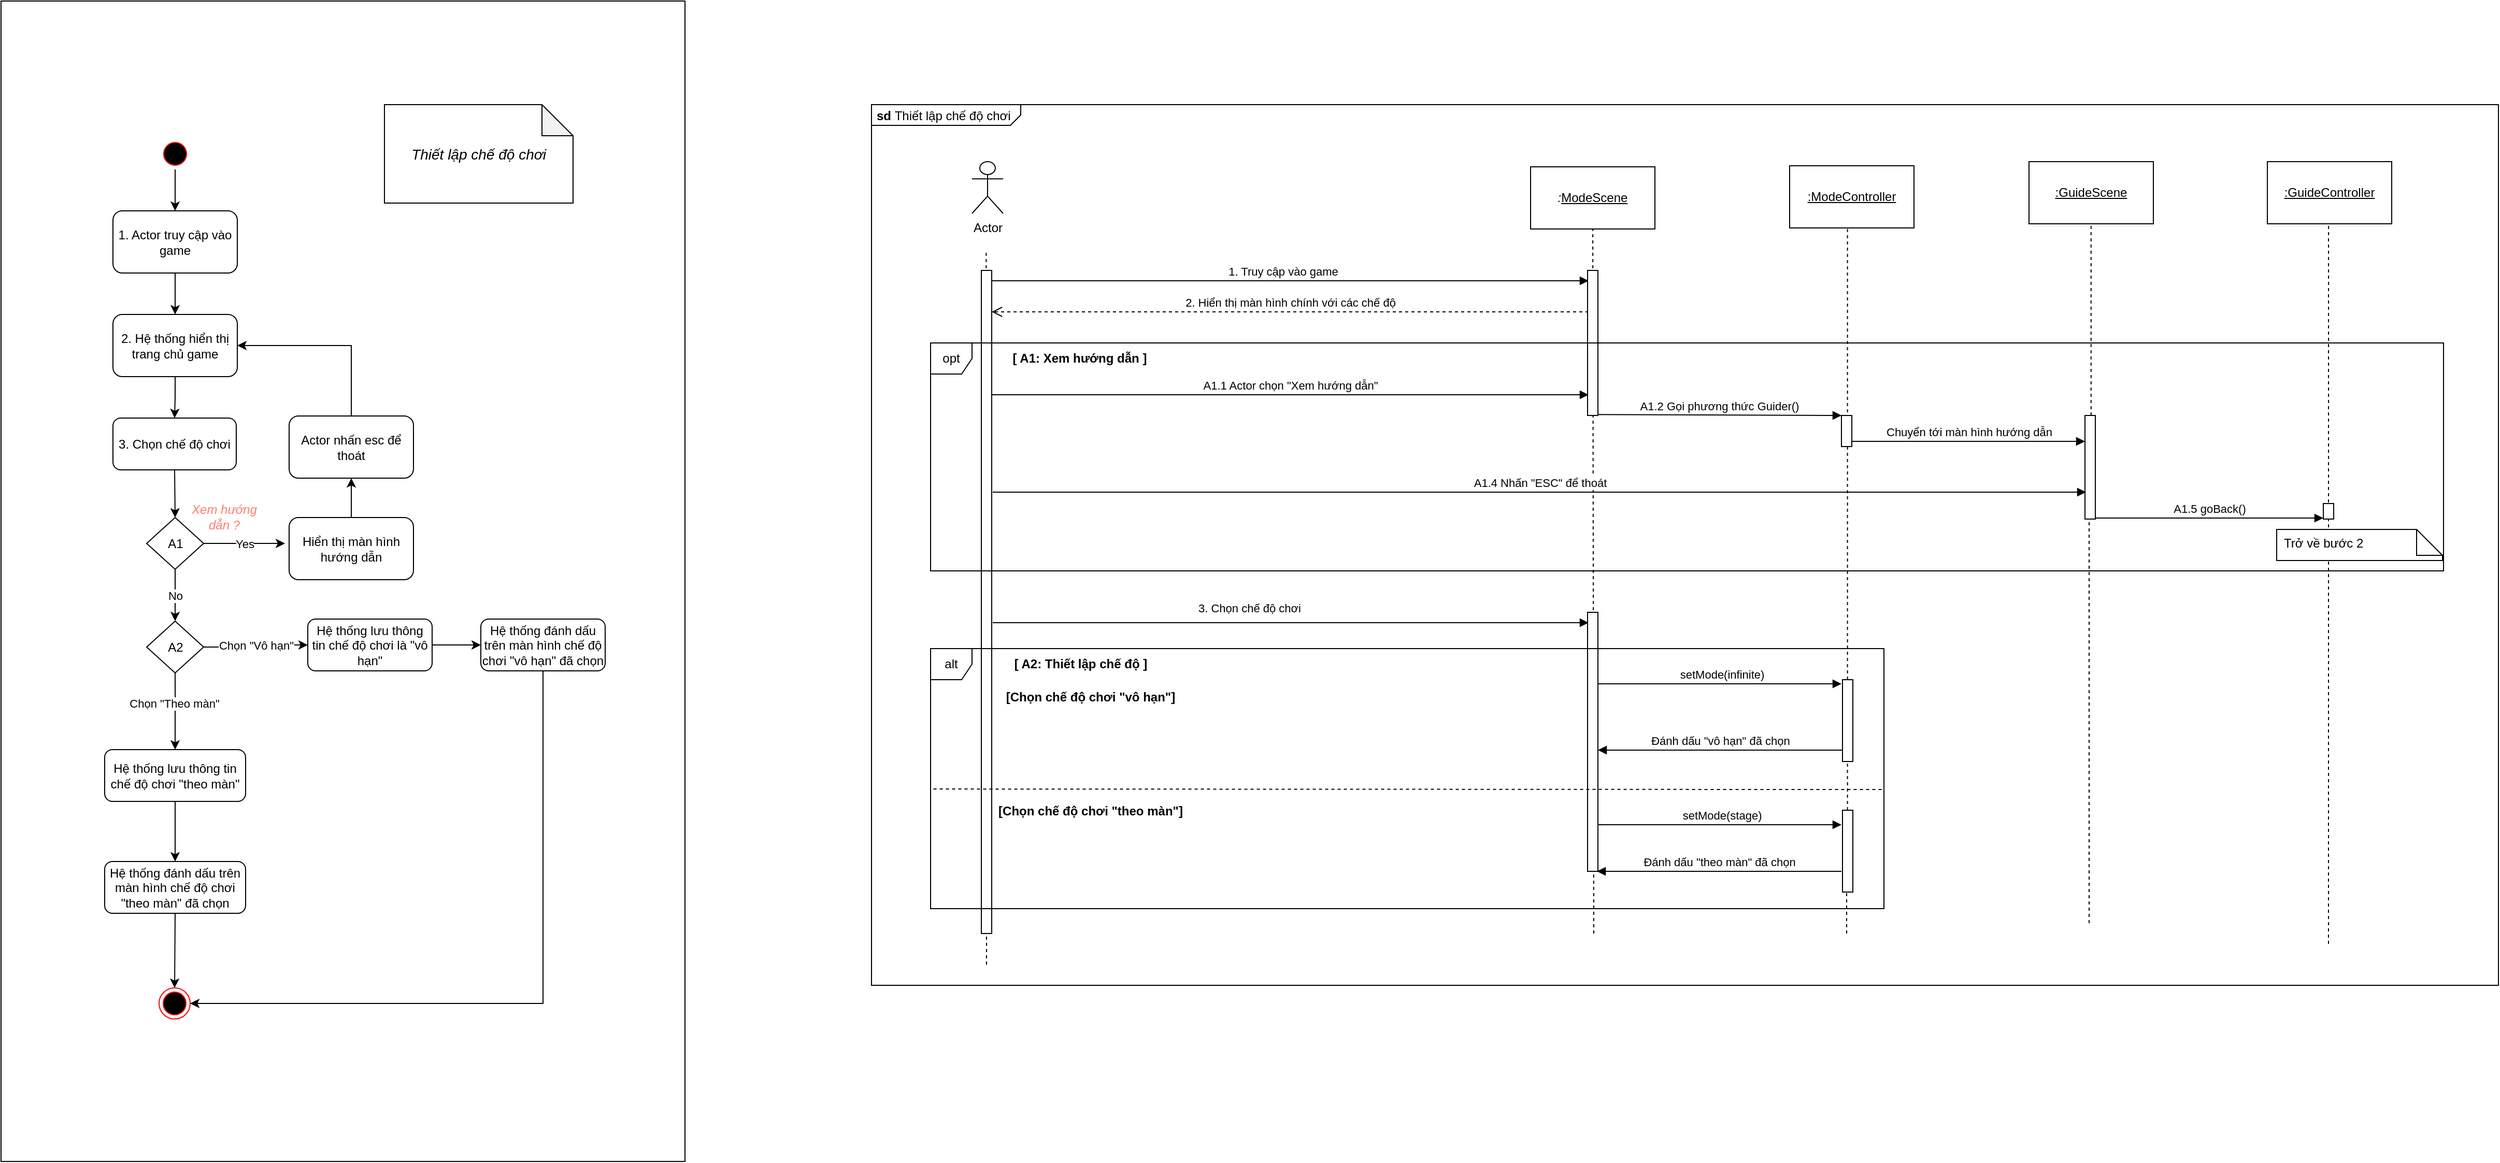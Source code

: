<mxfile>
    <diagram id="wTkSbuk-hHwWKXxc83-T" name="SetMode">
        <mxGraphModel dx="1677" dy="1840" grid="1" gridSize="10" guides="1" tooltips="1" connect="1" arrows="1" fold="1" page="1" pageScale="1" pageWidth="850" pageHeight="1400" math="0" shadow="0">
            <root>
                <mxCell id="0"/>
                <mxCell id="1" parent="0"/>
                <mxCell id="31" value="" style="rounded=0;whiteSpace=wrap;html=1;movable=0;resizable=0;rotatable=0;deletable=0;editable=0;connectable=0;" vertex="1" parent="1">
                    <mxGeometry x="870" y="40" width="660" height="1120" as="geometry"/>
                </mxCell>
                <mxCell id="2" value="&lt;span style=&quot;font-size: 14px;&quot;&gt;&lt;i&gt;Thiết lập chế độ chơi&lt;/i&gt;&lt;/span&gt;" style="shape=note;whiteSpace=wrap;html=1;backgroundOutline=1;darkOpacity=0.05;movable=0;resizable=0;rotatable=0;deletable=0;editable=0;connectable=0;" vertex="1" parent="1">
                    <mxGeometry x="1240" y="140" width="182" height="95" as="geometry"/>
                </mxCell>
                <mxCell id="3" style="edgeStyle=orthogonalEdgeStyle;rounded=0;orthogonalLoop=1;jettySize=auto;html=1;movable=0;resizable=0;rotatable=0;deletable=0;editable=0;connectable=0;" edge="1" parent="1" source="4" target="22">
                    <mxGeometry relative="1" as="geometry"/>
                </mxCell>
                <mxCell id="4" value="" style="ellipse;html=1;shape=startState;fillColor=#000000;strokeColor=#ff0000;movable=0;resizable=0;rotatable=0;deletable=0;editable=0;connectable=0;" vertex="1" parent="1">
                    <mxGeometry x="1023" y="172.5" width="30" height="30" as="geometry"/>
                </mxCell>
                <mxCell id="5" style="edgeStyle=orthogonalEdgeStyle;rounded=0;orthogonalLoop=1;jettySize=auto;html=1;entryX=0.5;entryY=0;entryDx=0;entryDy=0;movable=0;resizable=0;rotatable=0;deletable=0;editable=0;connectable=0;" edge="1" parent="1" source="6" target="24">
                    <mxGeometry relative="1" as="geometry">
                        <mxPoint x="1037" y="462.5" as="targetPoint"/>
                    </mxGeometry>
                </mxCell>
                <mxCell id="6" value="2. Hệ thống hiển thị trang chủ game" style="rounded=1;whiteSpace=wrap;html=1;movable=0;resizable=0;rotatable=0;deletable=0;editable=0;connectable=0;" vertex="1" parent="1">
                    <mxGeometry x="978" y="342.5" width="120" height="60" as="geometry"/>
                </mxCell>
                <mxCell id="7" style="edgeStyle=orthogonalEdgeStyle;rounded=0;orthogonalLoop=1;jettySize=auto;html=1;entryX=1;entryY=0.5;entryDx=0;entryDy=0;exitX=0.533;exitY=0.008;exitDx=0;exitDy=0;exitPerimeter=0;movable=0;resizable=0;rotatable=0;deletable=0;editable=0;connectable=0;" edge="1" parent="1" source="23" target="6">
                    <mxGeometry relative="1" as="geometry">
                        <Array as="points">
                            <mxPoint x="1208" y="441.5"/>
                            <mxPoint x="1208" y="372.5"/>
                        </Array>
                        <mxPoint x="1215" y="418.5" as="sourcePoint"/>
                    </mxGeometry>
                </mxCell>
                <mxCell id="8" style="edgeStyle=orthogonalEdgeStyle;rounded=0;orthogonalLoop=1;jettySize=auto;html=1;entryX=0.5;entryY=1;entryDx=0;entryDy=0;movable=0;resizable=0;rotatable=0;deletable=0;editable=0;connectable=0;" edge="1" parent="1" source="9" target="23">
                    <mxGeometry relative="1" as="geometry"/>
                </mxCell>
                <mxCell id="9" value="Hiển thị màn hình hướng dẫn&lt;span style=&quot;color: rgba(0, 0, 0, 0); font-family: monospace; font-size: 0px; text-align: start; text-wrap-mode: nowrap;&quot;&gt;%3CmxGraphModel%3E%3Croot%3E%3CmxCell%20id%3D%220%22%2F%3E%3CmxCell%20id%3D%221%22%20parent%3D%220%22%2F%3E%3CmxCell%20id%3D%222%22%20value%3D%22%22%20style%3D%22rounded%3D1%3BwhiteSpace%3Dwrap%3Bhtml%3D1%3B%22%20vertex%3D%221%22%20parent%3D%221%22%3E%3CmxGeometry%20x%3D%22414%22%20y%3D%22230%22%20width%3D%22120%22%20height%3D%2260%22%20as%3D%22geometry%22%2F%3E%3C%2FmxCell%3E%3C%2Froot%3E%3C%2FmxGraphModel%3E&lt;/span&gt;" style="rounded=1;whiteSpace=wrap;html=1;movable=0;resizable=0;rotatable=0;deletable=0;editable=0;connectable=0;" vertex="1" parent="1">
                    <mxGeometry x="1148" y="538.5" width="120" height="60" as="geometry"/>
                </mxCell>
                <mxCell id="10" value="No" style="edgeStyle=orthogonalEdgeStyle;rounded=0;orthogonalLoop=1;jettySize=auto;html=1;entryX=0.5;entryY=0;entryDx=0;entryDy=0;movable=0;resizable=0;rotatable=0;deletable=0;editable=0;connectable=0;" edge="1" parent="1" source="11" target="16">
                    <mxGeometry relative="1" as="geometry">
                        <mxPoint x="1017" y="652.5" as="targetPoint"/>
                    </mxGeometry>
                </mxCell>
                <mxCell id="11" value="A1" style="rhombus;whiteSpace=wrap;html=1;movable=0;resizable=0;rotatable=0;deletable=0;editable=0;connectable=0;" vertex="1" parent="1">
                    <mxGeometry x="1010.5" y="538.5" width="55" height="50" as="geometry"/>
                </mxCell>
                <mxCell id="12" value="&lt;i&gt;&lt;font color=&quot;#ff7f6b&quot;&gt;Xem hướng dẫn ?&lt;/font&gt;&lt;/i&gt;" style="text;html=1;align=center;verticalAlign=middle;whiteSpace=wrap;rounded=0;movable=0;resizable=0;rotatable=0;deletable=0;editable=0;connectable=0;" vertex="1" parent="1">
                    <mxGeometry x="1048" y="522.5" width="75" height="30" as="geometry"/>
                </mxCell>
                <mxCell id="13" value="Yes" style="edgeStyle=orthogonalEdgeStyle;rounded=0;orthogonalLoop=1;jettySize=auto;html=1;entryX=-0.033;entryY=0.417;entryDx=0;entryDy=0;entryPerimeter=0;movable=0;resizable=0;rotatable=0;deletable=0;editable=0;connectable=0;" edge="1" parent="1" source="11" target="9">
                    <mxGeometry relative="1" as="geometry"/>
                </mxCell>
                <mxCell id="14" value="Chọn &quot;Vô hạn&quot;" style="edgeStyle=orthogonalEdgeStyle;rounded=0;orthogonalLoop=1;jettySize=auto;html=1;exitX=1;exitY=0.5;exitDx=0;exitDy=0;movable=0;resizable=0;rotatable=0;deletable=0;editable=0;connectable=0;" edge="1" parent="1" source="16" target="20">
                    <mxGeometry x="0.012" relative="1" as="geometry">
                        <mxPoint x="1209.5" y="683.5" as="sourcePoint"/>
                        <mxPoint as="offset"/>
                    </mxGeometry>
                </mxCell>
                <mxCell id="15" value="Chọn &quot;Theo màn&quot;" style="edgeStyle=orthogonalEdgeStyle;rounded=0;orthogonalLoop=1;jettySize=auto;html=1;entryX=0.5;entryY=0;entryDx=0;entryDy=0;movable=0;resizable=0;rotatable=0;deletable=0;editable=0;connectable=0;" edge="1" parent="1" source="16" target="26">
                    <mxGeometry x="-0.219" y="-1" relative="1" as="geometry">
                        <mxPoint x="1038" y="749.5" as="targetPoint"/>
                        <mxPoint as="offset"/>
                    </mxGeometry>
                </mxCell>
                <mxCell id="16" value="A2" style="rhombus;whiteSpace=wrap;html=1;movable=0;resizable=0;rotatable=0;deletable=0;editable=0;connectable=0;" vertex="1" parent="1">
                    <mxGeometry x="1010.5" y="638.5" width="55" height="50" as="geometry"/>
                </mxCell>
                <mxCell id="17" value="" style="ellipse;html=1;shape=endState;fillColor=#000000;strokeColor=#ff0000;movable=0;resizable=0;rotatable=0;deletable=0;editable=0;connectable=0;" vertex="1" parent="1">
                    <mxGeometry x="1022.5" y="992.5" width="30" height="30" as="geometry"/>
                </mxCell>
                <mxCell id="18" value="" style="edgeStyle=orthogonalEdgeStyle;rounded=0;orthogonalLoop=1;jettySize=auto;html=1;exitX=0.5;exitY=1;exitDx=0;exitDy=0;movable=0;resizable=0;rotatable=0;deletable=0;editable=0;connectable=0;" edge="1" parent="1" source="28" target="17">
                    <mxGeometry relative="1" as="geometry">
                        <Array as="points">
                            <mxPoint x="1393" y="1007.5"/>
                        </Array>
                        <mxPoint x="1197" y="865.5" as="targetPoint"/>
                    </mxGeometry>
                </mxCell>
                <mxCell id="19" value="" style="edgeStyle=orthogonalEdgeStyle;rounded=0;orthogonalLoop=1;jettySize=auto;html=1;movable=0;resizable=0;rotatable=0;deletable=0;editable=0;connectable=0;" edge="1" parent="1" source="20" target="28">
                    <mxGeometry relative="1" as="geometry"/>
                </mxCell>
                <mxCell id="20" value="Hệ thống lưu thông tin chế độ chơi là &quot;vô hạn&quot;" style="rounded=1;whiteSpace=wrap;html=1;movable=0;resizable=0;rotatable=0;deletable=0;editable=0;connectable=0;" vertex="1" parent="1">
                    <mxGeometry x="1166" y="636.5" width="120" height="50" as="geometry"/>
                </mxCell>
                <mxCell id="21" value="" style="edgeStyle=orthogonalEdgeStyle;rounded=0;orthogonalLoop=1;jettySize=auto;html=1;movable=0;resizable=0;rotatable=0;deletable=0;editable=0;connectable=0;" edge="1" parent="1" source="22" target="6">
                    <mxGeometry relative="1" as="geometry"/>
                </mxCell>
                <mxCell id="22" value="1. Actor truy cập vào game" style="rounded=1;whiteSpace=wrap;html=1;movable=0;resizable=0;rotatable=0;deletable=0;editable=0;connectable=0;" vertex="1" parent="1">
                    <mxGeometry x="978" y="242.5" width="120" height="60" as="geometry"/>
                </mxCell>
                <mxCell id="23" value="Actor nhấn esc để thoát" style="rounded=1;whiteSpace=wrap;html=1;movable=0;resizable=0;rotatable=0;deletable=0;editable=0;connectable=0;" vertex="1" parent="1">
                    <mxGeometry x="1148" y="440.5" width="120" height="60" as="geometry"/>
                </mxCell>
                <mxCell id="24" value="3. Chọn chế độ chơi" style="rounded=1;whiteSpace=wrap;html=1;movable=0;resizable=0;rotatable=0;deletable=0;editable=0;connectable=0;" vertex="1" parent="1">
                    <mxGeometry x="978" y="442.5" width="119" height="50" as="geometry"/>
                </mxCell>
                <mxCell id="25" value="" style="edgeStyle=orthogonalEdgeStyle;rounded=0;orthogonalLoop=1;jettySize=auto;html=1;movable=0;resizable=0;rotatable=0;deletable=0;editable=0;connectable=0;" edge="1" parent="1" source="26" target="29">
                    <mxGeometry relative="1" as="geometry"/>
                </mxCell>
                <mxCell id="26" value="Hệ thống lưu thông tin chế độ chơi &quot;theo màn&quot;" style="rounded=1;whiteSpace=wrap;html=1;movable=0;resizable=0;rotatable=0;deletable=0;editable=0;connectable=0;" vertex="1" parent="1">
                    <mxGeometry x="970" y="762.5" width="136" height="50" as="geometry"/>
                </mxCell>
                <mxCell id="27" value="" style="endArrow=classic;html=1;rounded=0;exitX=0.5;exitY=1;exitDx=0;exitDy=0;entryX=0.5;entryY=0;entryDx=0;entryDy=0;movable=0;resizable=0;rotatable=0;deletable=0;editable=0;connectable=0;" edge="1" parent="1" source="24" target="11">
                    <mxGeometry width="50" height="50" relative="1" as="geometry">
                        <mxPoint x="997" y="572.5" as="sourcePoint"/>
                        <mxPoint x="1047" y="522.5" as="targetPoint"/>
                    </mxGeometry>
                </mxCell>
                <mxCell id="28" value="&lt;span style=&quot;background-color: initial;&quot;&gt;Hệ thống đánh dấu trên màn hình chế độ chơi &quot;vô hạn&quot; đã chọn&lt;/span&gt;" style="rounded=1;whiteSpace=wrap;html=1;movable=0;resizable=0;rotatable=0;deletable=0;editable=0;connectable=0;" vertex="1" parent="1">
                    <mxGeometry x="1333" y="636.5" width="120" height="50" as="geometry"/>
                </mxCell>
                <mxCell id="29" value="Hệ thống đánh dấu trên màn hình chế độ chơi &quot;theo màn&quot; đã chọn" style="rounded=1;whiteSpace=wrap;html=1;movable=0;resizable=0;rotatable=0;deletable=0;editable=0;connectable=0;" vertex="1" parent="1">
                    <mxGeometry x="970" y="870.5" width="136" height="50" as="geometry"/>
                </mxCell>
                <mxCell id="30" value="" style="endArrow=classic;html=1;rounded=0;entryX=0.5;entryY=0;entryDx=0;entryDy=0;exitX=0.5;exitY=1;exitDx=0;exitDy=0;movable=0;resizable=0;rotatable=0;deletable=0;editable=0;connectable=0;" edge="1" parent="1" source="29" target="17">
                    <mxGeometry width="50" height="50" relative="1" as="geometry">
                        <mxPoint x="877" y="1022.5" as="sourcePoint"/>
                        <mxPoint x="927" y="972.5" as="targetPoint"/>
                    </mxGeometry>
                </mxCell>
                <mxCell id="32" value="&lt;p style=&quot;margin:0px;margin-top:4px;margin-left:5px;text-align:left;&quot;&gt;&lt;b&gt;sd&lt;/b&gt;&amp;nbsp;Thiết lập chế độ chơi&amp;nbsp;&lt;/p&gt;" style="html=1;shape=mxgraph.sysml.package;overflow=fill;labelX=144.32;align=left;spacingLeft=5;verticalAlign=top;spacingTop=-3;movable=0;resizable=0;rotatable=0;deletable=0;editable=0;connectable=0;" vertex="1" parent="1">
                    <mxGeometry x="1710" y="140" width="1570" height="850" as="geometry"/>
                </mxCell>
                <mxCell id="33" value="Actor" style="shape=umlActor;verticalLabelPosition=bottom;verticalAlign=top;html=1;movable=0;resizable=0;rotatable=0;deletable=0;editable=0;connectable=0;" vertex="1" parent="1">
                    <mxGeometry x="1807" y="195" width="30" height="50" as="geometry"/>
                </mxCell>
                <mxCell id="34" value="" style="endArrow=none;dashed=1;html=1;rounded=0;movable=0;resizable=0;rotatable=0;deletable=0;editable=0;connectable=0;" edge="1" parent="1">
                    <mxGeometry width="50" height="50" relative="1" as="geometry">
                        <mxPoint x="1821" y="970" as="sourcePoint"/>
                        <mxPoint x="1820.7" y="280" as="targetPoint"/>
                    </mxGeometry>
                </mxCell>
                <mxCell id="35" value="" style="endArrow=none;dashed=1;html=1;rounded=0;movable=0;resizable=0;rotatable=0;deletable=0;editable=0;connectable=0;" edge="1" parent="1" target="39">
                    <mxGeometry width="50" height="50" relative="1" as="geometry">
                        <mxPoint x="2407" y="940" as="sourcePoint"/>
                        <mxPoint x="2405.7" y="280" as="targetPoint"/>
                    </mxGeometry>
                </mxCell>
                <mxCell id="36" value="" style="endArrow=none;dashed=1;html=1;rounded=0;movable=0;resizable=0;rotatable=0;deletable=0;editable=0;connectable=0;" edge="1" parent="1">
                    <mxGeometry width="50" height="50" relative="1" as="geometry">
                        <mxPoint x="2651.81" y="821" as="sourcePoint"/>
                        <mxPoint x="2651.81" y="259" as="targetPoint"/>
                    </mxGeometry>
                </mxCell>
                <mxCell id="37" value="" style="endArrow=none;dashed=1;html=1;rounded=0;movable=0;resizable=0;rotatable=0;deletable=0;editable=0;connectable=0;" edge="1" parent="1" source="49" target="40">
                    <mxGeometry width="50" height="50" relative="1" as="geometry">
                        <mxPoint x="2884.2" y="1220" as="sourcePoint"/>
                        <mxPoint x="2883.7" y="280" as="targetPoint"/>
                    </mxGeometry>
                </mxCell>
                <mxCell id="38" value="" style="endArrow=none;dashed=1;html=1;rounded=0;movable=0;resizable=0;rotatable=0;deletable=0;editable=0;connectable=0;" edge="1" parent="1">
                    <mxGeometry width="50" height="50" relative="1" as="geometry">
                        <mxPoint x="3116" y="950" as="sourcePoint"/>
                        <mxPoint x="3116.035" y="255" as="targetPoint"/>
                    </mxGeometry>
                </mxCell>
                <mxCell id="39" value="&lt;i&gt;:&lt;/i&gt;&lt;u&gt;ModeScene&lt;/u&gt;" style="rounded=0;whiteSpace=wrap;html=1;movable=0;resizable=0;rotatable=0;deletable=0;editable=0;connectable=0;" vertex="1" parent="1">
                    <mxGeometry x="2346" y="200" width="120" height="60" as="geometry"/>
                </mxCell>
                <mxCell id="40" value="&lt;u&gt;:GuideScene&lt;/u&gt;" style="rounded=0;whiteSpace=wrap;html=1;movable=0;resizable=0;rotatable=0;deletable=0;editable=0;connectable=0;" vertex="1" parent="1">
                    <mxGeometry x="2827" y="195" width="120" height="60" as="geometry"/>
                </mxCell>
                <mxCell id="41" value="&lt;u&gt;:ModeController&lt;/u&gt;" style="rounded=0;whiteSpace=wrap;html=1;movable=0;resizable=0;rotatable=0;deletable=0;editable=0;connectable=0;" vertex="1" parent="1">
                    <mxGeometry x="2596" y="199" width="120" height="60" as="geometry"/>
                </mxCell>
                <mxCell id="42" value="&lt;u&gt;:GuideController&lt;/u&gt;" style="rounded=0;whiteSpace=wrap;html=1;movable=0;resizable=0;rotatable=0;deletable=0;editable=0;connectable=0;" vertex="1" parent="1">
                    <mxGeometry x="3057" y="195" width="120" height="60" as="geometry"/>
                </mxCell>
                <mxCell id="43" value="2. Hiển thị màn hình chính với các chế độ" style="html=1;verticalAlign=bottom;endArrow=open;dashed=1;endSize=8;curved=0;rounded=0;movable=0;resizable=0;rotatable=0;deletable=0;editable=0;connectable=0;" edge="1" parent="1" target="59">
                    <mxGeometry relative="1" as="geometry">
                        <mxPoint x="2402" y="340" as="sourcePoint"/>
                        <mxPoint x="2157" y="340" as="targetPoint"/>
                    </mxGeometry>
                </mxCell>
                <mxCell id="44" value="1. Truy cập vào game" style="html=1;verticalAlign=bottom;endArrow=block;curved=0;rounded=0;movable=0;resizable=0;rotatable=0;deletable=0;editable=0;connectable=0;" edge="1" parent="1" source="59">
                    <mxGeometry x="-0.024" width="80" relative="1" as="geometry">
                        <mxPoint x="2157" y="310" as="sourcePoint"/>
                        <mxPoint x="2402" y="310" as="targetPoint"/>
                        <mxPoint as="offset"/>
                    </mxGeometry>
                </mxCell>
                <mxCell id="45" value="A1.1 Actor chọn &quot;Xem hướng dẫn&quot;" style="html=1;verticalAlign=bottom;endArrow=block;curved=0;rounded=0;movable=0;resizable=0;rotatable=0;deletable=0;editable=0;connectable=0;" edge="1" parent="1" source="59">
                    <mxGeometry width="80" relative="1" as="geometry">
                        <mxPoint x="2157" y="420" as="sourcePoint"/>
                        <mxPoint x="2402" y="420" as="targetPoint"/>
                    </mxGeometry>
                </mxCell>
                <mxCell id="46" value="" style="endArrow=none;dashed=1;html=1;rounded=0;movable=0;resizable=0;rotatable=0;deletable=0;editable=0;connectable=0;" edge="1" parent="1">
                    <mxGeometry width="50" height="50" relative="1" as="geometry">
                        <mxPoint x="1820" y="895" as="sourcePoint"/>
                        <mxPoint x="1820" y="815" as="targetPoint"/>
                    </mxGeometry>
                </mxCell>
                <mxCell id="47" value="A1.2 Gọi phương thức Guider()" style="html=1;verticalAlign=bottom;endArrow=block;curved=0;rounded=0;movable=0;resizable=0;rotatable=0;deletable=0;editable=0;connectable=0;" edge="1" parent="1">
                    <mxGeometry width="80" relative="1" as="geometry">
                        <mxPoint x="2411" y="439.17" as="sourcePoint"/>
                        <mxPoint x="2646" y="440" as="targetPoint"/>
                    </mxGeometry>
                </mxCell>
                <mxCell id="48" value="" style="endArrow=none;dashed=1;html=1;rounded=0;movable=0;resizable=0;rotatable=0;deletable=0;editable=0;connectable=0;" edge="1" parent="1" target="49">
                    <mxGeometry width="50" height="50" relative="1" as="geometry">
                        <mxPoint x="2885" y="930" as="sourcePoint"/>
                        <mxPoint x="2884.7" y="280" as="targetPoint"/>
                    </mxGeometry>
                </mxCell>
                <mxCell id="49" value="" style="html=1;points=[[0,0,0,0,5],[0,1,0,0,-5],[1,0,0,0,5],[1,1,0,0,-5]];perimeter=orthogonalPerimeter;outlineConnect=0;targetShapes=umlLifeline;portConstraint=eastwest;newEdgeStyle={&quot;curved&quot;:0,&quot;rounded&quot;:0};movable=0;resizable=0;rotatable=0;deletable=0;editable=0;connectable=0;" vertex="1" parent="1">
                    <mxGeometry x="2881" y="440" width="10" height="100" as="geometry"/>
                </mxCell>
                <mxCell id="50" value="" style="shape=note2;boundedLbl=1;whiteSpace=wrap;html=1;size=25;verticalAlign=top;align=center;movable=0;resizable=0;rotatable=0;deletable=0;editable=0;connectable=0;" vertex="1" parent="1">
                    <mxGeometry x="3066" y="550" width="160" height="30" as="geometry"/>
                </mxCell>
                <mxCell id="51" value="Trở về bước 2" style="resizeWidth=1;part=1;strokeColor=none;fillColor=none;align=left;spacingLeft=5;movable=0;resizable=0;rotatable=0;deletable=0;editable=0;connectable=0;" vertex="1" parent="50">
                    <mxGeometry width="160" height="25" relative="1" as="geometry"/>
                </mxCell>
                <mxCell id="52" value="A1.4 Nhấn &quot;ESC&quot; để thoát" style="html=1;verticalAlign=bottom;endArrow=block;curved=0;rounded=0;movable=0;resizable=0;rotatable=0;deletable=0;editable=0;connectable=0;" edge="1" parent="1">
                    <mxGeometry width="80" relative="1" as="geometry">
                        <mxPoint x="1827" y="514" as="sourcePoint"/>
                        <mxPoint x="2882" y="514" as="targetPoint"/>
                    </mxGeometry>
                </mxCell>
                <mxCell id="53" value="" style="html=1;points=[[0,0,0,0,5],[0,1,0,0,-5],[1,0,0,0,5],[1,1,0,0,-5]];perimeter=orthogonalPerimeter;outlineConnect=0;targetShapes=umlLifeline;portConstraint=eastwest;newEdgeStyle={&quot;curved&quot;:0,&quot;rounded&quot;:0};movable=0;resizable=0;rotatable=0;deletable=0;editable=0;connectable=0;" vertex="1" parent="1">
                    <mxGeometry x="3111" y="525" width="10" height="15" as="geometry"/>
                </mxCell>
                <mxCell id="54" value="A1.5 goBack()" style="html=1;verticalAlign=bottom;endArrow=block;curved=0;rounded=0;movable=0;resizable=0;rotatable=0;deletable=0;editable=0;connectable=0;" edge="1" parent="1">
                    <mxGeometry width="80" relative="1" as="geometry">
                        <mxPoint x="2891" y="539" as="sourcePoint"/>
                        <mxPoint x="3111" y="539" as="targetPoint"/>
                    </mxGeometry>
                </mxCell>
                <mxCell id="55" value="&lt;b&gt;[ A1: Xem hướng dẫn ]&lt;/b&gt;" style="text;html=1;align=center;verticalAlign=middle;whiteSpace=wrap;rounded=0;movable=0;resizable=0;rotatable=0;deletable=0;editable=0;connectable=0;" vertex="1" parent="1">
                    <mxGeometry x="1836" y="370" width="150" height="30" as="geometry"/>
                </mxCell>
                <mxCell id="56" value="3. Chọn chế độ chơi&amp;nbsp;" style="html=1;verticalAlign=bottom;endArrow=block;curved=0;rounded=0;movable=0;resizable=0;rotatable=0;deletable=0;editable=0;connectable=0;" edge="1" parent="1">
                    <mxGeometry x="-0.13" y="5" width="80" relative="1" as="geometry">
                        <mxPoint x="1827" y="640" as="sourcePoint"/>
                        <mxPoint x="2402" y="640" as="targetPoint"/>
                        <Array as="points">
                            <mxPoint x="2317" y="640"/>
                        </Array>
                        <mxPoint x="-1" as="offset"/>
                    </mxGeometry>
                </mxCell>
                <mxCell id="57" value="&amp;nbsp;setMode(infinite)" style="html=1;verticalAlign=bottom;endArrow=block;curved=0;rounded=0;movable=0;resizable=0;rotatable=0;deletable=0;editable=0;connectable=0;" edge="1" parent="1">
                    <mxGeometry x="0.002" width="80" relative="1" as="geometry">
                        <mxPoint x="2411" y="699" as="sourcePoint"/>
                        <mxPoint x="2646" y="699" as="targetPoint"/>
                        <Array as="points"/>
                        <mxPoint as="offset"/>
                    </mxGeometry>
                </mxCell>
                <mxCell id="58" value="" style="html=1;points=[[0,0,0,0,5],[0,1,0,0,-5],[1,0,0,0,5],[1,1,0,0,-5]];perimeter=orthogonalPerimeter;outlineConnect=0;targetShapes=umlLifeline;portConstraint=eastwest;newEdgeStyle={&quot;curved&quot;:0,&quot;rounded&quot;:0};movable=0;resizable=0;rotatable=0;deletable=0;editable=0;connectable=0;" vertex="1" parent="1">
                    <mxGeometry x="2401" y="300" width="10" height="140" as="geometry"/>
                </mxCell>
                <mxCell id="59" value="" style="html=1;points=[[0,0,0,0,5],[0,1,0,0,-5],[1,0,0,0,5],[1,1,0,0,-5]];perimeter=orthogonalPerimeter;outlineConnect=0;targetShapes=umlLifeline;portConstraint=eastwest;newEdgeStyle={&quot;curved&quot;:0,&quot;rounded&quot;:0};movable=0;resizable=0;rotatable=0;deletable=0;editable=0;connectable=0;" vertex="1" parent="1">
                    <mxGeometry x="1816" y="300" width="10" height="640" as="geometry"/>
                </mxCell>
                <mxCell id="60" value="" style="html=1;points=[[0,0,0,0,5],[0,1,0,0,-5],[1,0,0,0,5],[1,1,0,0,-5]];perimeter=orthogonalPerimeter;outlineConnect=0;targetShapes=umlLifeline;portConstraint=eastwest;newEdgeStyle={&quot;curved&quot;:0,&quot;rounded&quot;:0};movable=0;resizable=0;rotatable=0;deletable=0;editable=0;connectable=0;" vertex="1" parent="1">
                    <mxGeometry x="2646" y="440" width="10" height="30" as="geometry"/>
                </mxCell>
                <mxCell id="61" value="" style="html=1;points=[[0,0,0,0,5],[0,1,0,0,-5],[1,0,0,0,5],[1,1,0,0,-5]];perimeter=orthogonalPerimeter;outlineConnect=0;targetShapes=umlLifeline;portConstraint=eastwest;newEdgeStyle={&quot;curved&quot;:0,&quot;rounded&quot;:0};fillColor=#FFFFFF;movable=0;resizable=0;rotatable=0;deletable=0;editable=0;connectable=0;" vertex="1" parent="1">
                    <mxGeometry x="2647" y="695" width="10" height="79" as="geometry"/>
                </mxCell>
                <mxCell id="62" value="" style="html=1;points=[[0,0,0,0,5],[0,1,0,0,-5],[1,0,0,0,5],[1,1,0,0,-5]];perimeter=orthogonalPerimeter;outlineConnect=0;targetShapes=umlLifeline;portConstraint=eastwest;newEdgeStyle={&quot;curved&quot;:0,&quot;rounded&quot;:0};movable=0;resizable=0;rotatable=0;deletable=0;editable=0;connectable=0;" vertex="1" parent="1">
                    <mxGeometry x="2401" y="630" width="10" height="250" as="geometry"/>
                </mxCell>
                <mxCell id="63" value="alt" style="shape=umlFrame;whiteSpace=wrap;html=1;pointerEvents=0;width=40;height=30;movable=0;resizable=0;rotatable=0;deletable=0;editable=0;connectable=0;" vertex="1" parent="1">
                    <mxGeometry x="1767" y="665" width="920" height="251" as="geometry"/>
                </mxCell>
                <mxCell id="64" value="opt" style="shape=umlFrame;whiteSpace=wrap;html=1;pointerEvents=0;width=40;height=30;movable=0;resizable=0;rotatable=0;deletable=0;editable=0;connectable=0;" vertex="1" parent="1">
                    <mxGeometry x="1767" y="370" width="1460" height="220" as="geometry"/>
                </mxCell>
                <mxCell id="65" value="" style="endArrow=none;dashed=1;html=1;rounded=0;exitX=0.003;exitY=0.54;exitDx=0;exitDy=0;exitPerimeter=0;entryX=0.998;entryY=0.542;entryDx=0;entryDy=0;entryPerimeter=0;movable=0;resizable=0;rotatable=0;deletable=0;editable=0;connectable=0;" edge="1" parent="1" source="63" target="63">
                    <mxGeometry width="50" height="50" relative="1" as="geometry">
                        <mxPoint x="1768.14" y="801.1" as="sourcePoint"/>
                        <mxPoint x="2687" y="803" as="targetPoint"/>
                    </mxGeometry>
                </mxCell>
                <mxCell id="66" value="&amp;nbsp;setMode(stage)" style="html=1;verticalAlign=bottom;endArrow=block;curved=0;rounded=0;movable=0;resizable=0;rotatable=0;deletable=0;editable=0;connectable=0;" edge="1" parent="1">
                    <mxGeometry x="0.001" width="80" relative="1" as="geometry">
                        <mxPoint x="2411" y="835" as="sourcePoint"/>
                        <mxPoint x="2646" y="835" as="targetPoint"/>
                        <Array as="points">
                            <mxPoint x="2571" y="835"/>
                        </Array>
                        <mxPoint as="offset"/>
                    </mxGeometry>
                </mxCell>
                <mxCell id="67" value="&lt;b&gt;[Chọn chế độ chơi &quot;vô hạn&quot;]&lt;/b&gt;" style="text;html=1;align=center;verticalAlign=middle;resizable=0;points=[];autosize=1;strokeColor=none;fillColor=none;movable=0;rotatable=0;deletable=0;editable=0;connectable=0;" vertex="1" parent="1">
                    <mxGeometry x="1826" y="697" width="190" height="30" as="geometry"/>
                </mxCell>
                <mxCell id="68" value="&lt;b&gt;[Chọn chế độ chơi &quot;theo màn&quot;]&lt;/b&gt;" style="text;html=1;align=center;verticalAlign=middle;resizable=0;points=[];autosize=1;strokeColor=none;fillColor=none;movable=0;rotatable=0;deletable=0;editable=0;connectable=0;" vertex="1" parent="1">
                    <mxGeometry x="1821" y="807" width="200" height="30" as="geometry"/>
                </mxCell>
                <mxCell id="69" value="Đánh dấu &quot;vô hạn&quot; đã chọn" style="html=1;verticalAlign=bottom;endArrow=block;curved=0;rounded=0;movable=0;resizable=0;rotatable=0;deletable=0;editable=0;connectable=0;" edge="1" parent="1">
                    <mxGeometry width="80" relative="1" as="geometry">
                        <mxPoint x="2647" y="763" as="sourcePoint"/>
                        <mxPoint x="2411" y="763" as="targetPoint"/>
                    </mxGeometry>
                </mxCell>
                <mxCell id="70" value="Đánh dấu &quot;theo màn&quot; đã chọn" style="html=1;verticalAlign=bottom;endArrow=block;curved=0;rounded=0;movable=0;resizable=0;rotatable=0;deletable=0;editable=0;connectable=0;" edge="1" parent="1">
                    <mxGeometry width="80" relative="1" as="geometry">
                        <mxPoint x="2646" y="880" as="sourcePoint"/>
                        <mxPoint x="2410" y="880" as="targetPoint"/>
                    </mxGeometry>
                </mxCell>
                <mxCell id="71" value="&lt;b&gt;[ A2: Thiết lập chế độ ]&lt;/b&gt;" style="text;html=1;align=center;verticalAlign=middle;whiteSpace=wrap;rounded=0;movable=0;resizable=0;rotatable=0;deletable=0;editable=0;connectable=0;" vertex="1" parent="1">
                    <mxGeometry x="1837" y="665" width="150" height="30" as="geometry"/>
                </mxCell>
                <mxCell id="72" value="" style="endArrow=none;dashed=1;html=1;rounded=0;movable=0;resizable=0;rotatable=0;deletable=0;editable=0;connectable=0;" edge="1" parent="1" target="73">
                    <mxGeometry width="50" height="50" relative="1" as="geometry">
                        <mxPoint x="2651" y="940" as="sourcePoint"/>
                        <mxPoint x="2656" y="259" as="targetPoint"/>
                    </mxGeometry>
                </mxCell>
                <mxCell id="73" value="" style="html=1;points=[[0,0,0,0,5],[0,1,0,0,-5],[1,0,0,0,5],[1,1,0,0,-5]];perimeter=orthogonalPerimeter;outlineConnect=0;targetShapes=umlLifeline;portConstraint=eastwest;newEdgeStyle={&quot;curved&quot;:0,&quot;rounded&quot;:0};fillColor=#FFFFFF;movable=0;resizable=0;rotatable=0;deletable=0;editable=0;connectable=0;" vertex="1" parent="1">
                    <mxGeometry x="2647" y="821" width="10" height="79" as="geometry"/>
                </mxCell>
                <mxCell id="74" value="Chuyển tới màn hình hướng dẫn" style="html=1;verticalAlign=bottom;endArrow=block;curved=0;rounded=0;movable=0;resizable=0;rotatable=0;deletable=0;editable=0;connectable=0;" edge="1" parent="1">
                    <mxGeometry width="80" relative="1" as="geometry">
                        <mxPoint x="2656" y="465" as="sourcePoint"/>
                        <mxPoint x="2881" y="465" as="targetPoint"/>
                    </mxGeometry>
                </mxCell>
            </root>
        </mxGraphModel>
    </diagram>
    <diagram id="W4j9417pazeAkWNmguGD" name="AudioManager">
        <mxGraphModel dx="4640" dy="2760" grid="1" gridSize="10" guides="1" tooltips="1" connect="1" arrows="1" fold="1" page="1" pageScale="1" pageWidth="850" pageHeight="1400" math="0" shadow="0">
            <root>
                <mxCell id="0"/>
                <mxCell id="1" parent="0"/>
                <mxCell id="7sVvvN8oLP4hGjIB0nzm-83" value="" style="rounded=0;whiteSpace=wrap;html=1;fontSize=18;movable=0;resizable=0;rotatable=0;deletable=0;editable=0;connectable=0;" vertex="1" parent="1">
                    <mxGeometry x="-790" y="160" width="730" height="1130" as="geometry"/>
                </mxCell>
                <mxCell id="7sVvvN8oLP4hGjIB0nzm-52" value="" style="group;movable=0;resizable=0;rotatable=0;deletable=0;editable=0;connectable=0;" vertex="1" connectable="0" parent="1">
                    <mxGeometry x="80" y="180" width="1170" height="1110" as="geometry"/>
                </mxCell>
                <mxCell id="7sVvvN8oLP4hGjIB0nzm-1" value="&lt;p style=&quot;margin:0px;margin-top:4px;margin-left:5px;text-align:left;&quot;&gt;&lt;b&gt;sd&lt;/b&gt;&amp;nbsp;Xử lý âm thanh&lt;/p&gt;" style="html=1;shape=mxgraph.sysml.package;overflow=fill;labelX=144.32;align=left;spacingLeft=5;verticalAlign=top;spacingTop=-3;movable=0;resizable=0;rotatable=0;deletable=0;editable=0;connectable=0;" vertex="1" parent="7sVvvN8oLP4hGjIB0nzm-52">
                    <mxGeometry width="1170" height="1110" as="geometry"/>
                </mxCell>
                <mxCell id="7sVvvN8oLP4hGjIB0nzm-2" value="Player" style="shape=umlLifeline;participant=umlActor;perimeter=lifelinePerimeter;whiteSpace=wrap;html=1;container=1;collapsible=0;recursiveResize=0;verticalAlign=top;spacingTop=36;outlineConnect=0;strokeColor=#000000;fillColor=#fcfcfd;fontColor=#171616;size=38;movable=0;resizable=0;rotatable=0;deletable=0;editable=0;connectable=0;" vertex="1" parent="7sVvvN8oLP4hGjIB0nzm-52">
                    <mxGeometry x="44" y="42" width="26" height="1058" as="geometry"/>
                </mxCell>
                <mxCell id="7sVvvN8oLP4hGjIB0nzm-3" value="" style="html=1;points=[];perimeter=orthogonalPerimeter;strokeColor=#000000;fontColor=#171616;fillColor=#fcfcfd;movable=0;resizable=0;rotatable=0;deletable=0;editable=0;connectable=0;" vertex="1" parent="7sVvvN8oLP4hGjIB0nzm-2">
                    <mxGeometry x="8" y="94" width="10" height="946" as="geometry"/>
                </mxCell>
                <mxCell id="7sVvvN8oLP4hGjIB0nzm-4" value="&lt;font color=&quot;#000000&quot;&gt;:AudioManager&lt;/font&gt;" style="shape=umlLifeline;perimeter=lifelinePerimeter;whiteSpace=wrap;html=1;container=1;collapsible=0;recursiveResize=0;outlineConnect=0;strokeColor=#000000;fillColor=#fcfcfd;movable=0;resizable=0;rotatable=0;deletable=0;editable=0;connectable=0;" vertex="1" parent="7sVvvN8oLP4hGjIB0nzm-52">
                    <mxGeometry x="732" y="42" width="100" height="1058" as="geometry"/>
                </mxCell>
                <mxCell id="7sVvvN8oLP4hGjIB0nzm-5" value="" style="html=1;points=[];perimeter=orthogonalPerimeter;strokeColor=#000000;fontColor=#171616;fillColor=#fcfcfd;movable=0;resizable=0;rotatable=0;deletable=0;editable=0;connectable=0;" vertex="1" parent="7sVvvN8oLP4hGjIB0nzm-4">
                    <mxGeometry x="45" y="136" width="10" height="45" as="geometry"/>
                </mxCell>
                <mxCell id="7sVvvN8oLP4hGjIB0nzm-6" value="" style="html=1;points=[];perimeter=orthogonalPerimeter;strokeColor=#000000;fontColor=#171616;fillColor=#fcfcfd;movable=0;resizable=0;rotatable=0;deletable=0;editable=0;connectable=0;" vertex="1" parent="7sVvvN8oLP4hGjIB0nzm-4">
                    <mxGeometry x="45" y="297" width="10" height="55" as="geometry"/>
                </mxCell>
                <mxCell id="7sVvvN8oLP4hGjIB0nzm-7" value="" style="html=1;points=[];perimeter=orthogonalPerimeter;strokeColor=#000000;fontColor=#171616;fillColor=#fcfcfd;movable=0;resizable=0;rotatable=0;deletable=0;editable=0;connectable=0;" vertex="1" parent="7sVvvN8oLP4hGjIB0nzm-4">
                    <mxGeometry x="45" y="729" width="10" height="34" as="geometry"/>
                </mxCell>
                <mxCell id="7sVvvN8oLP4hGjIB0nzm-8" value="" style="html=1;points=[];perimeter=orthogonalPerimeter;strokeColor=#000000;fontColor=#171616;fillColor=#fcfcfd;movable=0;resizable=0;rotatable=0;deletable=0;editable=0;connectable=0;" vertex="1" parent="7sVvvN8oLP4hGjIB0nzm-4">
                    <mxGeometry x="45" y="438" width="10" height="36" as="geometry"/>
                </mxCell>
                <mxCell id="7sVvvN8oLP4hGjIB0nzm-9" value="&lt;font color=&quot;#000000&quot;&gt;:AudioSource&lt;/font&gt;" style="shape=umlLifeline;perimeter=lifelinePerimeter;whiteSpace=wrap;html=1;container=1;collapsible=0;recursiveResize=0;outlineConnect=0;strokeColor=#000000;fillColor=#fcfcfd;movable=0;resizable=0;rotatable=0;deletable=0;editable=0;connectable=0;" vertex="1" parent="7sVvvN8oLP4hGjIB0nzm-52">
                    <mxGeometry x="1049" y="42" width="100" height="1058" as="geometry"/>
                </mxCell>
                <mxCell id="7sVvvN8oLP4hGjIB0nzm-10" value="" style="html=1;points=[];perimeter=orthogonalPerimeter;strokeColor=#000000;fontColor=#171616;fillColor=#fcfcfd;movable=0;resizable=0;rotatable=0;deletable=0;editable=0;connectable=0;" vertex="1" parent="7sVvvN8oLP4hGjIB0nzm-9">
                    <mxGeometry x="45" y="170" width="10" height="56" as="geometry"/>
                </mxCell>
                <mxCell id="7sVvvN8oLP4hGjIB0nzm-11" value="" style="html=1;points=[];perimeter=orthogonalPerimeter;strokeColor=#000000;fontColor=#171616;fillColor=#fcfcfd;movable=0;resizable=0;rotatable=0;deletable=0;editable=0;connectable=0;" vertex="1" parent="7sVvvN8oLP4hGjIB0nzm-9">
                    <mxGeometry x="45" y="744" width="10" height="22" as="geometry"/>
                </mxCell>
                <mxCell id="7sVvvN8oLP4hGjIB0nzm-12" value="" style="html=1;points=[];perimeter=orthogonalPerimeter;strokeColor=#000000;fontColor=#171616;fillColor=#fcfcfd;movable=0;resizable=0;rotatable=0;deletable=0;editable=0;connectable=0;" vertex="1" parent="7sVvvN8oLP4hGjIB0nzm-9">
                    <mxGeometry x="45" y="914" width="10" height="31" as="geometry"/>
                </mxCell>
                <mxCell id="7sVvvN8oLP4hGjIB0nzm-13" value="" style="html=1;points=[];perimeter=orthogonalPerimeter;strokeColor=#000000;fontColor=#171616;fillColor=#fcfcfd;movable=0;resizable=0;rotatable=0;deletable=0;editable=0;connectable=0;" vertex="1" parent="7sVvvN8oLP4hGjIB0nzm-9">
                    <mxGeometry x="45" y="455" width="10" height="29" as="geometry"/>
                </mxCell>
                <mxCell id="7sVvvN8oLP4hGjIB0nzm-14" value="2.1 InitGame()" style="html=1;verticalAlign=bottom;endArrow=block;fontColor=#171616;labelBackgroundColor=none;strokeColor=#1a1a1a;movable=0;resizable=0;rotatable=0;deletable=0;editable=0;connectable=0;" edge="1" parent="7sVvvN8oLP4hGjIB0nzm-52">
                    <mxGeometry x="0.026" y="-2" width="80" relative="1" as="geometry">
                        <mxPoint x="339" y="173.0" as="sourcePoint"/>
                        <mxPoint x="573" y="173.0" as="targetPoint"/>
                        <Array as="points">
                            <mxPoint x="516" y="173"/>
                        </Array>
                        <mxPoint as="offset"/>
                    </mxGeometry>
                </mxCell>
                <mxCell id="7sVvvN8oLP4hGjIB0nzm-15" value="2.3 Play()" style="html=1;verticalAlign=bottom;endArrow=block;fontColor=#171616;labelBackgroundColor=none;strokeColor=#1a1a1a;movable=0;resizable=0;rotatable=0;deletable=0;editable=0;connectable=0;" edge="1" parent="7sVvvN8oLP4hGjIB0nzm-52">
                    <mxGeometry width="80" relative="1" as="geometry">
                        <mxPoint x="787" y="217" as="sourcePoint"/>
                        <mxPoint x="1094" y="217" as="targetPoint"/>
                        <Array as="points">
                            <mxPoint x="1005" y="217"/>
                        </Array>
                    </mxGeometry>
                </mxCell>
                <mxCell id="7sVvvN8oLP4hGjIB0nzm-16" value="&lt;font color=&quot;#000000&quot;&gt;:GameController&lt;/font&gt;" style="shape=umlLifeline;perimeter=lifelinePerimeter;whiteSpace=wrap;html=1;container=1;collapsible=0;recursiveResize=0;outlineConnect=0;strokeColor=#000000;fillColor=#fcfcfd;movable=0;resizable=0;rotatable=0;deletable=0;editable=0;connectable=0;" vertex="1" parent="7sVvvN8oLP4hGjIB0nzm-52">
                    <mxGeometry x="528" y="42" width="100" height="1058" as="geometry"/>
                </mxCell>
                <mxCell id="7sVvvN8oLP4hGjIB0nzm-17" value="" style="html=1;points=[];perimeter=orthogonalPerimeter;strokeColor=#000000;fontColor=#171616;fillColor=#fcfcfd;movable=0;resizable=0;rotatable=0;deletable=0;editable=0;connectable=0;" vertex="1" parent="7sVvvN8oLP4hGjIB0nzm-16">
                    <mxGeometry x="45" y="122" width="10" height="47" as="geometry"/>
                </mxCell>
                <mxCell id="7sVvvN8oLP4hGjIB0nzm-18" value="" style="html=1;points=[];perimeter=orthogonalPerimeter;strokeColor=#000000;fontColor=#171616;fillColor=#fcfcfd;movable=0;resizable=0;rotatable=0;deletable=0;editable=0;connectable=0;" vertex="1" parent="7sVvvN8oLP4hGjIB0nzm-16">
                    <mxGeometry x="45" y="530" width="10" height="425" as="geometry"/>
                </mxCell>
                <mxCell id="7sVvvN8oLP4hGjIB0nzm-19" value="" style="html=1;points=[[0,0,0,0,5],[0,1,0,0,-5],[1,0,0,0,5],[1,1,0,0,-5]];perimeter=orthogonalPerimeter;outlineConnect=0;targetShapes=umlLifeline;portConstraint=eastwest;newEdgeStyle={&quot;curved&quot;:0,&quot;rounded&quot;:0};movable=0;resizable=0;rotatable=0;deletable=0;editable=0;connectable=0;" vertex="1" parent="7sVvvN8oLP4hGjIB0nzm-16">
                    <mxGeometry x="50" y="699" width="10" height="32" as="geometry"/>
                </mxCell>
                <mxCell id="7sVvvN8oLP4hGjIB0nzm-20" value="GameFinish()" style="html=1;align=left;spacingLeft=2;endArrow=block;rounded=0;edgeStyle=orthogonalEdgeStyle;curved=0;rounded=0;movable=0;resizable=0;rotatable=0;deletable=0;editable=0;connectable=0;" edge="1" parent="7sVvvN8oLP4hGjIB0nzm-16" target="7sVvvN8oLP4hGjIB0nzm-19">
                    <mxGeometry x="0.263" relative="1" as="geometry">
                        <mxPoint x="55" y="669" as="sourcePoint"/>
                        <Array as="points">
                            <mxPoint x="86" y="669"/>
                            <mxPoint x="86" y="715"/>
                        </Array>
                        <mxPoint as="offset"/>
                        <mxPoint x="101" y="719" as="targetPoint"/>
                    </mxGeometry>
                </mxCell>
                <mxCell id="7sVvvN8oLP4hGjIB0nzm-21" value="GameClear()" style="html=1;align=left;spacingLeft=2;endArrow=block;rounded=0;edgeStyle=orthogonalEdgeStyle;curved=0;rounded=0;movable=0;resizable=0;rotatable=0;deletable=0;editable=0;connectable=0;" edge="1" parent="7sVvvN8oLP4hGjIB0nzm-16" target="7sVvvN8oLP4hGjIB0nzm-22">
                    <mxGeometry x="0.263" relative="1" as="geometry">
                        <mxPoint x="55" y="821" as="sourcePoint"/>
                        <Array as="points">
                            <mxPoint x="86" y="821"/>
                            <mxPoint x="86" y="867"/>
                        </Array>
                        <mxPoint as="offset"/>
                        <mxPoint x="101" y="871" as="targetPoint"/>
                    </mxGeometry>
                </mxCell>
                <mxCell id="7sVvvN8oLP4hGjIB0nzm-22" value="" style="html=1;points=[[0,0,0,0,5],[0,1,0,0,-5],[1,0,0,0,5],[1,1,0,0,-5]];perimeter=orthogonalPerimeter;outlineConnect=0;targetShapes=umlLifeline;portConstraint=eastwest;newEdgeStyle={&quot;curved&quot;:0,&quot;rounded&quot;:0};movable=0;resizable=0;rotatable=0;deletable=0;editable=0;connectable=0;" vertex="1" parent="7sVvvN8oLP4hGjIB0nzm-16">
                    <mxGeometry x="50" y="851" width="10" height="32" as="geometry"/>
                </mxCell>
                <mxCell id="7sVvvN8oLP4hGjIB0nzm-23" value="" style="html=1;points=[];perimeter=orthogonalPerimeter;strokeColor=#000000;fontColor=#171616;fillColor=#fcfcfd;movable=0;resizable=0;rotatable=0;deletable=0;editable=0;connectable=0;" vertex="1" parent="7sVvvN8oLP4hGjIB0nzm-16">
                    <mxGeometry x="45" y="278" width="10" height="52" as="geometry"/>
                </mxCell>
                <mxCell id="7sVvvN8oLP4hGjIB0nzm-24" value="2.2 Play(&quot;GameStart&quot;)" style="html=1;verticalAlign=bottom;endArrow=block;fontColor=#171616;labelBackgroundColor=none;strokeColor=#1a1a1a;movable=0;resizable=0;rotatable=0;deletable=0;editable=0;connectable=0;" edge="1" parent="7sVvvN8oLP4hGjIB0nzm-52">
                    <mxGeometry width="80" relative="1" as="geometry">
                        <mxPoint x="583" y="186" as="sourcePoint"/>
                        <mxPoint x="777" y="186" as="targetPoint"/>
                        <Array as="points">
                            <mxPoint x="647" y="186"/>
                        </Array>
                    </mxGeometry>
                </mxCell>
                <mxCell id="7sVvvN8oLP4hGjIB0nzm-25" value="Stop(&quot;GameStart&quot;)" style="html=1;verticalAlign=bottom;endArrow=block;fontColor=#171616;labelBackgroundColor=none;strokeColor=#1a1a1a;movable=0;resizable=0;rotatable=0;deletable=0;editable=0;connectable=0;" edge="1" parent="7sVvvN8oLP4hGjIB0nzm-52">
                    <mxGeometry x="-0.003" width="80" relative="1" as="geometry">
                        <mxPoint x="583" y="780" as="sourcePoint"/>
                        <mxPoint x="777" y="780" as="targetPoint"/>
                        <Array as="points"/>
                        <mxPoint as="offset"/>
                    </mxGeometry>
                </mxCell>
                <mxCell id="7sVvvN8oLP4hGjIB0nzm-26" value="Stop()" style="html=1;verticalAlign=bottom;endArrow=block;labelBackgroundColor=none;strokeColor=#1a1a1a;fontColor=#171616;movable=0;resizable=0;rotatable=0;deletable=0;editable=0;connectable=0;" edge="1" parent="7sVvvN8oLP4hGjIB0nzm-52" target="7sVvvN8oLP4hGjIB0nzm-11">
                    <mxGeometry width="80" relative="1" as="geometry">
                        <mxPoint x="787" y="795.21" as="sourcePoint"/>
                        <mxPoint x="1094" y="795.21" as="targetPoint"/>
                    </mxGeometry>
                </mxCell>
                <mxCell id="7sVvvN8oLP4hGjIB0nzm-27" value="3. Người chơi thao tác để đặt block&amp;nbsp;&lt;div&gt;hoặc để block tự rơi &lt;b&gt;A1, A2&lt;/b&gt;&lt;/div&gt;" style="html=1;verticalAlign=bottom;endArrow=block;fontColor=#171616;labelBackgroundColor=none;strokeColor=#1a1a1a;movable=0;resizable=0;rotatable=0;deletable=0;editable=0;connectable=0;" edge="1" parent="7sVvvN8oLP4hGjIB0nzm-52">
                    <mxGeometry x="0.001" width="80" relative="1" as="geometry">
                        <mxPoint x="62" y="287" as="sourcePoint"/>
                        <mxPoint x="329" y="287" as="targetPoint"/>
                        <Array as="points"/>
                        <mxPoint as="offset"/>
                    </mxGeometry>
                </mxCell>
                <mxCell id="7sVvvN8oLP4hGjIB0nzm-28" value="3.2 Play(&quot;Blip&quot;)" style="html=1;verticalAlign=bottom;endArrow=block;fontColor=#171616;labelBackgroundColor=none;strokeColor=#1a1a1a;movable=0;resizable=0;rotatable=0;deletable=0;editable=0;connectable=0;" edge="1" parent="7sVvvN8oLP4hGjIB0nzm-52">
                    <mxGeometry width="80" relative="1" as="geometry">
                        <mxPoint x="583.0" y="343" as="sourcePoint"/>
                        <mxPoint x="777" y="343" as="targetPoint"/>
                        <Array as="points"/>
                    </mxGeometry>
                </mxCell>
                <mxCell id="7sVvvN8oLP4hGjIB0nzm-29" value="3.3 Play()" style="html=1;verticalAlign=bottom;endArrow=block;fontColor=#171616;labelBackgroundColor=none;strokeColor=#1a1a1a;movable=0;resizable=0;rotatable=0;deletable=0;editable=0;connectable=0;" edge="1" parent="7sVvvN8oLP4hGjIB0nzm-52" source="7sVvvN8oLP4hGjIB0nzm-6">
                    <mxGeometry width="80" relative="1" as="geometry">
                        <mxPoint x="787" y="384" as="sourcePoint"/>
                        <mxPoint x="1094.0" y="385" as="targetPoint"/>
                        <Array as="points">
                            <mxPoint x="890" y="385"/>
                        </Array>
                    </mxGeometry>
                </mxCell>
                <mxCell id="7sVvvN8oLP4hGjIB0nzm-30" value="Play()" style="html=1;verticalAlign=bottom;endArrow=block;fontColor=#171616;labelBackgroundColor=none;strokeColor=#1a1a1a;movable=0;resizable=0;rotatable=0;deletable=0;editable=0;connectable=0;" edge="1" parent="7sVvvN8oLP4hGjIB0nzm-52">
                    <mxGeometry x="0.001" width="80" relative="1" as="geometry">
                        <mxPoint x="787" y="967" as="sourcePoint"/>
                        <mxPoint x="1094" y="967" as="targetPoint"/>
                        <Array as="points">
                            <mxPoint x="870" y="967"/>
                        </Array>
                        <mxPoint as="offset"/>
                    </mxGeometry>
                </mxCell>
                <mxCell id="7sVvvN8oLP4hGjIB0nzm-31" value=":GameScene" style="shape=umlLifeline;perimeter=lifelinePerimeter;whiteSpace=wrap;html=1;container=1;collapsible=0;recursiveResize=0;outlineConnect=0;strokeColor=#000000;fillColor=#fcfcfd;movable=0;resizable=0;rotatable=0;deletable=0;editable=0;connectable=0;" vertex="1" parent="7sVvvN8oLP4hGjIB0nzm-52">
                    <mxGeometry x="284" y="42" width="100" height="1058" as="geometry"/>
                </mxCell>
                <mxCell id="7sVvvN8oLP4hGjIB0nzm-32" value="" style="html=1;points=[];perimeter=orthogonalPerimeter;strokeColor=#000000;fontColor=#171616;fillColor=#fcfcfd;movable=0;resizable=0;rotatable=0;deletable=0;editable=0;connectable=0;" vertex="1" parent="7sVvvN8oLP4hGjIB0nzm-31">
                    <mxGeometry x="45" y="105" width="10" height="195" as="geometry"/>
                </mxCell>
                <mxCell id="7sVvvN8oLP4hGjIB0nzm-33" value="" style="html=1;points=[];perimeter=orthogonalPerimeter;strokeColor=#000000;fontColor=#171616;fillColor=#fcfcfd;movable=0;resizable=0;rotatable=0;deletable=0;editable=0;connectable=0;" vertex="1" parent="7sVvvN8oLP4hGjIB0nzm-31">
                    <mxGeometry x="45" y="406" width="10" height="58" as="geometry"/>
                </mxCell>
                <mxCell id="7sVvvN8oLP4hGjIB0nzm-34" value="1. Truy Cập Vào Game" style="html=1;verticalAlign=bottom;endArrow=block;fontColor=#171616;labelBackgroundColor=none;strokeColor=#1a1a1a;movable=0;resizable=0;rotatable=0;deletable=0;editable=0;connectable=0;" edge="1" parent="7sVvvN8oLP4hGjIB0nzm-52" source="7sVvvN8oLP4hGjIB0nzm-3" target="7sVvvN8oLP4hGjIB0nzm-32">
                    <mxGeometry x="0.024" y="-2" width="80" relative="1" as="geometry">
                        <mxPoint x="84" y="160.0" as="sourcePoint"/>
                        <mxPoint x="318" y="160.0" as="targetPoint"/>
                        <Array as="points">
                            <mxPoint x="261" y="160"/>
                        </Array>
                        <mxPoint as="offset"/>
                    </mxGeometry>
                </mxCell>
                <mxCell id="7sVvvN8oLP4hGjIB0nzm-35" value="3.1 VerticalMove()" style="html=1;verticalAlign=bottom;endArrow=block;fontColor=#171616;labelBackgroundColor=none;strokeColor=#1a1a1a;movable=0;resizable=0;rotatable=0;deletable=0;editable=0;connectable=0;" edge="1" parent="7sVvvN8oLP4hGjIB0nzm-52">
                    <mxGeometry x="0.026" y="-2" width="80" relative="1" as="geometry">
                        <mxPoint x="339" y="327" as="sourcePoint"/>
                        <mxPoint x="573" y="327" as="targetPoint"/>
                        <Array as="points">
                            <mxPoint x="521" y="327"/>
                        </Array>
                        <mxPoint as="offset"/>
                    </mxGeometry>
                </mxCell>
                <mxCell id="7sVvvN8oLP4hGjIB0nzm-36" value="Play(&quot;GameClear&quot;)" style="html=1;verticalAlign=bottom;endArrow=block;fontColor=#171616;labelBackgroundColor=none;strokeColor=#1a1a1a;movable=0;resizable=0;rotatable=0;deletable=0;editable=0;connectable=0;" edge="1" parent="7sVvvN8oLP4hGjIB0nzm-52" target="7sVvvN8oLP4hGjIB0nzm-37">
                    <mxGeometry width="80" relative="1" as="geometry">
                        <mxPoint x="583" y="938" as="sourcePoint"/>
                        <mxPoint x="764" y="938" as="targetPoint"/>
                        <Array as="points">
                            <mxPoint x="648" y="938"/>
                        </Array>
                    </mxGeometry>
                </mxCell>
                <mxCell id="7sVvvN8oLP4hGjIB0nzm-37" value="" style="html=1;points=[];perimeter=orthogonalPerimeter;strokeColor=#000000;fontColor=#171616;fillColor=#fcfcfd;movable=0;resizable=0;rotatable=0;deletable=0;editable=0;connectable=0;" vertex="1" parent="7sVvvN8oLP4hGjIB0nzm-52">
                    <mxGeometry x="777" y="936" width="10" height="34" as="geometry"/>
                </mxCell>
                <mxCell id="7sVvvN8oLP4hGjIB0nzm-38" value="alt" style="shape=umlFrame;whiteSpace=wrap;html=1;pointerEvents=0;movable=0;resizable=0;rotatable=0;deletable=0;editable=0;connectable=0;" vertex="1" parent="7sVvvN8oLP4hGjIB0nzm-52">
                    <mxGeometry x="420" y="675" width="700" height="362" as="geometry"/>
                </mxCell>
                <mxCell id="7sVvvN8oLP4hGjIB0nzm-39" value="" style="endArrow=none;dashed=1;html=1;dashPattern=1 3;strokeWidth=2;rounded=0;entryX=0.998;entryY=0.456;entryDx=0;entryDy=0;entryPerimeter=0;exitX=0.003;exitY=0.458;exitDx=0;exitDy=0;exitPerimeter=0;movable=0;resizable=0;rotatable=0;deletable=0;editable=0;connectable=0;" edge="1" parent="7sVvvN8oLP4hGjIB0nzm-52" source="7sVvvN8oLP4hGjIB0nzm-38" target="7sVvvN8oLP4hGjIB0nzm-38">
                    <mxGeometry width="50" height="50" relative="1" as="geometry">
                        <mxPoint x="446.8" y="1195.3" as="sourcePoint"/>
                        <mxPoint x="1142.6" y="1195.3" as="targetPoint"/>
                    </mxGeometry>
                </mxCell>
                <mxCell id="7sVvvN8oLP4hGjIB0nzm-40" value="&lt;b&gt;A1.1 Kết thúc&lt;/b&gt;" style="text;html=1;align=center;verticalAlign=middle;whiteSpace=wrap;rounded=0;movable=0;resizable=0;rotatable=0;deletable=0;editable=0;connectable=0;" vertex="1" parent="7sVvvN8oLP4hGjIB0nzm-52">
                    <mxGeometry x="454" y="723" width="80" height="30" as="geometry"/>
                </mxCell>
                <mxCell id="7sVvvN8oLP4hGjIB0nzm-41" value="&lt;b&gt;A1.2 Qua Màn&lt;/b&gt;" style="text;html=1;align=center;verticalAlign=middle;whiteSpace=wrap;rounded=0;movable=0;resizable=0;rotatable=0;deletable=0;editable=0;connectable=0;" vertex="1" parent="7sVvvN8oLP4hGjIB0nzm-52">
                    <mxGeometry x="454" y="883" width="90" height="30" as="geometry"/>
                </mxCell>
                <mxCell id="7sVvvN8oLP4hGjIB0nzm-42" value="&lt;b&gt;A2. Kiểm tra Qua Màn/ Kết Thúc&lt;/b&gt;" style="text;html=1;align=center;verticalAlign=middle;whiteSpace=wrap;rounded=0;movable=0;resizable=0;rotatable=0;deletable=0;editable=0;connectable=0;" vertex="1" parent="7sVvvN8oLP4hGjIB0nzm-52">
                    <mxGeometry x="674" y="683" width="170" height="30" as="geometry"/>
                </mxCell>
                <mxCell id="7sVvvN8oLP4hGjIB0nzm-43" value="Bật/Tắt âm thanh nhạc nền" style="html=1;verticalAlign=bottom;endArrow=block;fontColor=#171616;labelBackgroundColor=none;strokeColor=#1a1a1a;movable=0;resizable=0;rotatable=0;deletable=0;editable=0;connectable=0;" edge="1" parent="7sVvvN8oLP4hGjIB0nzm-52" target="7sVvvN8oLP4hGjIB0nzm-33">
                    <mxGeometry x="0.025" y="-2" width="80" relative="1" as="geometry">
                        <mxPoint x="62" y="460.83" as="sourcePoint"/>
                        <mxPoint x="331" y="460.83" as="targetPoint"/>
                        <Array as="points">
                            <mxPoint x="263" y="460.83"/>
                        </Array>
                        <mxPoint as="offset"/>
                    </mxGeometry>
                </mxCell>
                <mxCell id="7sVvvN8oLP4hGjIB0nzm-44" value="Mute(true/false)" style="html=1;verticalAlign=bottom;endArrow=block;fontColor=#171616;labelBackgroundColor=none;strokeColor=#1a1a1a;movable=0;resizable=0;rotatable=0;deletable=0;editable=0;connectable=0;" edge="1" parent="7sVvvN8oLP4hGjIB0nzm-52" source="7sVvvN8oLP4hGjIB0nzm-33" target="7sVvvN8oLP4hGjIB0nzm-8">
                    <mxGeometry x="0.025" y="-2" width="80" relative="1" as="geometry">
                        <mxPoint x="414" y="487.63" as="sourcePoint"/>
                        <mxPoint x="681" y="487.63" as="targetPoint"/>
                        <Array as="points">
                            <mxPoint x="615" y="487.46"/>
                        </Array>
                        <mxPoint as="offset"/>
                    </mxGeometry>
                </mxCell>
                <mxCell id="7sVvvN8oLP4hGjIB0nzm-45" value="mute = true/ false" style="html=1;verticalAlign=bottom;endArrow=block;fontColor=#171616;labelBackgroundColor=none;strokeColor=#1a1a1a;entryX=0.217;entryY=0.645;entryDx=0;entryDy=0;entryPerimeter=0;movable=0;resizable=0;rotatable=0;deletable=0;editable=0;connectable=0;" edge="1" parent="7sVvvN8oLP4hGjIB0nzm-52">
                    <mxGeometry x="0.025" y="-2" width="80" relative="1" as="geometry">
                        <mxPoint x="787" y="510.41" as="sourcePoint"/>
                        <mxPoint x="1096.17" y="510.41" as="targetPoint"/>
                        <Array as="points"/>
                        <mxPoint as="offset"/>
                    </mxGeometry>
                </mxCell>
                <mxCell id="7sVvvN8oLP4hGjIB0nzm-46" value="opt" style="shape=umlFrame;whiteSpace=wrap;html=1;pointerEvents=0;width=50;height=32;movable=0;resizable=0;rotatable=0;deletable=0;editable=0;connectable=0;" vertex="1" parent="7sVvvN8oLP4hGjIB0nzm-52">
                    <mxGeometry x="10" y="418" width="1110" height="124" as="geometry"/>
                </mxCell>
                <mxCell id="7sVvvN8oLP4hGjIB0nzm-47" value="" style="html=1;points=[];perimeter=orthogonalPerimeter;strokeColor=#000000;fontColor=#171616;fillColor=#fcfcfd;movable=0;resizable=0;rotatable=0;deletable=0;editable=0;connectable=0;" vertex="1" parent="7sVvvN8oLP4hGjIB0nzm-52">
                    <mxGeometry x="1094" y="368" width="10" height="41" as="geometry"/>
                </mxCell>
                <mxCell id="7sVvvN8oLP4hGjIB0nzm-48" value="2.4 Phát nhạc nền" style="html=1;verticalAlign=bottom;endArrow=open;dashed=1;endSize=8;curved=0;rounded=0;movable=0;resizable=0;rotatable=0;deletable=0;editable=0;connectable=0;" edge="1" parent="7sVvvN8oLP4hGjIB0nzm-52">
                    <mxGeometry relative="1" as="geometry">
                        <mxPoint x="1094" y="244" as="sourcePoint"/>
                        <mxPoint x="339" y="244" as="targetPoint"/>
                    </mxGeometry>
                </mxCell>
                <mxCell id="7sVvvN8oLP4hGjIB0nzm-49" value="&lt;b&gt;A1. Tắt âm thanh&lt;/b&gt;" style="text;html=1;align=center;verticalAlign=middle;whiteSpace=wrap;rounded=0;movable=0;resizable=0;rotatable=0;deletable=0;editable=0;connectable=0;" vertex="1" parent="7sVvvN8oLP4hGjIB0nzm-52">
                    <mxGeometry x="44" y="418" width="170" height="30" as="geometry"/>
                </mxCell>
                <mxCell id="7sVvvN8oLP4hGjIB0nzm-50" value="" style="html=1;points=[[0,0,0,0,5],[0,1,0,0,-5],[1,0,0,0,5],[1,1,0,0,-5]];perimeter=orthogonalPerimeter;outlineConnect=0;targetShapes=umlLifeline;portConstraint=eastwest;newEdgeStyle={&quot;curved&quot;:0,&quot;rounded&quot;:0};movable=0;resizable=0;rotatable=0;deletable=0;editable=0;connectable=0;" vertex="1" parent="7sVvvN8oLP4hGjIB0nzm-52">
                    <mxGeometry x="578" y="602" width="10" height="40" as="geometry"/>
                </mxCell>
                <mxCell id="7sVvvN8oLP4hGjIB0nzm-51" value="4. Kiểm tra điều kiện kết thúc Game" style="html=1;align=left;spacingLeft=2;endArrow=block;rounded=0;edgeStyle=orthogonalEdgeStyle;curved=0;rounded=0;movable=0;resizable=0;rotatable=0;deletable=0;editable=0;connectable=0;" edge="1" parent="7sVvvN8oLP4hGjIB0nzm-52">
                    <mxGeometry x="0.263" relative="1" as="geometry">
                        <mxPoint x="583" y="578" as="sourcePoint"/>
                        <Array as="points">
                            <mxPoint x="614" y="578"/>
                            <mxPoint x="614" y="624"/>
                        </Array>
                        <mxPoint as="offset"/>
                        <mxPoint x="588" y="624" as="targetPoint"/>
                    </mxGeometry>
                </mxCell>
                <mxCell id="7sVvvN8oLP4hGjIB0nzm-53" style="edgeStyle=orthogonalEdgeStyle;rounded=0;orthogonalLoop=1;jettySize=auto;html=1;movable=0;resizable=0;rotatable=0;deletable=0;editable=0;connectable=0;" edge="1" parent="1" source="7sVvvN8oLP4hGjIB0nzm-54" target="7sVvvN8oLP4hGjIB0nzm-56">
                    <mxGeometry relative="1" as="geometry"/>
                </mxCell>
                <mxCell id="7sVvvN8oLP4hGjIB0nzm-54" value="" style="ellipse;html=1;shape=startState;fillColor=#000000;strokeColor=#ff0000;movable=0;resizable=0;rotatable=0;deletable=0;editable=0;connectable=0;" vertex="1" parent="1">
                    <mxGeometry x="-424.5" y="330" width="30" height="30" as="geometry"/>
                </mxCell>
                <mxCell id="7sVvvN8oLP4hGjIB0nzm-55" style="edgeStyle=orthogonalEdgeStyle;rounded=0;orthogonalLoop=1;jettySize=auto;html=1;entryX=0.5;entryY=0;entryDx=0;entryDy=0;movable=0;resizable=0;rotatable=0;deletable=0;editable=0;connectable=0;" edge="1" parent="1" source="7sVvvN8oLP4hGjIB0nzm-56" target="7sVvvN8oLP4hGjIB0nzm-58">
                    <mxGeometry relative="1" as="geometry">
                        <mxPoint x="-414.0" y="540" as="targetPoint"/>
                    </mxGeometry>
                </mxCell>
                <mxCell id="7sVvvN8oLP4hGjIB0nzm-56" value="1. Chọn &quot;BẮT ĐẦU&quot;" style="ellipse;whiteSpace=wrap;html=1;movable=0;resizable=0;rotatable=0;deletable=0;editable=0;connectable=0;" vertex="1" parent="1">
                    <mxGeometry x="-520.0" y="400" width="221" height="55" as="geometry"/>
                </mxCell>
                <mxCell id="7sVvvN8oLP4hGjIB0nzm-57" value="" style="edgeStyle=orthogonalEdgeStyle;rounded=0;orthogonalLoop=1;jettySize=auto;html=1;entryX=0.5;entryY=0;entryDx=0;entryDy=0;movable=0;resizable=0;rotatable=0;deletable=0;editable=0;connectable=0;" edge="1" parent="1" source="7sVvvN8oLP4hGjIB0nzm-58" target="7sVvvN8oLP4hGjIB0nzm-59">
                    <mxGeometry relative="1" as="geometry">
                        <mxPoint x="-409.86" y="690" as="targetPoint"/>
                    </mxGeometry>
                </mxCell>
                <mxCell id="7sVvvN8oLP4hGjIB0nzm-58" value="2.Hệ thống phát âm thanh nền" style="rounded=1;whiteSpace=wrap;html=1;movable=0;resizable=0;rotatable=0;deletable=0;editable=0;connectable=0;" vertex="1" parent="1">
                    <mxGeometry x="-524.0" y="490" width="230" height="70" as="geometry"/>
                </mxCell>
                <mxCell id="7sVvvN8oLP4hGjIB0nzm-59" value="&lt;span style=&quot;color: rgb(23, 22, 22); font-size: 11px; text-wrap-mode: nowrap;&quot;&gt;3. Người chơi thao tác để đặt block&amp;nbsp;&lt;/span&gt;&lt;div style=&quot;color: rgb(23, 22, 22); font-size: 11px; text-wrap-mode: nowrap;&quot;&gt;hoặc để block tự rơi&lt;/div&gt;" style="whiteSpace=wrap;html=1;rounded=1;movable=0;resizable=0;rotatable=0;deletable=0;editable=0;connectable=0;" vertex="1" parent="1">
                    <mxGeometry x="-529.5" y="590" width="240" height="60" as="geometry"/>
                </mxCell>
                <mxCell id="7sVvvN8oLP4hGjIB0nzm-60" value="" style="edgeStyle=orthogonalEdgeStyle;rounded=0;orthogonalLoop=1;jettySize=auto;html=1;movable=0;resizable=0;rotatable=0;deletable=0;editable=0;connectable=0;" edge="1" parent="1" source="7sVvvN8oLP4hGjIB0nzm-80" target="7sVvvN8oLP4hGjIB0nzm-64">
                    <mxGeometry relative="1" as="geometry">
                        <mxPoint x="-409.5" y="944" as="sourcePoint"/>
                    </mxGeometry>
                </mxCell>
                <mxCell id="7sVvvN8oLP4hGjIB0nzm-61" value="" style="edgeStyle=orthogonalEdgeStyle;rounded=0;orthogonalLoop=1;jettySize=auto;html=1;movable=0;resizable=0;rotatable=0;deletable=0;editable=0;connectable=0;" edge="1" parent="1" source="7sVvvN8oLP4hGjIB0nzm-80" target="7sVvvN8oLP4hGjIB0nzm-74">
                    <mxGeometry relative="1" as="geometry">
                        <mxPoint x="-369.5" y="904" as="sourcePoint"/>
                    </mxGeometry>
                </mxCell>
                <mxCell id="7sVvvN8oLP4hGjIB0nzm-62" value="" style="endArrow=classic;html=1;rounded=0;exitX=0.5;exitY=1;exitDx=0;exitDy=0;movable=0;resizable=0;rotatable=0;deletable=0;editable=0;connectable=0;" edge="1" parent="1" source="7sVvvN8oLP4hGjIB0nzm-59" target="7sVvvN8oLP4hGjIB0nzm-80">
                    <mxGeometry width="50" height="50" relative="1" as="geometry">
                        <mxPoint x="-690.86" y="840" as="sourcePoint"/>
                        <mxPoint x="-409.5" y="864" as="targetPoint"/>
                    </mxGeometry>
                </mxCell>
                <mxCell id="7sVvvN8oLP4hGjIB0nzm-63" value="" style="edgeStyle=orthogonalEdgeStyle;rounded=0;orthogonalLoop=1;jettySize=auto;html=1;movable=0;resizable=0;rotatable=0;deletable=0;editable=0;connectable=0;" edge="1" parent="1" source="7sVvvN8oLP4hGjIB0nzm-64" target="7sVvvN8oLP4hGjIB0nzm-81">
                    <mxGeometry relative="1" as="geometry">
                        <mxPoint x="-409.5" y="1146" as="targetPoint"/>
                    </mxGeometry>
                </mxCell>
                <mxCell id="7sVvvN8oLP4hGjIB0nzm-64" value="4. Hệ thống kiểm tra điều kiện kết thúc game" style="rounded=1;whiteSpace=wrap;html=1;movable=0;resizable=0;rotatable=0;deletable=0;editable=0;connectable=0;" vertex="1" parent="1">
                    <mxGeometry x="-469.5" y="820" width="120" height="60" as="geometry"/>
                </mxCell>
                <mxCell id="7sVvvN8oLP4hGjIB0nzm-65" value="" style="edgeStyle=orthogonalEdgeStyle;rounded=0;orthogonalLoop=1;jettySize=auto;html=1;movable=0;resizable=0;rotatable=0;deletable=0;editable=0;connectable=0;" edge="1" parent="1" source="7sVvvN8oLP4hGjIB0nzm-81" target="7sVvvN8oLP4hGjIB0nzm-68">
                    <mxGeometry relative="1" as="geometry">
                        <mxPoint x="-409.5" y="1030" as="sourcePoint"/>
                    </mxGeometry>
                </mxCell>
                <mxCell id="7sVvvN8oLP4hGjIB0nzm-66" value="" style="edgeStyle=orthogonalEdgeStyle;rounded=0;orthogonalLoop=1;jettySize=auto;html=1;movable=0;resizable=0;rotatable=0;deletable=0;editable=0;connectable=0;" edge="1" parent="1" source="7sVvvN8oLP4hGjIB0nzm-81" target="7sVvvN8oLP4hGjIB0nzm-72">
                    <mxGeometry relative="1" as="geometry">
                        <mxPoint x="-449.5" y="1186" as="sourcePoint"/>
                    </mxGeometry>
                </mxCell>
                <mxCell id="7sVvvN8oLP4hGjIB0nzm-67" value="" style="edgeStyle=orthogonalEdgeStyle;rounded=0;orthogonalLoop=1;jettySize=auto;html=1;entryX=0.5;entryY=0;entryDx=0;entryDy=0;movable=0;resizable=0;rotatable=0;deletable=0;editable=0;connectable=0;" edge="1" parent="1" source="7sVvvN8oLP4hGjIB0nzm-68" target="7sVvvN8oLP4hGjIB0nzm-69">
                    <mxGeometry relative="1" as="geometry">
                        <mxPoint x="-409.5" y="1290" as="targetPoint"/>
                    </mxGeometry>
                </mxCell>
                <mxCell id="7sVvvN8oLP4hGjIB0nzm-68" value="5. Dừng âm thanh" style="whiteSpace=wrap;html=1;rounded=1;movable=0;resizable=0;rotatable=0;deletable=0;editable=0;connectable=0;" vertex="1" parent="1">
                    <mxGeometry x="-469.0" y="1040" width="120" height="60" as="geometry"/>
                </mxCell>
                <mxCell id="7sVvvN8oLP4hGjIB0nzm-69" value="" style="ellipse;html=1;shape=endState;fillColor=#000000;strokeColor=#ff0000;movable=0;resizable=0;rotatable=0;deletable=0;editable=0;connectable=0;" vertex="1" parent="1">
                    <mxGeometry x="-424.5" y="1130" width="30" height="30" as="geometry"/>
                </mxCell>
                <mxCell id="7sVvvN8oLP4hGjIB0nzm-70" value="Tắt âm thanh ?" style="text;html=1;align=center;verticalAlign=middle;resizable=0;points=[];autosize=1;strokeColor=none;fillColor=none;movable=0;rotatable=0;deletable=0;editable=0;connectable=0;" vertex="1" parent="1">
                    <mxGeometry x="-520.86" y="682" width="100" height="30" as="geometry"/>
                </mxCell>
                <mxCell id="7sVvvN8oLP4hGjIB0nzm-71" value="Theo màn ?" style="text;html=1;align=center;verticalAlign=middle;resizable=0;points=[];autosize=1;strokeColor=none;fillColor=none;movable=0;rotatable=0;deletable=0;editable=0;connectable=0;" vertex="1" parent="1">
                    <mxGeometry x="-384.0" y="920" width="90" height="30" as="geometry"/>
                </mxCell>
                <mxCell id="7sVvvN8oLP4hGjIB0nzm-72" value="Xử lý âm thanh chuyển màn" style="whiteSpace=wrap;html=1;rounded=1;movable=0;resizable=0;rotatable=0;deletable=0;editable=0;connectable=0;" vertex="1" parent="1">
                    <mxGeometry x="-640.0" y="930" width="120" height="60" as="geometry"/>
                </mxCell>
                <mxCell id="7sVvvN8oLP4hGjIB0nzm-73" value="" style="endArrow=classic;html=1;rounded=0;entryX=0;entryY=0.5;entryDx=0;entryDy=0;edgeStyle=orthogonalEdgeStyle;movable=0;resizable=0;rotatable=0;deletable=0;editable=0;connectable=0;" edge="1" parent="1" source="7sVvvN8oLP4hGjIB0nzm-72" target="7sVvvN8oLP4hGjIB0nzm-59">
                    <mxGeometry width="50" height="50" relative="1" as="geometry">
                        <mxPoint x="-700.86" y="1150" as="sourcePoint"/>
                        <mxPoint x="-650.86" y="1100" as="targetPoint"/>
                        <Array as="points">
                            <mxPoint x="-584.86" y="620"/>
                        </Array>
                    </mxGeometry>
                </mxCell>
                <mxCell id="7sVvvN8oLP4hGjIB0nzm-74" value="Hệ thống tắt âm thanh tạm thời" style="whiteSpace=wrap;html=1;rounded=1;movable=0;resizable=0;rotatable=0;deletable=0;editable=0;connectable=0;" vertex="1" parent="1">
                    <mxGeometry x="-303.5" y="700" width="120" height="44" as="geometry"/>
                </mxCell>
                <mxCell id="7sVvvN8oLP4hGjIB0nzm-75" value="Yes" style="text;html=1;align=center;verticalAlign=middle;resizable=0;points=[];autosize=1;strokeColor=none;fillColor=none;movable=0;rotatable=0;deletable=0;editable=0;connectable=0;" vertex="1" parent="1">
                    <mxGeometry x="-365.86" y="690" width="40" height="30" as="geometry"/>
                </mxCell>
                <mxCell id="7sVvvN8oLP4hGjIB0nzm-76" value="No" style="text;html=1;align=center;verticalAlign=middle;resizable=0;points=[];autosize=1;strokeColor=none;fillColor=none;movable=0;rotatable=0;deletable=0;editable=0;connectable=0;" vertex="1" parent="1">
                    <mxGeometry x="-405.86" y="770" width="40" height="30" as="geometry"/>
                </mxCell>
                <mxCell id="7sVvvN8oLP4hGjIB0nzm-77" value="" style="endArrow=classic;html=1;rounded=0;entryX=1;entryY=0.5;entryDx=0;entryDy=0;edgeStyle=orthogonalEdgeStyle;movable=0;resizable=0;rotatable=0;deletable=0;editable=0;connectable=0;" edge="1" parent="1" source="7sVvvN8oLP4hGjIB0nzm-74" target="7sVvvN8oLP4hGjIB0nzm-59">
                    <mxGeometry width="50" height="50" relative="1" as="geometry">
                        <mxPoint x="-240.86" y="890" as="sourcePoint"/>
                        <mxPoint x="-70.86" y="830" as="targetPoint"/>
                        <Array as="points">
                            <mxPoint x="-243.86" y="620"/>
                        </Array>
                    </mxGeometry>
                </mxCell>
                <mxCell id="7sVvvN8oLP4hGjIB0nzm-78" value="Yes" style="text;html=1;align=center;verticalAlign=middle;resizable=0;points=[];autosize=1;strokeColor=none;fillColor=none;movable=0;rotatable=0;deletable=0;editable=0;connectable=0;" vertex="1" parent="1">
                    <mxGeometry x="-500.86" y="930" width="40" height="30" as="geometry"/>
                </mxCell>
                <mxCell id="7sVvvN8oLP4hGjIB0nzm-79" value="No" style="text;html=1;align=center;verticalAlign=middle;resizable=0;points=[];autosize=1;strokeColor=none;fillColor=none;movable=0;rotatable=0;deletable=0;editable=0;connectable=0;" vertex="1" parent="1">
                    <mxGeometry x="-409.0" y="1000" width="40" height="30" as="geometry"/>
                </mxCell>
                <mxCell id="7sVvvN8oLP4hGjIB0nzm-80" value="A1" style="rhombus;whiteSpace=wrap;html=1;movable=0;resizable=0;rotatable=0;deletable=0;editable=0;connectable=0;" vertex="1" parent="1">
                    <mxGeometry x="-449.0" y="682" width="80" height="80" as="geometry"/>
                </mxCell>
                <mxCell id="7sVvvN8oLP4hGjIB0nzm-81" value="A2" style="rhombus;whiteSpace=wrap;html=1;movable=0;resizable=0;rotatable=0;deletable=0;editable=0;connectable=0;" vertex="1" parent="1">
                    <mxGeometry x="-449.0" y="920" width="80" height="80" as="geometry"/>
                </mxCell>
                <mxCell id="7sVvvN8oLP4hGjIB0nzm-82" value="&lt;font style=&quot;font-size: 18px;&quot;&gt;AudioManager&lt;/font&gt;" style="shape=note;whiteSpace=wrap;html=1;backgroundOutline=1;darkOpacity=0.05;movable=0;resizable=0;rotatable=0;deletable=0;editable=0;connectable=0;" vertex="1" parent="1">
                    <mxGeometry x="-730" y="250" width="160" height="100" as="geometry"/>
                </mxCell>
            </root>
        </mxGraphModel>
    </diagram>
    <diagram id="J-56PNHk_uVe1AC7wyzE" name="ManagerBlock">
        <mxGraphModel dx="7603" dy="3680" grid="1" gridSize="10" guides="1" tooltips="1" connect="1" arrows="1" fold="1" page="1" pageScale="1" pageWidth="850" pageHeight="1400" math="0" shadow="0">
            <root>
                <mxCell id="0"/>
                <mxCell id="1" parent="0"/>
                <mxCell id="xRNhcZ-CBsK10bDJEice-161" value="" style="rounded=0;whiteSpace=wrap;html=1;fontSize=18;movable=0;resizable=0;rotatable=0;deletable=0;editable=0;connectable=0;" vertex="1" parent="1">
                    <mxGeometry x="-2500" y="1410" width="1440" height="1160" as="geometry"/>
                </mxCell>
                <mxCell id="xRNhcZ-CBsK10bDJEice-106" value="&lt;p style=&quot;margin:0px;margin-top:4px;margin-left:5px;text-align:left;&quot;&gt;&lt;b&gt;SQ Quản lý khối&lt;/b&gt;&lt;/p&gt;" style="html=1;shape=mxgraph.sysml.package;overflow=fill;labelX=144.32;align=left;spacingLeft=5;verticalAlign=top;spacingTop=-3;container=0;movable=0;resizable=0;rotatable=0;deletable=0;editable=0;connectable=0;" vertex="1" parent="1">
                    <mxGeometry x="-840" y="1040" width="1520" height="2990" as="geometry"/>
                </mxCell>
                <mxCell id="FNW89_1fZAB5bGFTrVEA-1" value="" style="endArrow=none;dashed=1;html=1;rounded=0;labelBackgroundColor=none;fontColor=default;strokeColor=#1a1919;startArrow=none;movable=0;resizable=0;rotatable=0;deletable=0;editable=0;connectable=0;" edge="1" parent="1" target="FNW89_1fZAB5bGFTrVEA-114">
                    <mxGeometry width="50" height="50" relative="1" as="geometry">
                        <mxPoint x="-67" y="3011.231" as="sourcePoint"/>
                        <mxPoint x="-67" y="1315" as="targetPoint"/>
                    </mxGeometry>
                </mxCell>
                <mxCell id="FNW89_1fZAB5bGFTrVEA-2" value="" style="endArrow=none;dashed=1;html=1;rounded=0;labelBackgroundColor=none;fontColor=default;strokeColor=#1a1919;startArrow=none;movable=0;resizable=0;rotatable=0;deletable=0;editable=0;connectable=0;" edge="1" parent="1" source="FNW89_1fZAB5bGFTrVEA-114">
                    <mxGeometry width="50" height="50" relative="1" as="geometry">
                        <mxPoint x="-67" y="3011.231" as="sourcePoint"/>
                        <mxPoint x="-67" y="1315" as="targetPoint"/>
                    </mxGeometry>
                </mxCell>
                <mxCell id="FNW89_1fZAB5bGFTrVEA-3" value="" style="html=1;points=[[0,0,0,0,5],[0,1,0,0,-5],[1,0,0,0,5],[1,1,0,0,-5]];perimeter=orthogonalPerimeter;outlineConnect=0;targetShapes=umlLifeline;portConstraint=eastwest;newEdgeStyle={&quot;curved&quot;:0,&quot;rounded&quot;:0};movable=0;resizable=0;rotatable=0;deletable=0;editable=0;connectable=0;" vertex="1" parent="1">
                    <mxGeometry x="-72" y="1856" width="10" height="434" as="geometry"/>
                </mxCell>
                <mxCell id="FNW89_1fZAB5bGFTrVEA-4" value="" style="endArrow=none;dashed=1;html=1;rounded=0;labelBackgroundColor=none;fontColor=default;strokeColor=#1a1919;startArrow=none;movable=0;resizable=0;rotatable=0;deletable=0;editable=0;connectable=0;" edge="1" parent="1" target="FNW89_1fZAB5bGFTrVEA-107">
                    <mxGeometry width="50" height="50" relative="1" as="geometry">
                        <mxPoint x="220" y="3840" as="sourcePoint"/>
                        <mxPoint x="220" y="1706" as="targetPoint"/>
                    </mxGeometry>
                </mxCell>
                <mxCell id="FNW89_1fZAB5bGFTrVEA-5" value="" style="endArrow=none;dashed=1;html=1;rounded=0;labelBackgroundColor=none;fontColor=default;strokeColor=#1a1919;movable=0;resizable=0;rotatable=0;deletable=0;editable=0;connectable=0;" edge="1" parent="1" target="FNW89_1fZAB5bGFTrVEA-97">
                    <mxGeometry width="50" height="50" relative="1" as="geometry">
                        <mxPoint x="-372" y="3930" as="sourcePoint"/>
                        <mxPoint x="-372" y="1251" as="targetPoint"/>
                    </mxGeometry>
                </mxCell>
                <mxCell id="FNW89_1fZAB5bGFTrVEA-6" value="" style="endArrow=none;dashed=1;html=1;rounded=0;labelBackgroundColor=none;fontColor=default;strokeColor=#1a1919;startArrow=none;movable=0;resizable=0;rotatable=0;deletable=0;editable=0;connectable=0;" edge="1" parent="1" source="FNW89_1fZAB5bGFTrVEA-107" target="FNW89_1fZAB5bGFTrVEA-92">
                    <mxGeometry width="50" height="50" relative="1" as="geometry">
                        <mxPoint x="220" y="3840" as="sourcePoint"/>
                        <mxPoint x="220" y="1131" as="targetPoint"/>
                    </mxGeometry>
                </mxCell>
                <mxCell id="FNW89_1fZAB5bGFTrVEA-7" value="" style="endArrow=none;dashed=1;html=1;rounded=0;labelBackgroundColor=none;fontColor=default;strokeColor=#1a1919;startArrow=none;movable=0;resizable=0;rotatable=0;deletable=0;editable=0;connectable=0;" edge="1" parent="1" source="FNW89_1fZAB5bGFTrVEA-92">
                    <mxGeometry width="50" height="50" relative="1" as="geometry">
                        <mxPoint x="220" y="4520" as="sourcePoint"/>
                        <mxPoint x="220" y="1320" as="targetPoint"/>
                    </mxGeometry>
                </mxCell>
                <mxCell id="FNW89_1fZAB5bGFTrVEA-8" value="" style="endArrow=none;dashed=1;html=1;rounded=0;labelBackgroundColor=none;fontColor=default;strokeColor=#1a1919;movable=0;resizable=0;rotatable=0;deletable=0;editable=0;connectable=0;" edge="1" parent="1" source="FNW89_1fZAB5bGFTrVEA-97">
                    <mxGeometry width="50" height="50" relative="1" as="geometry">
                        <mxPoint x="-372" y="3840" as="sourcePoint"/>
                        <mxPoint x="-372" y="1315" as="targetPoint"/>
                    </mxGeometry>
                </mxCell>
                <mxCell id="FNW89_1fZAB5bGFTrVEA-9" value="Actor" style="shape=umlActor;verticalLabelPosition=bottom;verticalAlign=top;html=1;labelBackgroundColor=none;fontColor=#000000;strokeColor=#1a1919;movable=0;resizable=0;rotatable=0;deletable=0;editable=0;connectable=0;" vertex="1" parent="1">
                    <mxGeometry x="-662" y="1235" width="30" height="50" as="geometry"/>
                </mxCell>
                <mxCell id="FNW89_1fZAB5bGFTrVEA-10" value="" style="endArrow=none;dashed=1;html=1;rounded=0;labelBackgroundColor=none;fontColor=default;strokeColor=#1a1919;movable=0;resizable=0;rotatable=0;deletable=0;editable=0;connectable=0;" edge="1" parent="1">
                    <mxGeometry width="50" height="50" relative="1" as="geometry">
                        <mxPoint x="-647.035" y="1780" as="sourcePoint"/>
                        <mxPoint x="-647.3" y="1320" as="targetPoint"/>
                    </mxGeometry>
                </mxCell>
                <mxCell id="FNW89_1fZAB5bGFTrVEA-11" value="&lt;u&gt;:GameController&lt;/u&gt;" style="rounded=0;whiteSpace=wrap;html=1;labelBackgroundColor=none;fontColor=#0d0d0d;strokeColor=#1a1919;fillColor=none;movable=0;resizable=0;rotatable=0;deletable=0;editable=0;connectable=0;" vertex="1" parent="1">
                    <mxGeometry x="-132" y="1235" width="120" height="60" as="geometry"/>
                </mxCell>
                <mxCell id="FNW89_1fZAB5bGFTrVEA-12" value="&lt;u&gt;:Block&lt;/u&gt;" style="rounded=0;whiteSpace=wrap;html=1;labelBackgroundColor=none;fontColor=#0d0d0d;strokeColor=#1a1919;fillColor=none;movable=0;resizable=0;rotatable=0;deletable=0;editable=0;connectable=0;" vertex="1" parent="1">
                    <mxGeometry x="158" y="1235" width="120" height="60" as="geometry"/>
                </mxCell>
                <mxCell id="FNW89_1fZAB5bGFTrVEA-13" value="&lt;u&gt;:GameScene&lt;/u&gt;" style="rounded=0;whiteSpace=wrap;html=1;labelBackgroundColor=none;fontColor=#0d0d0d;strokeColor=#1a1919;fillColor=none;movable=0;resizable=0;rotatable=0;deletable=0;editable=0;connectable=0;" vertex="1" parent="1">
                    <mxGeometry x="-432" y="1235" width="120" height="60" as="geometry"/>
                </mxCell>
                <mxCell id="FNW89_1fZAB5bGFTrVEA-14" value="" style="rounded=0;whiteSpace=wrap;html=1;movable=0;resizable=0;rotatable=0;deletable=0;editable=0;connectable=0;" vertex="1" parent="1">
                    <mxGeometry x="-652" y="1340" width="10" height="2500" as="geometry"/>
                </mxCell>
                <mxCell id="FNW89_1fZAB5bGFTrVEA-15" value="Di chuyển sang ngang" style="edgeStyle=orthogonalEdgeStyle;rounded=0;orthogonalLoop=1;jettySize=auto;html=1;entryX=0.125;entryY=0.049;entryDx=0;entryDy=0;entryPerimeter=0;movable=0;resizable=0;rotatable=0;deletable=0;editable=0;connectable=0;" edge="1" parent="1">
                    <mxGeometry x="-0.174" y="11" relative="1" as="geometry">
                        <mxPoint x="-377" y="2611" as="targetPoint"/>
                        <mxPoint x="-643" y="2611" as="sourcePoint"/>
                        <Array as="points">
                            <mxPoint x="-643" y="2611"/>
                            <mxPoint x="-643" y="2611"/>
                        </Array>
                        <mxPoint as="offset"/>
                    </mxGeometry>
                </mxCell>
                <mxCell id="FNW89_1fZAB5bGFTrVEA-16" value="&amp;nbsp;HorizontalMove(Vector3)" style="edgeStyle=orthogonalEdgeStyle;rounded=0;orthogonalLoop=1;jettySize=auto;html=1;entryX=-0.2;entryY=0.417;entryDx=0;entryDy=0;entryPerimeter=0;movable=0;resizable=0;rotatable=0;deletable=0;editable=0;connectable=0;" edge="1" parent="1">
                    <mxGeometry x="0.006" y="10" relative="1" as="geometry">
                        <mxPoint x="-74" y="2631" as="targetPoint"/>
                        <mxPoint x="-367" y="2635.69" as="sourcePoint"/>
                        <Array as="points">
                            <mxPoint x="-367" y="2630.98"/>
                        </Array>
                        <mxPoint as="offset"/>
                    </mxGeometry>
                </mxCell>
                <mxCell id="FNW89_1fZAB5bGFTrVEA-17" value="" style="endArrow=none;dashed=1;html=1;rounded=0;labelBackgroundColor=none;fontColor=default;strokeColor=#1a1919;startArrow=none;movable=0;resizable=0;rotatable=0;deletable=0;editable=0;connectable=0;" edge="1" parent="1">
                    <mxGeometry width="50" height="50" relative="1" as="geometry">
                        <mxPoint x="-67" y="3830" as="sourcePoint"/>
                        <mxPoint x="-67" y="2703" as="targetPoint"/>
                    </mxGeometry>
                </mxCell>
                <mxCell id="FNW89_1fZAB5bGFTrVEA-18" value="" style="rounded=0;whiteSpace=wrap;html=1;movable=0;resizable=0;rotatable=0;deletable=0;editable=0;connectable=0;" vertex="1" parent="1">
                    <mxGeometry x="-72" y="2611" width="10" height="279" as="geometry"/>
                </mxCell>
                <mxCell id="FNW89_1fZAB5bGFTrVEA-19" value="" style="html=1;points=[[0,0,0,0,5],[0,1,0,0,-5],[1,0,0,0,5],[1,1,0,0,-5]];perimeter=orthogonalPerimeter;outlineConnect=0;targetShapes=umlLifeline;portConstraint=eastwest;newEdgeStyle={&quot;curved&quot;:0,&quot;rounded&quot;:0};movable=0;resizable=0;rotatable=0;deletable=0;editable=0;connectable=0;" vertex="1" parent="1">
                    <mxGeometry x="-66" y="2731" width="10" height="21" as="geometry"/>
                </mxCell>
                <mxCell id="FNW89_1fZAB5bGFTrVEA-20" value="ValidMove(Transform transform)" style="html=1;align=left;spacingLeft=2;endArrow=block;rounded=0;edgeStyle=orthogonalEdgeStyle;curved=0;rounded=0;movable=0;resizable=0;rotatable=0;deletable=0;editable=0;connectable=0;" edge="1" parent="1" target="FNW89_1fZAB5bGFTrVEA-19">
                    <mxGeometry x="-0.035" y="9" relative="1" as="geometry">
                        <mxPoint x="-61" y="2711" as="sourcePoint"/>
                        <Array as="points">
                            <mxPoint x="-31" y="2741"/>
                        </Array>
                        <mxPoint as="offset"/>
                    </mxGeometry>
                </mxCell>
                <mxCell id="FNW89_1fZAB5bGFTrVEA-21" value="Trả vê vị trí mới" style="html=1;verticalAlign=bottom;endArrow=open;dashed=1;endSize=8;labelBackgroundColor=none;strokeColor=#1a1a1a;fontColor=#171616;entryX=1.009;entryY=0.262;entryDx=0;entryDy=0;entryPerimeter=0;movable=0;resizable=0;rotatable=0;deletable=0;editable=0;connectable=0;" edge="1" parent="1">
                    <mxGeometry relative="1" as="geometry">
                        <mxPoint x="-72" y="2757" as="sourcePoint"/>
                        <mxPoint x="-366.91" y="2757.08" as="targetPoint"/>
                    </mxGeometry>
                </mxCell>
                <mxCell id="FNW89_1fZAB5bGFTrVEA-22" value="Opt" style="shape=umlFrame;whiteSpace=wrap;html=1;pointerEvents=0;movable=0;resizable=0;rotatable=0;deletable=0;editable=0;connectable=0;" vertex="1" parent="1">
                    <mxGeometry x="-442" y="2770" width="672" height="87" as="geometry"/>
                </mxCell>
                <mxCell id="FNW89_1fZAB5bGFTrVEA-23" value="opt" style="shape=umlFrame;whiteSpace=wrap;html=1;pointerEvents=0;movable=0;resizable=0;rotatable=0;deletable=0;editable=0;connectable=0;" vertex="1" parent="1">
                    <mxGeometry x="-722" y="2571" width="980" height="349" as="geometry"/>
                </mxCell>
                <mxCell id="FNW89_1fZAB5bGFTrVEA-24" value="Bấm&amp;nbsp;UpArrow" style="edgeStyle=orthogonalEdgeStyle;rounded=0;orthogonalLoop=1;jettySize=auto;html=1;entryX=0.125;entryY=0.049;entryDx=0;entryDy=0;entryPerimeter=0;movable=0;resizable=0;rotatable=0;deletable=0;editable=0;connectable=0;" edge="1" parent="1">
                    <mxGeometry x="-0.174" y="11" relative="1" as="geometry">
                        <mxPoint x="-375" y="3012" as="targetPoint"/>
                        <mxPoint x="-641" y="3012" as="sourcePoint"/>
                        <Array as="points">
                            <mxPoint x="-641" y="3012"/>
                            <mxPoint x="-641" y="3012"/>
                        </Array>
                        <mxPoint as="offset"/>
                    </mxGeometry>
                </mxCell>
                <mxCell id="FNW89_1fZAB5bGFTrVEA-25" value="&amp;nbsp;Rotate()" style="edgeStyle=orthogonalEdgeStyle;rounded=0;orthogonalLoop=1;jettySize=auto;html=1;exitX=1.028;exitY=0.464;exitDx=0;exitDy=0;exitPerimeter=0;movable=0;resizable=0;rotatable=0;deletable=0;editable=0;connectable=0;" edge="1" parent="1">
                    <mxGeometry x="-0.174" y="11" relative="1" as="geometry">
                        <mxPoint x="-71" y="3042" as="targetPoint"/>
                        <mxPoint x="-365.72" y="3041.76" as="sourcePoint"/>
                        <Array as="points">
                            <mxPoint x="-74" y="3042"/>
                        </Array>
                        <mxPoint as="offset"/>
                    </mxGeometry>
                </mxCell>
                <mxCell id="FNW89_1fZAB5bGFTrVEA-26" value="" style="rounded=0;whiteSpace=wrap;html=1;movable=0;resizable=0;rotatable=0;deletable=0;editable=0;connectable=0;" vertex="1" parent="1">
                    <mxGeometry x="-71" y="3032" width="10" height="387" as="geometry"/>
                </mxCell>
                <mxCell id="FNW89_1fZAB5bGFTrVEA-27" value="currBlock.transform(vị trí +1)" style="edgeStyle=orthogonalEdgeStyle;rounded=0;orthogonalLoop=1;jettySize=auto;html=1;movable=0;resizable=0;rotatable=0;deletable=0;editable=0;connectable=0;" edge="1" parent="1" target="FNW89_1fZAB5bGFTrVEA-28">
                    <mxGeometry x="0.006" y="10" relative="1" as="geometry">
                        <mxPoint x="208" y="2661" as="targetPoint"/>
                        <mxPoint x="-61.96" y="2665.73" as="sourcePoint"/>
                        <Array as="points">
                            <mxPoint x="-62" y="2661"/>
                        </Array>
                        <mxPoint as="offset"/>
                    </mxGeometry>
                </mxCell>
                <mxCell id="FNW89_1fZAB5bGFTrVEA-28" value="" style="html=1;points=[[0,0,0,0,5],[0,1,0,0,-5],[1,0,0,0,5],[1,1,0,0,-5]];perimeter=orthogonalPerimeter;outlineConnect=0;targetShapes=umlLifeline;portConstraint=eastwest;newEdgeStyle={&quot;curved&quot;:0,&quot;rounded&quot;:0};movable=0;resizable=0;rotatable=0;deletable=0;editable=0;connectable=0;" vertex="1" parent="1">
                    <mxGeometry x="213" y="2651" width="10" height="50" as="geometry"/>
                </mxCell>
                <mxCell id="FNW89_1fZAB5bGFTrVEA-29" value="new transform" style="html=1;verticalAlign=bottom;endArrow=open;dashed=1;endSize=8;labelBackgroundColor=none;strokeColor=#1a1a1a;fontColor=#171616;movable=0;resizable=0;rotatable=0;deletable=0;editable=0;connectable=0;" edge="1" parent="1">
                    <mxGeometry relative="1" as="geometry">
                        <mxPoint x="213" y="2691" as="sourcePoint"/>
                        <mxPoint x="-62" y="2691" as="targetPoint"/>
                    </mxGeometry>
                </mxCell>
                <mxCell id="FNW89_1fZAB5bGFTrVEA-30" value="ghostBlock.transform.RotateAround(90)" style="edgeStyle=orthogonalEdgeStyle;rounded=0;orthogonalLoop=1;jettySize=auto;html=1;movable=0;resizable=0;rotatable=0;deletable=0;editable=0;connectable=0;" edge="1" parent="1">
                    <mxGeometry x="0.006" y="10" relative="1" as="geometry">
                        <mxPoint x="214" y="3173" as="targetPoint"/>
                        <mxPoint x="-60.96" y="3177.73" as="sourcePoint"/>
                        <Array as="points">
                            <mxPoint x="-61" y="3173"/>
                        </Array>
                        <mxPoint as="offset"/>
                    </mxGeometry>
                </mxCell>
                <mxCell id="FNW89_1fZAB5bGFTrVEA-31" value="" style="html=1;points=[[0,0,0,0,5],[0,1,0,0,-5],[1,0,0,0,5],[1,1,0,0,-5]];perimeter=orthogonalPerimeter;outlineConnect=0;targetShapes=umlLifeline;portConstraint=eastwest;newEdgeStyle={&quot;curved&quot;:0,&quot;rounded&quot;:0};movable=0;resizable=0;rotatable=0;deletable=0;editable=0;connectable=0;" vertex="1" parent="1">
                    <mxGeometry x="214" y="3089" width="10" height="171" as="geometry"/>
                </mxCell>
                <mxCell id="FNW89_1fZAB5bGFTrVEA-32" value="Trả về vị trí cũ" style="html=1;verticalAlign=bottom;endArrow=open;dashed=1;endSize=8;labelBackgroundColor=none;strokeColor=#1a1a1a;fontColor=#171616;entryX=1.009;entryY=0.262;entryDx=0;entryDy=0;entryPerimeter=0;movable=0;resizable=0;rotatable=0;deletable=0;editable=0;connectable=0;" edge="1" parent="1">
                    <mxGeometry relative="1" as="geometry">
                        <mxPoint x="-72" y="2841" as="sourcePoint"/>
                        <mxPoint x="-366.91" y="2841.08" as="targetPoint"/>
                    </mxGeometry>
                </mxCell>
                <mxCell id="FNW89_1fZAB5bGFTrVEA-33" value="" style="html=1;points=[[0,0,0,0,5],[0,1,0,0,-5],[1,0,0,0,5],[1,1,0,0,-5]];perimeter=orthogonalPerimeter;outlineConnect=0;targetShapes=umlLifeline;portConstraint=eastwest;newEdgeStyle={&quot;curved&quot;:0,&quot;rounded&quot;:0};movable=0;resizable=0;rotatable=0;deletable=0;editable=0;connectable=0;" vertex="1" parent="1">
                    <mxGeometry x="-65" y="3260" width="10" height="21" as="geometry"/>
                </mxCell>
                <mxCell id="FNW89_1fZAB5bGFTrVEA-34" value="ValidMove(Transform transform)" style="html=1;align=left;spacingLeft=2;endArrow=block;rounded=0;edgeStyle=orthogonalEdgeStyle;curved=0;rounded=0;movable=0;resizable=0;rotatable=0;deletable=0;editable=0;connectable=0;" edge="1" parent="1" target="FNW89_1fZAB5bGFTrVEA-33">
                    <mxGeometry x="-0.035" y="9" relative="1" as="geometry">
                        <mxPoint x="-60" y="3240" as="sourcePoint"/>
                        <Array as="points">
                            <mxPoint x="-30" y="3270"/>
                        </Array>
                        <mxPoint as="offset"/>
                    </mxGeometry>
                </mxCell>
                <mxCell id="FNW89_1fZAB5bGFTrVEA-35" value="opt" style="shape=umlFrame;whiteSpace=wrap;html=1;pointerEvents=0;movable=0;resizable=0;rotatable=0;deletable=0;editable=0;connectable=0;" vertex="1" parent="1">
                    <mxGeometry x="-723" y="2948" width="982" height="418" as="geometry"/>
                </mxCell>
                <mxCell id="FNW89_1fZAB5bGFTrVEA-36" value="new&amp;nbsp;&lt;span style=&quot;color: rgb(0, 0, 0); background-color: rgb(255, 255, 255);&quot;&gt;Rotate&lt;/span&gt;" style="html=1;verticalAlign=bottom;endArrow=open;dashed=1;endSize=8;labelBackgroundColor=none;strokeColor=#1a1a1a;fontColor=#171616;movable=0;resizable=0;rotatable=0;deletable=0;editable=0;connectable=0;" edge="1" parent="1">
                    <mxGeometry relative="1" as="geometry">
                        <mxPoint x="214" y="3209" as="sourcePoint"/>
                        <mxPoint x="-61" y="3209" as="targetPoint"/>
                    </mxGeometry>
                </mxCell>
                <mxCell id="FNW89_1fZAB5bGFTrVEA-37" value="new&amp;nbsp;&lt;span style=&quot;color: rgb(0, 0, 0); background-color: rgb(255, 255, 255);&quot;&gt;Rotate&lt;/span&gt;" style="html=1;verticalAlign=bottom;endArrow=open;dashed=1;endSize=8;labelBackgroundColor=none;strokeColor=#1a1a1a;fontColor=#171616;movable=0;resizable=0;rotatable=0;deletable=0;editable=0;connectable=0;" edge="1" parent="1">
                    <mxGeometry relative="1" as="geometry">
                        <mxPoint x="214" y="3129" as="sourcePoint"/>
                        <mxPoint x="-61" y="3129" as="targetPoint"/>
                    </mxGeometry>
                </mxCell>
                <mxCell id="FNW89_1fZAB5bGFTrVEA-38" value="Chọn space" style="edgeStyle=orthogonalEdgeStyle;rounded=0;orthogonalLoop=1;jettySize=auto;html=1;entryX=0.125;entryY=0.049;entryDx=0;entryDy=0;entryPerimeter=0;movable=0;resizable=0;rotatable=0;deletable=0;editable=0;connectable=0;" edge="1" parent="1">
                    <mxGeometry x="-0.174" y="11" relative="1" as="geometry">
                        <mxPoint x="-375" y="3431" as="targetPoint"/>
                        <mxPoint x="-641" y="3431" as="sourcePoint"/>
                        <Array as="points">
                            <mxPoint x="-641" y="3431"/>
                            <mxPoint x="-641" y="3431"/>
                        </Array>
                        <mxPoint as="offset"/>
                    </mxGeometry>
                </mxCell>
                <mxCell id="FNW89_1fZAB5bGFTrVEA-39" value="&lt;span style=&quot;text-align: left;&quot;&gt;ValidMove(Transform transform)&lt;/span&gt;" style="edgeStyle=orthogonalEdgeStyle;rounded=0;orthogonalLoop=1;jettySize=auto;html=1;entryX=0;entryY=0.813;entryDx=0;entryDy=0;entryPerimeter=0;movable=0;resizable=0;rotatable=0;deletable=0;editable=0;connectable=0;" edge="1" parent="1">
                    <mxGeometry x="-0.003" y="8" relative="1" as="geometry">
                        <mxPoint x="-71" y="3484.311" as="targetPoint"/>
                        <mxPoint x="-366" y="3484" as="sourcePoint"/>
                        <Array as="points">
                            <mxPoint x="-366" y="3484"/>
                        </Array>
                        <mxPoint as="offset"/>
                    </mxGeometry>
                </mxCell>
                <mxCell id="FNW89_1fZAB5bGFTrVEA-40" value="currBlock.transform" style="edgeStyle=orthogonalEdgeStyle;rounded=0;orthogonalLoop=1;jettySize=auto;html=1;movable=0;resizable=0;rotatable=0;deletable=0;editable=0;connectable=0;" edge="1" parent="1">
                    <mxGeometry x="0.006" y="10" relative="1" as="geometry">
                        <mxPoint x="214" y="3507" as="targetPoint"/>
                        <mxPoint x="-60.96" y="3511.73" as="sourcePoint"/>
                        <Array as="points">
                            <mxPoint x="-61" y="3507"/>
                        </Array>
                        <mxPoint as="offset"/>
                    </mxGeometry>
                </mxCell>
                <mxCell id="FNW89_1fZAB5bGFTrVEA-41" value="transform" style="html=1;verticalAlign=bottom;endArrow=open;dashed=1;endSize=8;labelBackgroundColor=none;strokeColor=#1a1a1a;fontColor=#171616;movable=0;resizable=0;rotatable=0;deletable=0;editable=0;connectable=0;" edge="1" parent="1">
                    <mxGeometry relative="1" as="geometry">
                        <mxPoint x="214" y="3537" as="sourcePoint"/>
                        <mxPoint x="-61" y="3537" as="targetPoint"/>
                    </mxGeometry>
                </mxCell>
                <mxCell id="FNW89_1fZAB5bGFTrVEA-42" value="Valid : true" style="text;strokeColor=none;fillColor=none;align=left;verticalAlign=top;spacingLeft=4;spacingRight=4;overflow=hidden;rotatable=0;points=[[0,0.5],[1,0.5]];portConstraint=eastwest;whiteSpace=wrap;html=1;movable=0;resizable=0;deletable=0;editable=0;connectable=0;" vertex="1" parent="1">
                    <mxGeometry x="-456" y="3487" width="80" height="26" as="geometry"/>
                </mxCell>
                <mxCell id="FNW89_1fZAB5bGFTrVEA-43" value="currBlock.transform" style="edgeStyle=orthogonalEdgeStyle;rounded=0;orthogonalLoop=1;jettySize=auto;html=1;movable=0;resizable=0;rotatable=0;deletable=0;editable=0;connectable=0;" edge="1" parent="1">
                    <mxGeometry x="0.006" y="10" relative="1" as="geometry">
                        <mxPoint x="214" y="3632" as="targetPoint"/>
                        <mxPoint x="-60.96" y="3636.73" as="sourcePoint"/>
                        <Array as="points">
                            <mxPoint x="-61" y="3632"/>
                        </Array>
                        <mxPoint as="offset"/>
                    </mxGeometry>
                </mxCell>
                <mxCell id="FNW89_1fZAB5bGFTrVEA-44" value="transform" style="html=1;verticalAlign=bottom;endArrow=open;dashed=1;endSize=8;labelBackgroundColor=none;strokeColor=#1a1a1a;fontColor=#171616;movable=0;resizable=0;rotatable=0;deletable=0;editable=0;connectable=0;" edge="1" parent="1">
                    <mxGeometry relative="1" as="geometry">
                        <mxPoint x="214" y="3662" as="sourcePoint"/>
                        <mxPoint x="-61" y="3662" as="targetPoint"/>
                    </mxGeometry>
                </mxCell>
                <mxCell id="FNW89_1fZAB5bGFTrVEA-45" value="" style="html=1;points=[[0,0,0,0,5],[0,1,0,0,-5],[1,0,0,0,5],[1,1,0,0,-5]];perimeter=orthogonalPerimeter;outlineConnect=0;targetShapes=umlLifeline;portConstraint=eastwest;newEdgeStyle={&quot;curved&quot;:0,&quot;rounded&quot;:0};movable=0;resizable=0;rotatable=0;deletable=0;editable=0;connectable=0;" vertex="1" parent="1">
                    <mxGeometry x="-81" y="3592" width="10" height="21" as="geometry"/>
                </mxCell>
                <mxCell id="FNW89_1fZAB5bGFTrVEA-46" value="VerticalMove(Vector3.down)" style="html=1;align=left;spacingLeft=2;endArrow=block;rounded=0;edgeStyle=orthogonalEdgeStyle;curved=0;rounded=0;movable=0;resizable=0;rotatable=0;deletable=0;editable=0;connectable=0;" edge="1" parent="1" target="FNW89_1fZAB5bGFTrVEA-45">
                    <mxGeometry x="-0.055" y="-130" relative="1" as="geometry">
                        <mxPoint x="-76" y="3572" as="sourcePoint"/>
                        <Array as="points">
                            <mxPoint x="-101" y="3572"/>
                            <mxPoint x="-101" y="3601"/>
                        </Array>
                        <mxPoint as="offset"/>
                    </mxGeometry>
                </mxCell>
                <mxCell id="FNW89_1fZAB5bGFTrVEA-47" value="" style="html=1;points=[[0,0,0,0,5],[0,1,0,0,-5],[1,0,0,0,5],[1,1,0,0,-5]];perimeter=orthogonalPerimeter;outlineConnect=0;targetShapes=umlLifeline;portConstraint=eastwest;newEdgeStyle={&quot;curved&quot;:0,&quot;rounded&quot;:0};movable=0;resizable=0;rotatable=0;deletable=0;editable=0;connectable=0;" vertex="1" parent="1">
                    <mxGeometry x="214" y="3497" width="10" height="171" as="geometry"/>
                </mxCell>
                <mxCell id="FNW89_1fZAB5bGFTrVEA-48" value="opt" style="shape=umlFrame;whiteSpace=wrap;html=1;pointerEvents=0;movable=0;resizable=0;rotatable=0;deletable=0;editable=0;connectable=0;" vertex="1" parent="1">
                    <mxGeometry x="-723" y="3396" width="1053" height="440" as="geometry"/>
                </mxCell>
                <mxCell id="FNW89_1fZAB5bGFTrVEA-49" value="" style="rounded=0;whiteSpace=wrap;html=1;movable=0;resizable=0;rotatable=0;deletable=0;editable=0;connectable=0;" vertex="1" parent="1">
                    <mxGeometry x="-71" y="3496" width="10" height="267" as="geometry"/>
                </mxCell>
                <mxCell id="FNW89_1fZAB5bGFTrVEA-50" value="" style="rounded=0;whiteSpace=wrap;html=1;movable=0;resizable=0;rotatable=0;deletable=0;editable=0;connectable=0;" vertex="1" parent="1">
                    <mxGeometry x="-376" y="2750" width="10" height="140" as="geometry"/>
                </mxCell>
                <mxCell id="FNW89_1fZAB5bGFTrVEA-51" value="" style="rounded=0;whiteSpace=wrap;html=1;movable=0;resizable=0;rotatable=0;deletable=0;editable=0;connectable=0;" vertex="1" parent="1">
                    <mxGeometry x="-376" y="2999" width="10" height="60" as="geometry"/>
                </mxCell>
                <mxCell id="FNW89_1fZAB5bGFTrVEA-52" value="" style="rounded=0;whiteSpace=wrap;html=1;movable=0;resizable=0;rotatable=0;deletable=0;editable=0;connectable=0;" vertex="1" parent="1">
                    <mxGeometry x="-376" y="3428" width="10" height="60" as="geometry"/>
                </mxCell>
                <mxCell id="FNW89_1fZAB5bGFTrVEA-53" value="" style="html=1;points=[[0,0,0,0,5],[0,1,0,0,-5],[1,0,0,0,5],[1,1,0,0,-5]];perimeter=orthogonalPerimeter;outlineConnect=0;targetShapes=umlLifeline;portConstraint=eastwest;newEdgeStyle={&quot;curved&quot;:0,&quot;rounded&quot;:0};movable=0;resizable=0;rotatable=0;deletable=0;editable=0;connectable=0;" vertex="1" parent="1">
                    <mxGeometry x="-65.5" y="3724" width="10" height="21" as="geometry"/>
                </mxCell>
                <mxCell id="FNW89_1fZAB5bGFTrVEA-54" value="ValidMove(Transform transform)" style="html=1;align=left;spacingLeft=2;endArrow=block;rounded=0;edgeStyle=orthogonalEdgeStyle;curved=0;rounded=0;movable=0;resizable=0;rotatable=0;deletable=0;editable=0;connectable=0;" edge="1" parent="1" target="FNW89_1fZAB5bGFTrVEA-53">
                    <mxGeometry x="-0.035" y="9" relative="1" as="geometry">
                        <mxPoint x="-60.5" y="3704" as="sourcePoint"/>
                        <Array as="points">
                            <mxPoint x="-30.5" y="3734"/>
                        </Array>
                        <mxPoint as="offset"/>
                    </mxGeometry>
                </mxCell>
                <mxCell id="FNW89_1fZAB5bGFTrVEA-55" value="currBlock.transform.RotateAround(90)" style="edgeStyle=orthogonalEdgeStyle;rounded=0;orthogonalLoop=1;jettySize=auto;html=1;movable=0;resizable=0;rotatable=0;deletable=0;editable=0;connectable=0;" edge="1" parent="1">
                    <mxGeometry x="0.006" y="10" relative="1" as="geometry">
                        <mxPoint x="214" y="3086" as="targetPoint"/>
                        <mxPoint x="-60.96" y="3090.73" as="sourcePoint"/>
                        <Array as="points">
                            <mxPoint x="-61" y="3086"/>
                        </Array>
                        <mxPoint as="offset"/>
                    </mxGeometry>
                </mxCell>
                <mxCell id="FNW89_1fZAB5bGFTrVEA-56" value="InitGame()" style="html=1;verticalAlign=bottom;endArrow=block;fontColor=#171616;labelBackgroundColor=none;strokeColor=#1a1a1a;movable=0;resizable=0;rotatable=0;deletable=0;editable=0;connectable=0;" edge="1" parent="1">
                    <mxGeometry x="0.026" y="-2" width="80" relative="1" as="geometry">
                        <mxPoint x="-365" y="1403" as="sourcePoint"/>
                        <mxPoint x="-72" y="1403" as="targetPoint"/>
                        <Array as="points">
                            <mxPoint x="-188" y="1403"/>
                        </Array>
                        <mxPoint as="offset"/>
                    </mxGeometry>
                </mxCell>
                <mxCell id="FNW89_1fZAB5bGFTrVEA-57" value="" style="html=1;points=[];perimeter=orthogonalPerimeter;strokeColor=#000000;fontColor=#171616;fillColor=#fcfcfd;movable=0;resizable=0;rotatable=0;deletable=0;editable=0;connectable=0;" vertex="1" parent="1">
                    <mxGeometry x="-376" y="1380" width="10" height="440" as="geometry"/>
                </mxCell>
                <mxCell id="FNW89_1fZAB5bGFTrVEA-58" value="Chọn &quot;BẮT ĐẦU&quot;" style="html=1;verticalAlign=bottom;endArrow=block;fontColor=#171616;labelBackgroundColor=none;strokeColor=#1a1a1a;movable=0;resizable=0;rotatable=0;deletable=0;editable=0;connectable=0;" edge="1" parent="1">
                    <mxGeometry x="0.025" y="-2" width="80" relative="1" as="geometry">
                        <mxPoint x="-642" y="1390" as="sourcePoint"/>
                        <mxPoint x="-375" y="1390" as="targetPoint"/>
                        <Array as="points">
                            <mxPoint x="-443" y="1390"/>
                        </Array>
                        <mxPoint as="offset"/>
                    </mxGeometry>
                </mxCell>
                <mxCell id="FNW89_1fZAB5bGFTrVEA-59" value="" style="html=1;points=[];perimeter=orthogonalPerimeter;strokeColor=#000000;fontColor=#171616;fillColor=#fcfcfd;movable=0;resizable=0;rotatable=0;deletable=0;editable=0;connectable=0;" vertex="1" parent="1">
                    <mxGeometry x="-72" y="1390" width="10" height="430" as="geometry"/>
                </mxCell>
                <mxCell id="FNW89_1fZAB5bGFTrVEA-60" value="Time.time" style="html=1;verticalAlign=bottom;endArrow=block;fontColor=#171616;labelBackgroundColor=none;strokeColor=#1a1a1a;movable=0;resizable=0;rotatable=0;deletable=0;editable=0;connectable=0;" edge="1" parent="1" target="FNW89_1fZAB5bGFTrVEA-63">
                    <mxGeometry x="0.026" y="-2" width="80" relative="1" as="geometry">
                        <mxPoint x="-60" y="1470" as="sourcePoint"/>
                        <mxPoint x="470" y="1470" as="targetPoint"/>
                        <Array as="points"/>
                        <mxPoint as="offset"/>
                    </mxGeometry>
                </mxCell>
                <mxCell id="FNW89_1fZAB5bGFTrVEA-61" value="&lt;u&gt;:Time&lt;/u&gt;" style="rounded=0;whiteSpace=wrap;html=1;labelBackgroundColor=none;fontColor=#0d0d0d;strokeColor=#1a1919;fillColor=none;movable=0;resizable=0;rotatable=0;deletable=0;editable=0;connectable=0;" vertex="1" parent="1">
                    <mxGeometry x="420" y="1235" width="120" height="60" as="geometry"/>
                </mxCell>
                <mxCell id="FNW89_1fZAB5bGFTrVEA-62" value="" style="endArrow=none;dashed=1;html=1;rounded=0;labelBackgroundColor=none;fontColor=default;strokeColor=#1a1919;startArrow=none;movable=0;resizable=0;rotatable=0;deletable=0;editable=0;connectable=0;" edge="1" parent="1">
                    <mxGeometry width="50" height="50" relative="1" as="geometry">
                        <mxPoint x="480" y="3840" as="sourcePoint"/>
                        <mxPoint x="480" y="1320" as="targetPoint"/>
                    </mxGeometry>
                </mxCell>
                <mxCell id="FNW89_1fZAB5bGFTrVEA-63" value="" style="html=1;points=[[0,0,0,0,5],[0,1,0,0,-5],[1,0,0,0,5],[1,1,0,0,-5]];perimeter=orthogonalPerimeter;outlineConnect=0;targetShapes=umlLifeline;portConstraint=eastwest;newEdgeStyle={&quot;curved&quot;:0,&quot;rounded&quot;:0};movable=0;resizable=0;rotatable=0;deletable=0;editable=0;connectable=0;" vertex="1" parent="1">
                    <mxGeometry x="475" y="1460" width="10" height="50" as="geometry"/>
                </mxCell>
                <mxCell id="FNW89_1fZAB5bGFTrVEA-64" value="Thời gian hiện tại" style="html=1;verticalAlign=bottom;endArrow=open;dashed=1;endSize=8;labelBackgroundColor=none;strokeColor=#1a1a1a;fontColor=#171616;movable=0;resizable=0;rotatable=0;deletable=0;editable=0;connectable=0;" edge="1" parent="1" source="FNW89_1fZAB5bGFTrVEA-63">
                    <mxGeometry relative="1" as="geometry">
                        <mxPoint x="475" y="1497.5" as="sourcePoint"/>
                        <mxPoint x="-60" y="1499" as="targetPoint"/>
                    </mxGeometry>
                </mxCell>
                <mxCell id="FNW89_1fZAB5bGFTrVEA-65" value="Thời gian hiện tại" style="html=1;verticalAlign=bottom;endArrow=open;dashed=1;endSize=8;labelBackgroundColor=none;strokeColor=#1a1a1a;fontColor=#171616;entryX=1.1;entryY=0.408;entryDx=0;entryDy=0;entryPerimeter=0;exitX=-0.073;exitY=0.349;exitDx=0;exitDy=0;exitPerimeter=0;movable=0;resizable=0;rotatable=0;deletable=0;editable=0;connectable=0;" edge="1" parent="1" source="FNW89_1fZAB5bGFTrVEA-59">
                    <mxGeometry relative="1" as="geometry">
                        <mxPoint x="-72" y="1542.16" as="sourcePoint"/>
                        <mxPoint x="-365" y="1540.0" as="targetPoint"/>
                    </mxGeometry>
                </mxCell>
                <mxCell id="FNW89_1fZAB5bGFTrVEA-66" value="&lt;b&gt;&amp;nbsp; VerticalMove(Vector3.down)&lt;/b&gt;" style="html=1;verticalAlign=bottom;endArrow=block;fontColor=#171616;labelBackgroundColor=none;strokeColor=#1a1a1a;movable=0;resizable=0;rotatable=0;deletable=0;editable=0;connectable=0;" edge="1" parent="1">
                    <mxGeometry x="0.026" y="-2" width="80" relative="1" as="geometry">
                        <mxPoint x="-366" y="1634.16" as="sourcePoint"/>
                        <mxPoint x="-70" y="1634.16" as="targetPoint"/>
                        <Array as="points"/>
                        <mxPoint as="offset"/>
                    </mxGeometry>
                </mxCell>
                <mxCell id="FNW89_1fZAB5bGFTrVEA-67" value="currBlock.transform(vị trí xuống + 1)" style="edgeStyle=orthogonalEdgeStyle;rounded=0;orthogonalLoop=1;jettySize=auto;html=1;movable=0;resizable=0;rotatable=0;deletable=0;editable=0;connectable=0;" edge="1" parent="1">
                    <mxGeometry x="0.006" y="10" relative="1" as="geometry">
                        <mxPoint x="213.5" y="1674.16" as="targetPoint"/>
                        <mxPoint x="-61.46" y="1678.89" as="sourcePoint"/>
                        <Array as="points">
                            <mxPoint x="-61.5" y="1674.16"/>
                        </Array>
                        <mxPoint as="offset"/>
                    </mxGeometry>
                </mxCell>
                <mxCell id="FNW89_1fZAB5bGFTrVEA-68" value="New transform" style="html=1;verticalAlign=bottom;endArrow=open;dashed=1;endSize=8;labelBackgroundColor=none;strokeColor=#1a1a1a;fontColor=#171616;movable=0;resizable=0;rotatable=0;deletable=0;editable=0;connectable=0;" edge="1" parent="1">
                    <mxGeometry relative="1" as="geometry">
                        <mxPoint x="213.5" y="1704.16" as="sourcePoint"/>
                        <mxPoint x="-61.5" y="1704.16" as="targetPoint"/>
                    </mxGeometry>
                </mxCell>
                <mxCell id="FNW89_1fZAB5bGFTrVEA-69" value="" style="html=1;points=[[0,0,0,0,5],[0,1,0,0,-5],[1,0,0,0,5],[1,1,0,0,-5]];perimeter=orthogonalPerimeter;outlineConnect=0;targetShapes=umlLifeline;portConstraint=eastwest;newEdgeStyle={&quot;curved&quot;:0,&quot;rounded&quot;:0};movable=0;resizable=0;rotatable=0;deletable=0;editable=0;connectable=0;" vertex="1" parent="1">
                    <mxGeometry x="-66" y="1765.16" width="10" height="21" as="geometry"/>
                </mxCell>
                <mxCell id="FNW89_1fZAB5bGFTrVEA-70" value="ValidMove(Transform transform)" style="html=1;align=left;spacingLeft=2;endArrow=block;rounded=0;edgeStyle=orthogonalEdgeStyle;curved=0;rounded=0;movable=0;resizable=0;rotatable=0;deletable=0;editable=0;connectable=0;" edge="1" parent="1">
                    <mxGeometry x="-0.035" y="9" relative="1" as="geometry">
                        <mxPoint x="-61" y="1735.16" as="sourcePoint"/>
                        <Array as="points">
                            <mxPoint x="-31" y="1765.16"/>
                        </Array>
                        <mxPoint as="offset"/>
                        <mxPoint x="-56" y="1765.286" as="targetPoint"/>
                    </mxGeometry>
                </mxCell>
                <mxCell id="FNW89_1fZAB5bGFTrVEA-71" value="opt" style="shape=umlFrame;whiteSpace=wrap;html=1;pointerEvents=0;movable=0;resizable=0;rotatable=0;deletable=0;editable=0;connectable=0;" vertex="1" parent="1">
                    <mxGeometry x="-540" y="1829" width="809.5" height="570" as="geometry"/>
                </mxCell>
                <mxCell id="FNW89_1fZAB5bGFTrVEA-72" value="Trả về vị trí đúng" style="html=1;verticalAlign=bottom;endArrow=open;dashed=1;endSize=8;labelBackgroundColor=none;strokeColor=#1a1a1a;fontColor=#171616;entryX=1.009;entryY=0.262;entryDx=0;entryDy=0;entryPerimeter=0;movable=0;resizable=0;rotatable=0;deletable=0;editable=0;connectable=0;" edge="1" parent="1">
                    <mxGeometry relative="1" as="geometry">
                        <mxPoint x="-72.09" y="1910" as="sourcePoint"/>
                        <mxPoint x="-367.0" y="1910.08" as="targetPoint"/>
                    </mxGeometry>
                </mxCell>
                <mxCell id="FNW89_1fZAB5bGFTrVEA-73" value="&lt;b&gt;[E1 Vị trí rơi xuống không hợp lệ]&lt;/b&gt;" style="text;strokeColor=none;fillColor=none;align=left;verticalAlign=top;spacingLeft=4;spacingRight=4;overflow=hidden;rotatable=0;points=[[0,0.5],[1,0.5]];portConstraint=eastwest;whiteSpace=wrap;html=1;movable=0;resizable=0;deletable=0;editable=0;connectable=0;" vertex="1" parent="1">
                    <mxGeometry x="-368" y="1830" width="208" height="30" as="geometry"/>
                </mxCell>
                <mxCell id="FNW89_1fZAB5bGFTrVEA-74" value="" style="html=1;points=[[0,0,0,0,5],[0,1,0,0,-5],[1,0,0,0,5],[1,1,0,0,-5]];perimeter=orthogonalPerimeter;outlineConnect=0;targetShapes=umlLifeline;portConstraint=eastwest;newEdgeStyle={&quot;curved&quot;:0,&quot;rounded&quot;:0};movable=0;resizable=0;rotatable=0;deletable=0;editable=0;connectable=0;" vertex="1" parent="1">
                    <mxGeometry x="-78.01" y="1945.16" width="10" height="21" as="geometry"/>
                </mxCell>
                <mxCell id="FNW89_1fZAB5bGFTrVEA-75" value="CreateDeadBlock()" style="html=1;align=left;spacingLeft=2;endArrow=block;rounded=0;edgeStyle=orthogonalEdgeStyle;curved=0;rounded=0;movable=0;resizable=0;rotatable=0;deletable=0;editable=0;connectable=0;" edge="1" parent="1" target="FNW89_1fZAB5bGFTrVEA-74">
                    <mxGeometry x="0.15" y="-100" relative="1" as="geometry">
                        <mxPoint x="-73.01" y="1925.16" as="sourcePoint"/>
                        <Array as="points">
                            <mxPoint x="-110.5" y="1925.16"/>
                            <mxPoint x="-110.5" y="1955.16"/>
                        </Array>
                        <mxPoint as="offset"/>
                    </mxGeometry>
                </mxCell>
                <mxCell id="FNW89_1fZAB5bGFTrVEA-76" value="Khối rơi xuống" style="html=1;verticalAlign=bottom;endArrow=open;dashed=1;endSize=8;labelBackgroundColor=none;strokeColor=#1a1a1a;fontColor=#171616;movable=0;resizable=0;rotatable=0;deletable=0;editable=0;connectable=0;" edge="1" parent="1" target="FNW89_1fZAB5bGFTrVEA-57">
                    <mxGeometry relative="1" as="geometry">
                        <mxPoint x="-72.5" y="1800.16" as="sourcePoint"/>
                        <mxPoint x="-367.41" y="1800.24" as="targetPoint"/>
                        <Array as="points">
                            <mxPoint x="-210.5" y="1800.16"/>
                        </Array>
                    </mxGeometry>
                </mxCell>
                <mxCell id="FNW89_1fZAB5bGFTrVEA-77" value="" style="html=1;points=[[0,0,0,0,5],[0,1,0,0,-5],[1,0,0,0,5],[1,1,0,0,-5]];perimeter=orthogonalPerimeter;outlineConnect=0;targetShapes=umlLifeline;portConstraint=eastwest;newEdgeStyle={&quot;curved&quot;:0,&quot;rounded&quot;:0};movable=0;resizable=0;rotatable=0;deletable=0;editable=0;connectable=0;" vertex="1" parent="1">
                    <mxGeometry x="-76.5" y="2011.16" width="10" height="21" as="geometry"/>
                </mxCell>
                <mxCell id="FNW89_1fZAB5bGFTrVEA-78" value="DestroyCurrBlock()" style="html=1;align=left;spacingLeft=2;endArrow=block;rounded=0;edgeStyle=orthogonalEdgeStyle;curved=0;rounded=0;movable=0;resizable=0;rotatable=0;deletable=0;editable=0;connectable=0;" edge="1" parent="1" target="FNW89_1fZAB5bGFTrVEA-77">
                    <mxGeometry x="0.15" y="-100" relative="1" as="geometry">
                        <mxPoint x="-71.5" y="1991.16" as="sourcePoint"/>
                        <Array as="points">
                            <mxPoint x="-108.99" y="1991.16"/>
                            <mxPoint x="-108.99" y="2021.16"/>
                        </Array>
                        <mxPoint as="offset"/>
                    </mxGeometry>
                </mxCell>
                <mxCell id="FNW89_1fZAB5bGFTrVEA-79" value="currBlock.Destroy()" style="edgeStyle=orthogonalEdgeStyle;rounded=0;orthogonalLoop=1;jettySize=auto;html=1;movable=0;resizable=0;rotatable=0;deletable=0;editable=0;connectable=0;" edge="1" parent="1">
                    <mxGeometry x="0.006" y="10" relative="1" as="geometry">
                        <mxPoint x="213.5" y="2051.22" as="targetPoint"/>
                        <mxPoint x="-61.46" y="2055.95" as="sourcePoint"/>
                        <Array as="points">
                            <mxPoint x="-61.5" y="2051.22"/>
                        </Array>
                        <mxPoint as="offset"/>
                    </mxGeometry>
                </mxCell>
                <mxCell id="FNW89_1fZAB5bGFTrVEA-80" value="" style="html=1;points=[[0,0,0,0,5],[0,1,0,0,-5],[1,0,0,0,5],[1,1,0,0,-5]];perimeter=orthogonalPerimeter;outlineConnect=0;targetShapes=umlLifeline;portConstraint=eastwest;newEdgeStyle={&quot;curved&quot;:0,&quot;rounded&quot;:0};movable=0;resizable=0;rotatable=0;deletable=0;editable=0;connectable=0;" vertex="1" parent="1">
                    <mxGeometry x="213.5" y="2041.16" width="10" height="58.84" as="geometry"/>
                </mxCell>
                <mxCell id="FNW89_1fZAB5bGFTrVEA-81" value="&lt;span style=&quot;color: rgb(23, 22, 22); background-color: rgb(251, 251, 251);&quot;&gt;ghostBlock.Destroy()&lt;/span&gt;" style="edgeStyle=orthogonalEdgeStyle;rounded=0;orthogonalLoop=1;jettySize=auto;html=1;movable=0;resizable=0;rotatable=0;deletable=0;editable=0;connectable=0;" edge="1" parent="1">
                    <mxGeometry x="0.006" y="10" relative="1" as="geometry">
                        <mxPoint x="213.5" y="2081.16" as="targetPoint"/>
                        <mxPoint x="-61.46" y="2085.89" as="sourcePoint"/>
                        <Array as="points">
                            <mxPoint x="-61.5" y="2081.16"/>
                        </Array>
                        <mxPoint as="offset"/>
                    </mxGeometry>
                </mxCell>
                <mxCell id="FNW89_1fZAB5bGFTrVEA-82" value="" style="html=1;points=[[0,0,0,0,5],[0,1,0,0,-5],[1,0,0,0,5],[1,1,0,0,-5]];perimeter=orthogonalPerimeter;outlineConnect=0;targetShapes=umlLifeline;portConstraint=eastwest;newEdgeStyle={&quot;curved&quot;:0,&quot;rounded&quot;:0};movable=0;resizable=0;rotatable=0;deletable=0;editable=0;connectable=0;" vertex="1" parent="1">
                    <mxGeometry x="-76.5" y="2113.16" width="10" height="21" as="geometry"/>
                </mxCell>
                <mxCell id="FNW89_1fZAB5bGFTrVEA-83" value="CheckForLines()" style="html=1;align=left;spacingLeft=2;endArrow=block;rounded=0;edgeStyle=orthogonalEdgeStyle;curved=0;rounded=0;movable=0;resizable=0;rotatable=0;deletable=0;editable=0;connectable=0;" edge="1" parent="1" target="FNW89_1fZAB5bGFTrVEA-82">
                    <mxGeometry x="0.15" y="-100" relative="1" as="geometry">
                        <mxPoint x="-71.5" y="2093.16" as="sourcePoint"/>
                        <Array as="points">
                            <mxPoint x="-108.99" y="2093.16"/>
                            <mxPoint x="-108.99" y="2123.16"/>
                        </Array>
                        <mxPoint as="offset"/>
                    </mxGeometry>
                </mxCell>
                <mxCell id="FNW89_1fZAB5bGFTrVEA-84" value="" style="html=1;points=[[0,0,0,0,5],[0,1,0,0,-5],[1,0,0,0,5],[1,1,0,0,-5]];perimeter=orthogonalPerimeter;outlineConnect=0;targetShapes=umlLifeline;portConstraint=eastwest;newEdgeStyle={&quot;curved&quot;:0,&quot;rounded&quot;:0};movable=0;resizable=0;rotatable=0;deletable=0;editable=0;connectable=0;" vertex="1" parent="1">
                    <mxGeometry x="-65.5" y="2188.16" width="10" height="21" as="geometry"/>
                </mxCell>
                <mxCell id="FNW89_1fZAB5bGFTrVEA-85" value="HasLine(int y)" style="html=1;align=left;spacingLeft=2;endArrow=block;rounded=0;edgeStyle=orthogonalEdgeStyle;curved=0;rounded=0;movable=0;resizable=0;rotatable=0;deletable=0;editable=0;connectable=0;" edge="1" parent="1">
                    <mxGeometry x="0.205" y="10" relative="1" as="geometry">
                        <mxPoint x="-61.5" y="2168.16" as="sourcePoint"/>
                        <Array as="points">
                            <mxPoint x="-32.5" y="2168.16"/>
                            <mxPoint x="-32.5" y="2198.16"/>
                        </Array>
                        <mxPoint as="offset"/>
                        <mxPoint x="-56.5" y="2198.16" as="targetPoint"/>
                    </mxGeometry>
                </mxCell>
                <mxCell id="FNW89_1fZAB5bGFTrVEA-86" value="" style="html=1;points=[[0,0,0,0,5],[0,1,0,0,-5],[1,0,0,0,5],[1,1,0,0,-5]];perimeter=orthogonalPerimeter;outlineConnect=0;targetShapes=umlLifeline;portConstraint=eastwest;newEdgeStyle={&quot;curved&quot;:0,&quot;rounded&quot;:0};movable=0;resizable=0;rotatable=0;deletable=0;editable=0;connectable=0;" vertex="1" parent="1">
                    <mxGeometry x="-65.5" y="2257.16" width="10" height="21" as="geometry"/>
                </mxCell>
                <mxCell id="FNW89_1fZAB5bGFTrVEA-87" value="&amp;nbsp;deletingRow.Add(y)" style="html=1;align=left;spacingLeft=2;endArrow=block;rounded=0;edgeStyle=orthogonalEdgeStyle;curved=0;rounded=0;movable=0;resizable=0;rotatable=0;deletable=0;editable=0;connectable=0;" edge="1" parent="1">
                    <mxGeometry x="0.181" y="2" relative="1" as="geometry">
                        <mxPoint x="-61.5" y="2237.16" as="sourcePoint"/>
                        <Array as="points">
                            <mxPoint x="-32.5" y="2237.16"/>
                            <mxPoint x="-32.5" y="2267.16"/>
                        </Array>
                        <mxPoint as="offset"/>
                        <mxPoint x="-56.5" y="2267.16" as="targetPoint"/>
                    </mxGeometry>
                </mxCell>
                <mxCell id="FNW89_1fZAB5bGFTrVEA-88" value="loop" style="shape=umlFrame;whiteSpace=wrap;html=1;pointerEvents=0;movable=0;resizable=0;rotatable=0;deletable=0;editable=0;connectable=0;" vertex="1" parent="1">
                    <mxGeometry x="-510" y="2141.16" width="749.5" height="237.84" as="geometry"/>
                </mxCell>
                <mxCell id="FNW89_1fZAB5bGFTrVEA-89" value="opt" style="shape=umlFrame;whiteSpace=wrap;html=1;pointerEvents=0;width=50;height=20;movable=0;resizable=0;rotatable=0;deletable=0;editable=0;connectable=0;" vertex="1" parent="1">
                    <mxGeometry x="-280" y="2217.16" width="492.5" height="141.84" as="geometry"/>
                </mxCell>
                <mxCell id="FNW89_1fZAB5bGFTrVEA-90" value="&amp;nbsp;[dòng đầy]" style="text;strokeColor=none;fillColor=none;align=left;verticalAlign=top;spacingLeft=4;spacingRight=4;overflow=hidden;rotatable=0;points=[[0,0.5],[1,0.5]];portConstraint=eastwest;whiteSpace=wrap;html=1;movable=0;resizable=0;deletable=0;editable=0;connectable=0;" vertex="1" parent="1">
                    <mxGeometry x="-226.5" y="2217.16" width="86.5" height="26" as="geometry"/>
                </mxCell>
                <mxCell id="FNW89_1fZAB5bGFTrVEA-91" value="" style="html=1;points=[];perimeter=orthogonalPerimeter;strokeColor=#000000;fontColor=#171616;fillColor=#fcfcfd;movable=0;resizable=0;rotatable=0;deletable=0;editable=0;connectable=0;" vertex="1" parent="1">
                    <mxGeometry x="-376" y="2585" width="10" height="66" as="geometry"/>
                </mxCell>
                <mxCell id="FNW89_1fZAB5bGFTrVEA-92" value="" style="html=1;points=[[0,0,0,0,5],[0,1,0,0,-5],[1,0,0,0,5],[1,1,0,0,-5]];perimeter=orthogonalPerimeter;outlineConnect=0;targetShapes=umlLifeline;portConstraint=eastwest;newEdgeStyle={&quot;curved&quot;:0,&quot;rounded&quot;:0};movable=0;resizable=0;rotatable=0;deletable=0;editable=0;connectable=0;" vertex="1" parent="1">
                    <mxGeometry x="214" y="1666.16" width="10" height="40" as="geometry"/>
                </mxCell>
                <mxCell id="FNW89_1fZAB5bGFTrVEA-93" value="Kiểm tra vị trí &lt;b&gt;E1&lt;/b&gt;" style="shape=note;whiteSpace=wrap;html=1;backgroundOutline=1;darkOpacity=0.05;size=23;movable=0;resizable=0;rotatable=0;deletable=0;editable=0;connectable=0;" vertex="1" parent="1">
                    <mxGeometry x="150" y="3767" width="150" height="30" as="geometry"/>
                </mxCell>
                <mxCell id="FNW89_1fZAB5bGFTrVEA-94" value="Kiểm tra vị trí E2" style="shape=note;whiteSpace=wrap;html=1;backgroundOutline=1;darkOpacity=0.05;size=23;movable=0;resizable=0;rotatable=0;deletable=0;editable=0;connectable=0;" vertex="1" parent="1">
                    <mxGeometry x="50" y="3295.5" width="150" height="30" as="geometry"/>
                </mxCell>
                <mxCell id="FNW89_1fZAB5bGFTrVEA-95" value="Thời gian tăng" style="html=1;verticalAlign=bottom;endArrow=block;fontColor=#171616;labelBackgroundColor=none;strokeColor=#1a1a1a;movable=0;resizable=0;rotatable=0;deletable=0;editable=0;connectable=0;" edge="1" parent="1" source="FNW89_1fZAB5bGFTrVEA-57">
                    <mxGeometry x="0.025" y="-2" width="80" relative="1" as="geometry">
                        <mxPoint x="-368" y="1568" as="sourcePoint"/>
                        <mxPoint x="-72" y="1568" as="targetPoint"/>
                        <Array as="points"/>
                        <mxPoint as="offset"/>
                    </mxGeometry>
                </mxCell>
                <mxCell id="FNW89_1fZAB5bGFTrVEA-96" value="Bấm DownArrow" style="edgeStyle=orthogonalEdgeStyle;rounded=0;orthogonalLoop=1;jettySize=auto;html=1;entryX=0.125;entryY=0.049;entryDx=0;entryDy=0;entryPerimeter=0;movable=0;resizable=0;rotatable=0;deletable=0;editable=0;connectable=0;" edge="1" parent="1">
                    <mxGeometry x="-0.174" y="11" relative="1" as="geometry">
                        <mxPoint x="-376" y="2466" as="targetPoint"/>
                        <mxPoint x="-642" y="2466" as="sourcePoint"/>
                        <Array as="points">
                            <mxPoint x="-642" y="2466"/>
                            <mxPoint x="-642" y="2466"/>
                        </Array>
                        <mxPoint as="offset"/>
                    </mxGeometry>
                </mxCell>
                <mxCell id="FNW89_1fZAB5bGFTrVEA-97" value="" style="html=1;points=[];perimeter=orthogonalPerimeter;strokeColor=#000000;fontColor=#171616;fillColor=#fcfcfd;movable=0;resizable=0;rotatable=0;deletable=0;editable=0;connectable=0;" vertex="1" parent="1">
                    <mxGeometry x="-377" y="2465" width="10" height="30" as="geometry"/>
                </mxCell>
                <mxCell id="FNW89_1fZAB5bGFTrVEA-98" value="Quay lại bước&amp;nbsp;&lt;span style=&quot;color: rgb(23, 22, 22); font-size: 11px; text-wrap-mode: nowrap;&quot;&gt;&amp;nbsp; VerticalMove(Vector3.down)&lt;/span&gt;" style="shape=note;whiteSpace=wrap;html=1;backgroundOutline=1;darkOpacity=0.05;size=23;movable=0;resizable=0;rotatable=0;deletable=0;editable=0;connectable=0;" vertex="1" parent="1">
                    <mxGeometry x="-366" y="2511" width="330" height="30" as="geometry"/>
                </mxCell>
                <mxCell id="FNW89_1fZAB5bGFTrVEA-99" value="opt" style="shape=umlFrame;whiteSpace=wrap;html=1;pointerEvents=0;movable=0;resizable=0;rotatable=0;deletable=0;editable=0;connectable=0;" vertex="1" parent="1">
                    <mxGeometry x="-716.5" y="2432.5" width="766.5" height="127.5" as="geometry"/>
                </mxCell>
                <mxCell id="FNW89_1fZAB5bGFTrVEA-100" value="Trả vê vị trí mới" style="html=1;verticalAlign=bottom;endArrow=open;dashed=1;endSize=8;labelBackgroundColor=none;strokeColor=#1a1a1a;fontColor=#171616;entryX=1.009;entryY=0.262;entryDx=0;entryDy=0;entryPerimeter=0;movable=0;resizable=0;rotatable=0;deletable=0;editable=0;connectable=0;" edge="1" parent="1">
                    <mxGeometry relative="1" as="geometry">
                        <mxPoint x="-76.5" y="3296" as="sourcePoint"/>
                        <mxPoint x="-371.41" y="3296.08" as="targetPoint"/>
                    </mxGeometry>
                </mxCell>
                <mxCell id="FNW89_1fZAB5bGFTrVEA-101" value="" style="rounded=0;whiteSpace=wrap;html=1;movable=0;resizable=0;rotatable=0;deletable=0;editable=0;connectable=0;" vertex="1" parent="1">
                    <mxGeometry x="-378" y="3266" width="10" height="90" as="geometry"/>
                </mxCell>
                <mxCell id="FNW89_1fZAB5bGFTrVEA-102" value="currBlock.transform(vị trí - 1)" style="edgeStyle=orthogonalEdgeStyle;rounded=0;orthogonalLoop=1;jettySize=auto;html=1;movable=0;resizable=0;rotatable=0;deletable=0;editable=0;connectable=0;" edge="1" parent="1">
                    <mxGeometry x="0.006" y="10" relative="1" as="geometry">
                        <mxPoint x="213" y="2794.71" as="targetPoint"/>
                        <mxPoint x="-61.96" y="2799.44" as="sourcePoint"/>
                        <Array as="points">
                            <mxPoint x="-62" y="2794.71"/>
                        </Array>
                        <mxPoint as="offset"/>
                    </mxGeometry>
                </mxCell>
                <mxCell id="FNW89_1fZAB5bGFTrVEA-103" value="new transform" style="html=1;verticalAlign=bottom;endArrow=open;dashed=1;endSize=8;labelBackgroundColor=none;strokeColor=#1a1a1a;fontColor=#171616;movable=0;resizable=0;rotatable=0;deletable=0;editable=0;connectable=0;" edge="1" parent="1">
                    <mxGeometry relative="1" as="geometry">
                        <mxPoint x="213" y="2824.71" as="sourcePoint"/>
                        <mxPoint x="-62" y="2824.71" as="targetPoint"/>
                    </mxGeometry>
                </mxCell>
                <mxCell id="FNW89_1fZAB5bGFTrVEA-104" value="" style="html=1;points=[[0,0,0,0,5],[0,1,0,0,-5],[1,0,0,0,5],[1,1,0,0,-5]];perimeter=orthogonalPerimeter;outlineConnect=0;targetShapes=umlLifeline;portConstraint=eastwest;newEdgeStyle={&quot;curved&quot;:0,&quot;rounded&quot;:0};movable=0;resizable=0;rotatable=0;deletable=0;editable=0;connectable=0;" vertex="1" parent="1">
                    <mxGeometry x="212.5" y="2785" width="10" height="50" as="geometry"/>
                </mxCell>
                <mxCell id="FNW89_1fZAB5bGFTrVEA-105" value="currBlock.transform(vị trí xuống - 1)" style="edgeStyle=orthogonalEdgeStyle;rounded=0;orthogonalLoop=1;jettySize=auto;html=1;movable=0;resizable=0;rotatable=0;deletable=0;editable=0;connectable=0;" edge="1" parent="1">
                    <mxGeometry x="0.006" y="10" relative="1" as="geometry">
                        <mxPoint x="212.5" y="1863.17" as="targetPoint"/>
                        <mxPoint x="-62.46" y="1867.9" as="sourcePoint"/>
                        <Array as="points">
                            <mxPoint x="-62.5" y="1863.17"/>
                        </Array>
                        <mxPoint as="offset"/>
                    </mxGeometry>
                </mxCell>
                <mxCell id="FNW89_1fZAB5bGFTrVEA-106" value="new transform" style="html=1;verticalAlign=bottom;endArrow=open;dashed=1;endSize=8;labelBackgroundColor=none;strokeColor=#1a1a1a;fontColor=#171616;movable=0;resizable=0;rotatable=0;deletable=0;editable=0;connectable=0;" edge="1" parent="1">
                    <mxGeometry relative="1" as="geometry">
                        <mxPoint x="212.5" y="1892.17" as="sourcePoint"/>
                        <mxPoint x="-62.5" y="1892.17" as="targetPoint"/>
                    </mxGeometry>
                </mxCell>
                <mxCell id="FNW89_1fZAB5bGFTrVEA-107" value="" style="html=1;points=[[0,0,0,0,5],[0,1,0,0,-5],[1,0,0,0,5],[1,1,0,0,-5]];perimeter=orthogonalPerimeter;outlineConnect=0;targetShapes=umlLifeline;portConstraint=eastwest;newEdgeStyle={&quot;curved&quot;:0,&quot;rounded&quot;:0};movable=0;resizable=0;rotatable=0;deletable=0;editable=0;connectable=0;" vertex="1" parent="1">
                    <mxGeometry x="214" y="1856" width="10" height="40" as="geometry"/>
                </mxCell>
                <mxCell id="FNW89_1fZAB5bGFTrVEA-108" value="" style="html=1;points=[[0,0,0,0,5],[0,1,0,0,-5],[1,0,0,0,5],[1,1,0,0,-5]];perimeter=orthogonalPerimeter;outlineConnect=0;targetShapes=umlLifeline;portConstraint=eastwest;newEdgeStyle={&quot;curved&quot;:0,&quot;rounded&quot;:0};movable=0;resizable=0;rotatable=0;deletable=0;editable=0;connectable=0;" vertex="1" parent="1">
                    <mxGeometry x="-378" y="1896" width="10" height="34" as="geometry"/>
                </mxCell>
                <mxCell id="FNW89_1fZAB5bGFTrVEA-109" value="loop" style="shape=umlFrame;whiteSpace=wrap;html=1;pointerEvents=0;movable=0;resizable=0;rotatable=0;deletable=0;editable=0;connectable=0;" vertex="1" parent="1">
                    <mxGeometry x="-461" y="3450" width="761" height="359" as="geometry"/>
                </mxCell>
                <mxCell id="FNW89_1fZAB5bGFTrVEA-110" value="&lt;b&gt;[E2 Vị trí không hợp lệ]&lt;/b&gt;" style="text;strokeColor=none;fillColor=none;align=left;verticalAlign=top;spacingLeft=4;spacingRight=4;overflow=hidden;rotatable=0;points=[[0,0.5],[1,0.5]];portConstraint=eastwest;whiteSpace=wrap;html=1;movable=0;resizable=0;deletable=0;editable=0;connectable=0;" vertex="1" parent="1">
                    <mxGeometry x="-366" y="2770" width="160" height="26" as="geometry"/>
                </mxCell>
                <mxCell id="FNW89_1fZAB5bGFTrVEA-111" value="Hiển thị giao diện game" style="html=1;verticalAlign=bottom;endArrow=block;curved=0;rounded=0;labelBackgroundColor=none;fontColor=#151414;strokeColor=#1a1919;entryX=1.044;entryY=0.134;entryDx=0;entryDy=0;entryPerimeter=0;movable=0;resizable=0;rotatable=0;deletable=0;editable=0;connectable=0;" edge="1" parent="1">
                    <mxGeometry x="-0.021" width="80" relative="1" as="geometry">
                        <mxPoint x="-71" y="1433" as="sourcePoint"/>
                        <mxPoint x="-365.56" y="1431.96" as="targetPoint"/>
                        <Array as="points"/>
                        <mxPoint as="offset"/>
                    </mxGeometry>
                </mxCell>
                <mxCell id="FNW89_1fZAB5bGFTrVEA-112" value="UC kết thúc" style="shape=note;whiteSpace=wrap;html=1;backgroundOutline=1;darkOpacity=0.05;movable=0;resizable=0;rotatable=0;deletable=0;editable=0;connectable=0;" vertex="1" parent="1">
                    <mxGeometry x="50" y="2298" width="130" height="40" as="geometry"/>
                </mxCell>
                <mxCell id="FNW89_1fZAB5bGFTrVEA-113" value="Giảm thời gian rơi của khối" style="edgeStyle=orthogonalEdgeStyle;rounded=0;orthogonalLoop=1;jettySize=auto;html=1;entryX=-0.079;entryY=0.446;entryDx=0;entryDy=0;entryPerimeter=0;movable=0;resizable=0;rotatable=0;deletable=0;editable=0;connectable=0;" edge="1" parent="1" target="FNW89_1fZAB5bGFTrVEA-114">
                    <mxGeometry x="0.013" y="8" relative="1" as="geometry">
                        <mxPoint x="-99" y="2487.94" as="targetPoint"/>
                        <mxPoint x="-365" y="2487.94" as="sourcePoint"/>
                        <Array as="points"/>
                        <mxPoint as="offset"/>
                    </mxGeometry>
                </mxCell>
                <mxCell id="FNW89_1fZAB5bGFTrVEA-114" value="" style="html=1;points=[];perimeter=orthogonalPerimeter;strokeColor=#000000;fontColor=#171616;fillColor=#fcfcfd;movable=0;resizable=0;rotatable=0;deletable=0;editable=0;connectable=0;" vertex="1" parent="1">
                    <mxGeometry x="-72" y="2475" width="10" height="30" as="geometry"/>
                </mxCell>
                <mxCell id="FNW89_1fZAB5bGFTrVEA-115" value="loop" style="shape=umlFrame;whiteSpace=wrap;html=1;pointerEvents=0;movable=0;resizable=0;rotatable=0;deletable=0;editable=0;connectable=0;" vertex="1" parent="1">
                    <mxGeometry x="-809" y="1450" width="1409" height="2440" as="geometry"/>
                </mxCell>
                <mxCell id="FNW89_1fZAB5bGFTrVEA-116" value="" style="endArrow=none;dashed=1;html=1;rounded=0;labelBackgroundColor=none;fontColor=default;strokeColor=#1a1919;startArrow=none;movable=0;resizable=0;rotatable=0;deletable=0;editable=0;connectable=0;" edge="1" parent="1">
                    <mxGeometry width="50" height="50" relative="1" as="geometry">
                        <mxPoint x="-70" y="3920" as="sourcePoint"/>
                        <mxPoint x="-70" y="3851" as="targetPoint"/>
                    </mxGeometry>
                </mxCell>
                <mxCell id="FNW89_1fZAB5bGFTrVEA-117" value="GhostBlockImgUpdate();" style="html=1;verticalAlign=bottom;endArrow=block;curved=0;rounded=0;labelBackgroundColor=none;fontColor=#151414;strokeColor=#1a1919;entryX=1.044;entryY=0.134;entryDx=0;entryDy=0;entryPerimeter=0;movable=0;resizable=0;rotatable=0;deletable=0;editable=0;connectable=0;" edge="1" parent="1">
                    <mxGeometry x="-0.021" width="80" relative="1" as="geometry">
                        <mxPoint x="-72.44" y="3347.04" as="sourcePoint"/>
                        <mxPoint x="-367.0" y="3346" as="targetPoint"/>
                        <Array as="points"/>
                        <mxPoint as="offset"/>
                    </mxGeometry>
                </mxCell>
                <mxCell id="FNW89_1fZAB5bGFTrVEA-118" value="GhostBlockImgUpdate();" style="html=1;verticalAlign=bottom;endArrow=block;curved=0;rounded=0;labelBackgroundColor=none;fontColor=#151414;strokeColor=#1a1919;entryX=1.044;entryY=0.134;entryDx=0;entryDy=0;entryPerimeter=0;movable=0;resizable=0;rotatable=0;deletable=0;editable=0;connectable=0;" edge="1" parent="1">
                    <mxGeometry x="-0.021" width="80" relative="1" as="geometry">
                        <mxPoint x="-73.44" y="2881.04" as="sourcePoint"/>
                        <mxPoint x="-368" y="2880" as="targetPoint"/>
                        <Array as="points"/>
                        <mxPoint as="offset"/>
                    </mxGeometry>
                </mxCell>
                <mxCell id="xRNhcZ-CBsK10bDJEice-107" value="&lt;span style=&quot;font-size: 14px;&quot;&gt;&lt;i&gt;Activity&amp;nbsp;&lt;/i&gt;&lt;/span&gt;&lt;div&gt;&lt;span style=&quot;font-size: 14px;&quot;&gt;&lt;i&gt;quản lý khối&lt;/i&gt;&lt;/span&gt;&lt;/div&gt;" style="shape=note;whiteSpace=wrap;html=1;backgroundOutline=1;darkOpacity=0.05;movable=0;resizable=0;rotatable=0;deletable=0;editable=0;connectable=0;" vertex="1" parent="1">
                    <mxGeometry x="-2412" y="1636.5" width="130" height="95" as="geometry"/>
                </mxCell>
                <mxCell id="xRNhcZ-CBsK10bDJEice-108" value="" style="edgeStyle=orthogonalEdgeStyle;rounded=0;orthogonalLoop=1;jettySize=auto;html=1;movable=0;resizable=0;rotatable=0;deletable=0;editable=0;connectable=0;" edge="1" parent="1" source="xRNhcZ-CBsK10bDJEice-109" target="xRNhcZ-CBsK10bDJEice-111">
                    <mxGeometry relative="1" as="geometry"/>
                </mxCell>
                <mxCell id="xRNhcZ-CBsK10bDJEice-109" value="" style="ellipse;html=1;shape=startState;fillColor=#000000;strokeColor=#ff0000;movable=0;resizable=0;rotatable=0;deletable=0;editable=0;connectable=0;" vertex="1" parent="1">
                    <mxGeometry x="-2128.75" y="1462" width="30" height="30" as="geometry"/>
                </mxCell>
                <mxCell id="xRNhcZ-CBsK10bDJEice-110" value="" style="edgeStyle=orthogonalEdgeStyle;rounded=0;orthogonalLoop=1;jettySize=auto;html=1;movable=0;resizable=0;rotatable=0;deletable=0;editable=0;connectable=0;" edge="1" parent="1" source="xRNhcZ-CBsK10bDJEice-111" target="xRNhcZ-CBsK10bDJEice-113">
                    <mxGeometry relative="1" as="geometry"/>
                </mxCell>
                <mxCell id="xRNhcZ-CBsK10bDJEice-111" value="1. Bắt đàu chơi game" style="ellipse;whiteSpace=wrap;html=1;movable=0;resizable=0;rotatable=0;deletable=0;editable=0;connectable=0;" vertex="1" parent="1">
                    <mxGeometry x="-2173.75" y="1522" width="120" height="80" as="geometry"/>
                </mxCell>
                <mxCell id="xRNhcZ-CBsK10bDJEice-112" style="edgeStyle=orthogonalEdgeStyle;rounded=0;orthogonalLoop=1;jettySize=auto;html=1;entryX=0.5;entryY=0;entryDx=0;entryDy=0;movable=0;resizable=0;rotatable=0;deletable=0;editable=0;connectable=0;" edge="1" parent="1" source="xRNhcZ-CBsK10bDJEice-113" target="xRNhcZ-CBsK10bDJEice-150">
                    <mxGeometry relative="1" as="geometry">
                        <mxPoint x="-2113.207" y="1742" as="targetPoint"/>
                    </mxGeometry>
                </mxCell>
                <mxCell id="xRNhcZ-CBsK10bDJEice-113" value="&lt;span style=&quot;color: rgb(23, 22, 22); font-size: 11px; text-wrap-mode: nowrap;&quot;&gt;2. Giao diện&amp;nbsp;&lt;/span&gt;&lt;div&gt;&lt;span style=&quot;color: rgb(23, 22, 22); font-size: 11px; text-wrap-mode: nowrap;&quot;&gt;chơi game&amp;nbsp;&lt;/span&gt;&lt;/div&gt;" style="rounded=1;whiteSpace=wrap;html=1;movable=0;resizable=0;rotatable=0;deletable=0;editable=0;connectable=0;" vertex="1" parent="1">
                    <mxGeometry x="-2173.75" y="1632" width="120" height="60" as="geometry"/>
                </mxCell>
                <mxCell id="xRNhcZ-CBsK10bDJEice-114" value="nhấn down" style="edgeStyle=orthogonalEdgeStyle;rounded=0;orthogonalLoop=1;jettySize=auto;html=1;movable=0;resizable=0;rotatable=0;deletable=0;editable=0;connectable=0;" edge="1" parent="1" source="xRNhcZ-CBsK10bDJEice-115" target="xRNhcZ-CBsK10bDJEice-131">
                    <mxGeometry relative="1" as="geometry"/>
                </mxCell>
                <mxCell id="xRNhcZ-CBsK10bDJEice-115" value="&lt;b&gt;A1&lt;/b&gt;" style="rhombus;whiteSpace=wrap;html=1;movable=0;resizable=0;rotatable=0;deletable=0;editable=0;connectable=0;" vertex="1" parent="1">
                    <mxGeometry x="-2153.5" y="1978" width="80" height="50" as="geometry"/>
                </mxCell>
                <mxCell id="xRNhcZ-CBsK10bDJEice-116" value="no" style="edgeStyle=orthogonalEdgeStyle;rounded=0;orthogonalLoop=1;jettySize=auto;html=1;entryX=0.066;entryY=0.52;entryDx=0;entryDy=0;entryPerimeter=0;movable=0;resizable=0;rotatable=0;deletable=0;editable=0;connectable=0;" edge="1" parent="1" source="xRNhcZ-CBsK10bDJEice-118" target="xRNhcZ-CBsK10bDJEice-121">
                    <mxGeometry relative="1" as="geometry">
                        <mxPoint x="-1402" y="2001" as="targetPoint"/>
                    </mxGeometry>
                </mxCell>
                <mxCell id="xRNhcZ-CBsK10bDJEice-117" value="Nhấn Space" style="edgeStyle=orthogonalEdgeStyle;rounded=0;orthogonalLoop=1;jettySize=auto;html=1;movable=0;resizable=0;rotatable=0;deletable=0;editable=0;connectable=0;" edge="1" parent="1" source="xRNhcZ-CBsK10bDJEice-118" target="xRNhcZ-CBsK10bDJEice-133">
                    <mxGeometry relative="1" as="geometry"/>
                </mxCell>
                <mxCell id="xRNhcZ-CBsK10bDJEice-118" value="&lt;font&gt;&lt;b&gt;A2&lt;/b&gt;&lt;/font&gt;" style="rhombus;whiteSpace=wrap;html=1;movable=0;resizable=0;rotatable=0;deletable=0;editable=0;connectable=0;" vertex="1" parent="1">
                    <mxGeometry x="-1913.25" y="1977" width="80" height="50" as="geometry"/>
                </mxCell>
                <mxCell id="xRNhcZ-CBsK10bDJEice-119" value="no" style="edgeStyle=orthogonalEdgeStyle;rounded=0;orthogonalLoop=1;jettySize=auto;html=1;entryX=0;entryY=0.5;entryDx=0;entryDy=0;exitX=1;exitY=0.5;exitDx=0;exitDy=0;movable=0;resizable=0;rotatable=0;deletable=0;editable=0;connectable=0;" edge="1" parent="1" source="xRNhcZ-CBsK10bDJEice-121" target="xRNhcZ-CBsK10bDJEice-124">
                    <mxGeometry relative="1" as="geometry">
                        <mxPoint x="-1527.25" y="2000" as="sourcePoint"/>
                    </mxGeometry>
                </mxCell>
                <mxCell id="xRNhcZ-CBsK10bDJEice-120" value="Nhấn UpArrow" style="edgeStyle=orthogonalEdgeStyle;rounded=0;orthogonalLoop=1;jettySize=auto;html=1;entryX=0.5;entryY=0;entryDx=0;entryDy=0;movable=0;resizable=0;rotatable=0;deletable=0;editable=0;connectable=0;" edge="1" parent="1" source="xRNhcZ-CBsK10bDJEice-121" target="xRNhcZ-CBsK10bDJEice-144">
                    <mxGeometry relative="1" as="geometry"/>
                </mxCell>
                <mxCell id="xRNhcZ-CBsK10bDJEice-121" value="A3" style="rhombus;whiteSpace=wrap;html=1;fontStyle=1;movable=0;resizable=0;rotatable=0;deletable=0;editable=0;connectable=0;" vertex="1" parent="1">
                    <mxGeometry x="-1722" y="1975" width="80" height="50" as="geometry"/>
                </mxCell>
                <mxCell id="xRNhcZ-CBsK10bDJEice-122" value="Nhấn LeftArrow/ rightArrow" style="edgeStyle=orthogonalEdgeStyle;rounded=0;orthogonalLoop=1;jettySize=auto;html=1;movable=0;resizable=0;rotatable=0;deletable=0;editable=0;connectable=0;" edge="1" parent="1" source="xRNhcZ-CBsK10bDJEice-124" target="xRNhcZ-CBsK10bDJEice-142">
                    <mxGeometry x="0.001" y="73" relative="1" as="geometry">
                        <mxPoint y="-2" as="offset"/>
                    </mxGeometry>
                </mxCell>
                <mxCell id="xRNhcZ-CBsK10bDJEice-123" value="no" style="edgeStyle=orthogonalEdgeStyle;rounded=0;orthogonalLoop=1;jettySize=auto;html=1;entryX=1;entryY=1;entryDx=0;entryDy=0;elbow=vertical;movable=0;resizable=0;rotatable=0;deletable=0;editable=0;connectable=0;" edge="1" parent="1" source="xRNhcZ-CBsK10bDJEice-124" target="xRNhcZ-CBsK10bDJEice-136">
                    <mxGeometry x="-0.687" relative="1" as="geometry">
                        <Array as="points">
                            <mxPoint x="-1248" y="2001"/>
                            <mxPoint x="-1248" y="2351"/>
                            <mxPoint x="-2094" y="2351"/>
                        </Array>
                        <mxPoint as="offset"/>
                    </mxGeometry>
                </mxCell>
                <mxCell id="xRNhcZ-CBsK10bDJEice-124" value="A4" style="rhombus;whiteSpace=wrap;html=1;fontStyle=1;movable=0;resizable=0;rotatable=0;deletable=0;editable=0;connectable=0;" vertex="1" parent="1">
                    <mxGeometry x="-1506" y="1976" width="80" height="50" as="geometry"/>
                </mxCell>
                <mxCell id="xRNhcZ-CBsK10bDJEice-125" value="DownArrow ?&amp;nbsp;" style="text;html=1;align=center;verticalAlign=middle;whiteSpace=wrap;rounded=0;movable=0;resizable=0;rotatable=0;deletable=0;editable=0;connectable=0;" vertex="1" parent="1">
                    <mxGeometry x="-2092" y="1966" width="90.25" height="30" as="geometry"/>
                </mxCell>
                <mxCell id="xRNhcZ-CBsK10bDJEice-126" value="No" style="edgeStyle=orthogonalEdgeStyle;rounded=0;orthogonalLoop=1;jettySize=auto;html=1;entryX=0;entryY=0.5;entryDx=0;entryDy=0;movable=0;resizable=0;rotatable=0;deletable=0;editable=0;connectable=0;" edge="1" parent="1" source="xRNhcZ-CBsK10bDJEice-115" target="xRNhcZ-CBsK10bDJEice-118">
                    <mxGeometry relative="1" as="geometry"/>
                </mxCell>
                <mxCell id="xRNhcZ-CBsK10bDJEice-127" value="Di chuyển trái/ phải?" style="text;html=1;align=center;verticalAlign=middle;whiteSpace=wrap;rounded=0;movable=0;resizable=0;rotatable=0;deletable=0;editable=0;connectable=0;" vertex="1" parent="1">
                    <mxGeometry x="-1472" y="1951" width="80" height="30" as="geometry"/>
                </mxCell>
                <mxCell id="xRNhcZ-CBsK10bDJEice-128" value="Đảo chiều?" style="text;html=1;align=center;verticalAlign=middle;whiteSpace=wrap;rounded=0;movable=0;resizable=0;rotatable=0;deletable=0;editable=0;connectable=0;" vertex="1" parent="1">
                    <mxGeometry x="-1661" y="1951" width="80" height="30" as="geometry"/>
                </mxCell>
                <mxCell id="xRNhcZ-CBsK10bDJEice-129" value="Xuống lập tức?" style="text;html=1;align=center;verticalAlign=middle;whiteSpace=wrap;rounded=0;movable=0;resizable=0;rotatable=0;deletable=0;editable=0;connectable=0;" vertex="1" parent="1">
                    <mxGeometry x="-1862" y="1951" width="80" height="30" as="geometry"/>
                </mxCell>
                <mxCell id="xRNhcZ-CBsK10bDJEice-130" style="edgeStyle=orthogonalEdgeStyle;rounded=0;orthogonalLoop=1;jettySize=auto;html=1;entryX=0.5;entryY=0;entryDx=0;entryDy=0;movable=0;resizable=0;rotatable=0;deletable=0;editable=0;connectable=0;" edge="1" parent="1" source="xRNhcZ-CBsK10bDJEice-131" target="xRNhcZ-CBsK10bDJEice-136">
                    <mxGeometry relative="1" as="geometry"/>
                </mxCell>
                <mxCell id="xRNhcZ-CBsK10bDJEice-131" value="&lt;font color=&quot;#171616&quot;&gt;&lt;span style=&quot;font-size: 11px; text-wrap-mode: nowrap;&quot;&gt;A1.1.Khối được di chuyển&amp;nbsp;&lt;/span&gt;&lt;/font&gt;&lt;div&gt;&lt;font color=&quot;#171616&quot;&gt;&lt;span style=&quot;font-size: 11px; text-wrap-mode: nowrap;&quot;&gt;xuống nhanh hơn&lt;/span&gt;&lt;/font&gt;&lt;/div&gt;" style="rounded=1;whiteSpace=wrap;html=1;movable=0;resizable=0;rotatable=0;deletable=0;editable=0;connectable=0;" vertex="1" parent="1">
                    <mxGeometry x="-2190.13" y="2086" width="153.25" height="60" as="geometry"/>
                </mxCell>
                <mxCell id="xRNhcZ-CBsK10bDJEice-132" style="edgeStyle=orthogonalEdgeStyle;rounded=0;orthogonalLoop=1;jettySize=auto;html=1;entryX=1;entryY=0.5;entryDx=0;entryDy=0;movable=0;resizable=0;rotatable=0;deletable=0;editable=0;connectable=0;" edge="1" parent="1" source="xRNhcZ-CBsK10bDJEice-133" target="xRNhcZ-CBsK10bDJEice-136">
                    <mxGeometry relative="1" as="geometry">
                        <Array as="points">
                            <mxPoint x="-1872" y="2231"/>
                        </Array>
                    </mxGeometry>
                </mxCell>
                <mxCell id="xRNhcZ-CBsK10bDJEice-133" value="&lt;font color=&quot;#171616&quot;&gt;&lt;span style=&quot;font-size: 11px; text-wrap-mode: nowrap;&quot;&gt;A2.1 Khối được di&amp;nbsp;&lt;/span&gt;&lt;/font&gt;&lt;div&gt;&lt;font color=&quot;#171616&quot;&gt;&lt;span style=&quot;font-size: 11px; text-wrap-mode: nowrap;&quot;&gt;chuyển&amp;nbsp;&lt;/span&gt;&lt;/font&gt;&lt;span style=&quot;font-size: 11px; text-wrap-mode: nowrap; color: rgb(23, 22, 22); background-color: initial;&quot;&gt;xuống cuối&lt;/span&gt;&lt;/div&gt;" style="rounded=1;whiteSpace=wrap;html=1;movable=0;resizable=0;rotatable=0;deletable=0;editable=0;connectable=0;" vertex="1" parent="1">
                    <mxGeometry x="-1932" y="2086" width="117.5" height="60" as="geometry"/>
                </mxCell>
                <mxCell id="xRNhcZ-CBsK10bDJEice-134" value="no" style="edgeStyle=orthogonalEdgeStyle;rounded=0;orthogonalLoop=1;jettySize=auto;html=1;movable=0;resizable=0;rotatable=0;deletable=0;editable=0;connectable=0;" edge="1" parent="1" source="xRNhcZ-CBsK10bDJEice-136" target="xRNhcZ-CBsK10bDJEice-139">
                    <mxGeometry relative="1" as="geometry"/>
                </mxCell>
                <mxCell id="xRNhcZ-CBsK10bDJEice-135" value="yes" style="edgeStyle=orthogonalEdgeStyle;rounded=0;orthogonalLoop=1;jettySize=auto;html=1;entryX=1;entryY=0.5;entryDx=0;entryDy=0;movable=0;resizable=0;rotatable=0;deletable=0;editable=0;connectable=0;" edge="1" parent="1" source="xRNhcZ-CBsK10bDJEice-136" target="xRNhcZ-CBsK10bDJEice-152">
                    <mxGeometry relative="1" as="geometry"/>
                </mxCell>
                <mxCell id="xRNhcZ-CBsK10bDJEice-136" value="&lt;b&gt;E1&lt;/b&gt;" style="rhombus;whiteSpace=wrap;html=1;movable=0;resizable=0;rotatable=0;deletable=0;editable=0;connectable=0;" vertex="1" parent="1">
                    <mxGeometry x="-2153.5" y="2206" width="80" height="50" as="geometry"/>
                </mxCell>
                <mxCell id="xRNhcZ-CBsK10bDJEice-137" value="Vị trí rơi xuống hợp lệ?" style="text;html=1;align=center;verticalAlign=middle;whiteSpace=wrap;rounded=0;movable=0;resizable=0;rotatable=0;deletable=0;editable=0;connectable=0;" vertex="1" parent="1">
                    <mxGeometry x="-2104.5" y="2191" width="90.25" height="30" as="geometry"/>
                </mxCell>
                <mxCell id="xRNhcZ-CBsK10bDJEice-138" style="edgeStyle=orthogonalEdgeStyle;rounded=0;orthogonalLoop=1;jettySize=auto;html=1;entryX=0.5;entryY=0;entryDx=0;entryDy=0;movable=0;resizable=0;rotatable=0;deletable=0;editable=0;connectable=0;" edge="1" parent="1" source="xRNhcZ-CBsK10bDJEice-139" target="xRNhcZ-CBsK10bDJEice-140">
                    <mxGeometry relative="1" as="geometry"/>
                </mxCell>
                <mxCell id="xRNhcZ-CBsK10bDJEice-139" value="&lt;font color=&quot;#171616&quot;&gt;&lt;span style=&quot;font-size: 11px; text-wrap-mode: nowrap;&quot;&gt;5.Khối xuất hiện ở&lt;/span&gt;&lt;/font&gt;&lt;div&gt;&lt;font color=&quot;#171616&quot;&gt;&lt;span style=&quot;font-size: 11px; text-wrap-mode: nowrap;&quot;&gt;vị trí cuối&lt;/span&gt;&lt;/font&gt;&lt;/div&gt;" style="rounded=1;whiteSpace=wrap;html=1;movable=0;resizable=0;rotatable=0;deletable=0;editable=0;connectable=0;" vertex="1" parent="1">
                    <mxGeometry x="-2174.25" y="2376" width="117.5" height="60" as="geometry"/>
                </mxCell>
                <mxCell id="xRNhcZ-CBsK10bDJEice-140" value="" style="ellipse;html=1;shape=endState;fillColor=#000000;strokeColor=#ff0000;movable=0;resizable=0;rotatable=0;deletable=0;editable=0;connectable=0;" vertex="1" parent="1">
                    <mxGeometry x="-2130.5" y="2481" width="30" height="30" as="geometry"/>
                </mxCell>
                <mxCell id="xRNhcZ-CBsK10bDJEice-141" style="edgeStyle=orthogonalEdgeStyle;rounded=0;orthogonalLoop=1;jettySize=auto;html=1;entryX=0.5;entryY=0;entryDx=0;entryDy=0;movable=0;resizable=0;rotatable=0;deletable=0;editable=0;connectable=0;" edge="1" parent="1" source="xRNhcZ-CBsK10bDJEice-142" target="xRNhcZ-CBsK10bDJEice-146">
                    <mxGeometry relative="1" as="geometry">
                        <Array as="points">
                            <mxPoint x="-1565" y="2121"/>
                        </Array>
                    </mxGeometry>
                </mxCell>
                <mxCell id="xRNhcZ-CBsK10bDJEice-142" value="&lt;font color=&quot;#171616&quot;&gt;&lt;span style=&quot;font-size: 11px; text-wrap-mode: nowrap;&quot;&gt;A4.1 Khối được di&amp;nbsp;&lt;/span&gt;&lt;/font&gt;&lt;div&gt;&lt;font color=&quot;#171616&quot;&gt;&lt;span style=&quot;font-size: 11px; text-wrap-mode: nowrap;&quot;&gt;chuyển&amp;nbsp;&lt;/span&gt;&lt;/font&gt;&lt;span style=&quot;font-size: 11px; text-wrap-mode: nowrap; color: rgb(23, 22, 22); background-color: initial;&quot;&gt;sang trái/phải&lt;/span&gt;&lt;/div&gt;" style="rounded=1;whiteSpace=wrap;html=1;movable=0;resizable=0;rotatable=0;deletable=0;editable=0;connectable=0;" vertex="1" parent="1">
                    <mxGeometry x="-1524.75" y="2081" width="117.5" height="60" as="geometry"/>
                </mxCell>
                <mxCell id="xRNhcZ-CBsK10bDJEice-143" style="edgeStyle=orthogonalEdgeStyle;rounded=0;orthogonalLoop=1;jettySize=auto;html=1;entryX=0.5;entryY=0;entryDx=0;entryDy=0;movable=0;resizable=0;rotatable=0;deletable=0;editable=0;connectable=0;" edge="1" parent="1" source="xRNhcZ-CBsK10bDJEice-144" target="xRNhcZ-CBsK10bDJEice-146">
                    <mxGeometry relative="1" as="geometry">
                        <Array as="points">
                            <mxPoint x="-1565" y="2121"/>
                        </Array>
                    </mxGeometry>
                </mxCell>
                <mxCell id="xRNhcZ-CBsK10bDJEice-144" value="&lt;font color=&quot;#171616&quot;&gt;&lt;span style=&quot;font-size: 11px; text-wrap-mode: nowrap;&quot;&gt;A3.1 Khối được&lt;/span&gt;&lt;/font&gt;&lt;div&gt;&lt;font color=&quot;#171616&quot;&gt;&lt;span style=&quot;font-size: 11px; text-wrap-mode: nowrap;&quot;&gt;&amp;nbsp;xoay chiều&lt;/span&gt;&lt;/font&gt;&lt;/div&gt;" style="rounded=1;whiteSpace=wrap;html=1;movable=0;resizable=0;rotatable=0;deletable=0;editable=0;connectable=0;" vertex="1" parent="1">
                    <mxGeometry x="-1740.75" y="2081" width="117.5" height="60" as="geometry"/>
                </mxCell>
                <mxCell id="xRNhcZ-CBsK10bDJEice-145" value="yes" style="edgeStyle=orthogonalEdgeStyle;rounded=0;orthogonalLoop=1;jettySize=auto;html=1;entryX=0;entryY=0.5;entryDx=0;entryDy=0;movable=0;resizable=0;rotatable=0;deletable=0;editable=0;connectable=0;" edge="1" parent="1" source="xRNhcZ-CBsK10bDJEice-146" target="xRNhcZ-CBsK10bDJEice-148">
                    <mxGeometry x="-0.004" relative="1" as="geometry">
                        <mxPoint as="offset"/>
                    </mxGeometry>
                </mxCell>
                <mxCell id="xRNhcZ-CBsK10bDJEice-146" value="&lt;b&gt;E2&lt;/b&gt;" style="rhombus;whiteSpace=wrap;html=1;movable=0;resizable=0;rotatable=0;deletable=0;editable=0;connectable=0;" vertex="1" parent="1">
                    <mxGeometry x="-1604.75" y="2186" width="80" height="50" as="geometry"/>
                </mxCell>
                <mxCell id="xRNhcZ-CBsK10bDJEice-147" value="Thay đổi vị trí không hợp lệ?" style="text;html=1;align=center;verticalAlign=middle;whiteSpace=wrap;rounded=0;movable=0;resizable=0;rotatable=0;deletable=0;editable=0;connectable=0;" vertex="1" parent="1">
                    <mxGeometry x="-1666.13" y="2176" width="90.25" height="30" as="geometry"/>
                </mxCell>
                <mxCell id="xRNhcZ-CBsK10bDJEice-148" value="&lt;font color=&quot;#171616&quot;&gt;&lt;span style=&quot;font-size: 11px; text-wrap-mode: nowrap;&quot;&gt;Khối được di chuyển&amp;nbsp;&lt;/span&gt;&lt;/font&gt;&lt;div&gt;&lt;font color=&quot;#171616&quot;&gt;&lt;span style=&quot;font-size: 11px; text-wrap-mode: nowrap;&quot;&gt;về vị trí đúng&lt;/span&gt;&lt;/font&gt;&lt;/div&gt;" style="rounded=1;whiteSpace=wrap;html=1;movable=0;resizable=0;rotatable=0;deletable=0;editable=0;connectable=0;" vertex="1" parent="1">
                    <mxGeometry x="-1427.25" y="2181" width="117.5" height="60" as="geometry"/>
                </mxCell>
                <mxCell id="xRNhcZ-CBsK10bDJEice-149" style="edgeStyle=orthogonalEdgeStyle;rounded=0;orthogonalLoop=1;jettySize=auto;html=1;movable=0;resizable=0;rotatable=0;deletable=0;editable=0;connectable=0;" edge="1" parent="1" source="xRNhcZ-CBsK10bDJEice-150">
                    <mxGeometry relative="1" as="geometry">
                        <mxPoint x="-2113.755" y="1856.003" as="targetPoint"/>
                    </mxGeometry>
                </mxCell>
                <mxCell id="xRNhcZ-CBsK10bDJEice-150" value="&lt;font color=&quot;#171616&quot;&gt;&lt;span style=&quot;font-size: 11px; text-wrap-mode: nowrap;&quot;&gt;3. Khối rơi xuống theo&amp;nbsp;&lt;/span&gt;&lt;/font&gt;&lt;div&gt;&lt;font color=&quot;#171616&quot;&gt;&lt;span style=&quot;font-size: 11px; text-wrap-mode: nowrap;&quot;&gt;thời gian&amp;nbsp;&lt;/span&gt;&lt;/font&gt;&lt;/div&gt;" style="rounded=1;whiteSpace=wrap;html=1;movable=0;resizable=0;rotatable=0;deletable=0;editable=0;connectable=0;" vertex="1" parent="1">
                    <mxGeometry x="-2181.13" y="1737" width="134.75" height="60" as="geometry"/>
                </mxCell>
                <mxCell id="xRNhcZ-CBsK10bDJEice-151" style="edgeStyle=orthogonalEdgeStyle;rounded=0;orthogonalLoop=1;jettySize=auto;html=1;entryX=0;entryY=0.5;entryDx=0;entryDy=0;movable=0;resizable=0;rotatable=0;deletable=0;editable=0;connectable=0;" edge="1" parent="1" source="xRNhcZ-CBsK10bDJEice-152" target="xRNhcZ-CBsK10bDJEice-150">
                    <mxGeometry relative="1" as="geometry">
                        <Array as="points">
                            <mxPoint x="-2380" y="1767"/>
                        </Array>
                    </mxGeometry>
                </mxCell>
                <mxCell id="xRNhcZ-CBsK10bDJEice-152" value="&lt;font color=&quot;#171616&quot;&gt;&lt;span style=&quot;font-size: 11px; text-wrap-mode: nowrap;&quot;&gt;E1.1 Hệ thống cập nhập&amp;nbsp;&lt;/span&gt;&lt;/font&gt;&lt;div&gt;&lt;font color=&quot;#171616&quot;&gt;&lt;span style=&quot;font-size: 11px; text-wrap-mode: nowrap;&quot;&gt;thời gian khối vừa rơi&lt;/span&gt;&lt;/font&gt;&lt;/div&gt;" style="rounded=1;whiteSpace=wrap;html=1;movable=0;resizable=0;rotatable=0;deletable=0;editable=0;connectable=0;" vertex="1" parent="1">
                    <mxGeometry x="-2450" y="2201" width="134.75" height="60" as="geometry"/>
                </mxCell>
                <mxCell id="xRNhcZ-CBsK10bDJEice-153" style="edgeStyle=orthogonalEdgeStyle;rounded=0;orthogonalLoop=1;jettySize=auto;html=1;entryX=0.99;entryY=0.645;entryDx=0;entryDy=0;entryPerimeter=0;movable=0;resizable=0;rotatable=0;deletable=0;editable=0;connectable=0;" edge="1" parent="1" source="xRNhcZ-CBsK10bDJEice-148" target="xRNhcZ-CBsK10bDJEice-150">
                    <mxGeometry relative="1" as="geometry">
                        <Array as="points">
                            <mxPoint x="-1168" y="2210"/>
                            <mxPoint x="-1168" y="1776"/>
                        </Array>
                    </mxGeometry>
                </mxCell>
                <mxCell id="xRNhcZ-CBsK10bDJEice-154" style="edgeStyle=orthogonalEdgeStyle;rounded=0;orthogonalLoop=1;jettySize=auto;html=1;entryX=0.5;entryY=0;entryDx=0;entryDy=0;movable=0;resizable=0;rotatable=0;deletable=0;editable=0;connectable=0;" edge="1" parent="1" source="xRNhcZ-CBsK10bDJEice-155" target="xRNhcZ-CBsK10bDJEice-115">
                    <mxGeometry relative="1" as="geometry"/>
                </mxCell>
                <mxCell id="xRNhcZ-CBsK10bDJEice-155" value="&lt;font color=&quot;#171616&quot;&gt;&lt;span style=&quot;font-size: 11px; text-wrap-mode: nowrap;&quot;&gt;4. Actor chọn thao tác&lt;/span&gt;&lt;/font&gt;" style="rounded=1;whiteSpace=wrap;html=1;movable=0;resizable=0;rotatable=0;deletable=0;editable=0;connectable=0;" vertex="1" parent="1">
                    <mxGeometry x="-2181.13" y="1858" width="134.75" height="60" as="geometry"/>
                </mxCell>
                <mxCell id="xRNhcZ-CBsK10bDJEice-156" style="edgeStyle=orthogonalEdgeStyle;rounded=0;orthogonalLoop=1;jettySize=auto;html=1;entryX=1.007;entryY=0.627;entryDx=0;entryDy=0;entryPerimeter=0;movable=0;resizable=0;rotatable=0;deletable=0;editable=0;connectable=0;" edge="1" parent="1">
                    <mxGeometry relative="1" as="geometry">
                        <mxPoint x="-2047.377" y="1775.52" as="targetPoint"/>
                        <mxPoint x="-1304.94" y="2304.9" as="sourcePoint"/>
                        <Array as="points">
                            <mxPoint x="-1168" y="2305"/>
                            <mxPoint x="-1168" y="1776"/>
                        </Array>
                    </mxGeometry>
                </mxCell>
                <mxCell id="xRNhcZ-CBsK10bDJEice-157" value="&lt;font color=&quot;#171616&quot;&gt;&lt;span style=&quot;font-size: 11px; text-wrap-mode: nowrap;&quot;&gt;Khối ma được di&amp;nbsp;&lt;/span&gt;&lt;/font&gt;&lt;div&gt;&lt;font color=&quot;#171616&quot;&gt;&lt;span style=&quot;font-size: 11px; text-wrap-mode: nowrap;&quot;&gt;chuyển giống khối chính&lt;/span&gt;&lt;/font&gt;&lt;/div&gt;" style="rounded=1;whiteSpace=wrap;html=1;movable=0;resizable=0;rotatable=0;deletable=0;editable=0;connectable=0;" vertex="1" parent="1">
                    <mxGeometry x="-1434" y="2274" width="131" height="60" as="geometry"/>
                </mxCell>
                <mxCell id="xRNhcZ-CBsK10bDJEice-158" value="no" style="edgeStyle=orthogonalEdgeStyle;rounded=0;orthogonalLoop=1;jettySize=auto;html=1;entryX=0.002;entryY=0.592;entryDx=0;entryDy=0;entryPerimeter=0;movable=0;resizable=0;rotatable=0;deletable=0;editable=0;connectable=0;" edge="1" parent="1" source="xRNhcZ-CBsK10bDJEice-146" target="xRNhcZ-CBsK10bDJEice-157">
                    <mxGeometry relative="1" as="geometry">
                        <Array as="points">
                            <mxPoint x="-1566" y="2310"/>
                        </Array>
                    </mxGeometry>
                </mxCell>
            </root>
        </mxGraphModel>
    </diagram>
    <diagram id="TBeG0uXm1U_d6001q-0i" name="ManagerGame">
        <mxGraphModel dx="14310" dy="12440" grid="1" gridSize="10" guides="1" tooltips="1" connect="1" arrows="1" fold="1" page="1" pageScale="1" pageWidth="850" pageHeight="1400" math="0" shadow="0">
            <root>
                <mxCell id="0"/>
                <mxCell id="1" parent="0"/>
                <mxCell id="cyRm7O8FLG4XBrPQWgRV-60" value="" style="rounded=0;whiteSpace=wrap;html=1;fontSize=18;movable=0;resizable=0;rotatable=0;deletable=0;editable=0;connectable=0;" vertex="1" parent="1">
                    <mxGeometry x="890" y="64" width="1260" height="1986" as="geometry"/>
                </mxCell>
                <mxCell id="cyRm7O8FLG4XBrPQWgRV-1" style="edgeStyle=orthogonalEdgeStyle;rounded=0;orthogonalLoop=1;jettySize=auto;html=1;entryX=0.5;entryY=0;entryDx=0;entryDy=0;movable=0;resizable=0;rotatable=0;deletable=0;editable=0;connectable=0;" edge="1" parent="1" source="cyRm7O8FLG4XBrPQWgRV-2" target="cyRm7O8FLG4XBrPQWgRV-4">
                    <mxGeometry relative="1" as="geometry"/>
                </mxCell>
                <mxCell id="cyRm7O8FLG4XBrPQWgRV-2" value="" style="ellipse;html=1;shape=startState;fillColor=#000000;strokeColor=#ff0000;movable=0;resizable=0;rotatable=0;deletable=0;editable=0;connectable=0;" vertex="1" parent="1">
                    <mxGeometry x="1384" y="124" width="30" height="30" as="geometry"/>
                </mxCell>
                <mxCell id="cyRm7O8FLG4XBrPQWgRV-3" value="" style="edgeStyle=orthogonalEdgeStyle;rounded=0;orthogonalLoop=1;jettySize=auto;html=1;movable=0;resizable=0;rotatable=0;deletable=0;editable=0;connectable=0;" edge="1" parent="1" source="cyRm7O8FLG4XBrPQWgRV-4" target="cyRm7O8FLG4XBrPQWgRV-6">
                    <mxGeometry relative="1" as="geometry"/>
                </mxCell>
                <mxCell id="cyRm7O8FLG4XBrPQWgRV-4" value="&lt;font color=&quot;#171616&quot;&gt;&lt;span style=&quot;font-size: 11px; text-wrap-mode: nowrap;&quot;&gt;1. Actor chọn &quot;bắt đầu&quot;&lt;/span&gt;&lt;/font&gt;&lt;div&gt;&lt;font color=&quot;#171616&quot;&gt;&lt;span style=&quot;font-size: 11px; text-wrap-mode: nowrap;&quot;&gt;chơi game&lt;/span&gt;&lt;/font&gt;&lt;/div&gt;" style="rounded=1;whiteSpace=wrap;html=1;movable=0;resizable=0;rotatable=0;deletable=0;editable=0;connectable=0;" vertex="1" parent="1">
                    <mxGeometry x="1314" y="209" width="170" height="50" as="geometry"/>
                </mxCell>
                <mxCell id="cyRm7O8FLG4XBrPQWgRV-5" value="" style="edgeStyle=orthogonalEdgeStyle;rounded=0;orthogonalLoop=1;jettySize=auto;html=1;movable=0;resizable=0;rotatable=0;deletable=0;editable=0;connectable=0;" edge="1" parent="1" source="cyRm7O8FLG4XBrPQWgRV-6" target="cyRm7O8FLG4XBrPQWgRV-27">
                    <mxGeometry relative="1" as="geometry"/>
                </mxCell>
                <mxCell id="cyRm7O8FLG4XBrPQWgRV-6" value="2. Hệ thống Xử Lý Âm Thanh" style="whiteSpace=wrap;html=1;rounded=1;movable=0;resizable=0;rotatable=0;deletable=0;editable=0;connectable=0;" vertex="1" parent="1">
                    <mxGeometry x="1339" y="334" width="120" height="60" as="geometry"/>
                </mxCell>
                <mxCell id="cyRm7O8FLG4XBrPQWgRV-7" value="" style="edgeStyle=orthogonalEdgeStyle;rounded=0;orthogonalLoop=1;jettySize=auto;html=1;movable=0;resizable=0;rotatable=0;deletable=0;editable=0;connectable=0;" edge="1" parent="1" source="cyRm7O8FLG4XBrPQWgRV-8" target="cyRm7O8FLG4XBrPQWgRV-10">
                    <mxGeometry relative="1" as="geometry"/>
                </mxCell>
                <mxCell id="cyRm7O8FLG4XBrPQWgRV-8" value="3. Hệ thống hiển thị giao diện chơi &quot;Theo màn&quot;" style="whiteSpace=wrap;html=1;rounded=1;movable=0;resizable=0;rotatable=0;deletable=0;editable=0;connectable=0;" vertex="1" parent="1">
                    <mxGeometry x="1339" y="538.5" width="120" height="60" as="geometry"/>
                </mxCell>
                <mxCell id="cyRm7O8FLG4XBrPQWgRV-9" value="" style="edgeStyle=orthogonalEdgeStyle;rounded=0;orthogonalLoop=1;jettySize=auto;html=1;movable=0;resizable=0;rotatable=0;deletable=0;editable=0;connectable=0;" edge="1" parent="1" source="cyRm7O8FLG4XBrPQWgRV-10" target="cyRm7O8FLG4XBrPQWgRV-12">
                    <mxGeometry relative="1" as="geometry"/>
                </mxCell>
                <mxCell id="cyRm7O8FLG4XBrPQWgRV-10" value="4. Hệ thống bắt đầu tạo khối chơi (Khối chính và Khối ảo)" style="whiteSpace=wrap;html=1;rounded=1;movable=0;resizable=0;rotatable=0;deletable=0;editable=0;connectable=0;" vertex="1" parent="1">
                    <mxGeometry x="1289" y="624" width="220" height="50" as="geometry"/>
                </mxCell>
                <mxCell id="cyRm7O8FLG4XBrPQWgRV-11" value="" style="edgeStyle=orthogonalEdgeStyle;rounded=0;orthogonalLoop=1;jettySize=auto;html=1;movable=0;resizable=0;rotatable=0;deletable=0;editable=0;connectable=0;" edge="1" parent="1" source="cyRm7O8FLG4XBrPQWgRV-12" target="cyRm7O8FLG4XBrPQWgRV-17">
                    <mxGeometry relative="1" as="geometry"/>
                </mxCell>
                <mxCell id="cyRm7O8FLG4XBrPQWgRV-12" value="5. Actor thao tác chơi game" style="whiteSpace=wrap;html=1;rounded=1;movable=0;resizable=0;rotatable=0;deletable=0;editable=0;connectable=0;" vertex="1" parent="1">
                    <mxGeometry x="1339" y="749" width="120" height="60" as="geometry"/>
                </mxCell>
                <mxCell id="cyRm7O8FLG4XBrPQWgRV-13" value="No" style="edgeStyle=orthogonalEdgeStyle;rounded=0;orthogonalLoop=1;jettySize=auto;html=1;entryX=0;entryY=0.5;entryDx=0;entryDy=0;movable=0;resizable=0;rotatable=0;deletable=0;editable=0;connectable=0;" edge="1" parent="1" source="cyRm7O8FLG4XBrPQWgRV-17" target="cyRm7O8FLG4XBrPQWgRV-24">
                    <mxGeometry x="-0.048" y="7" relative="1" as="geometry">
                        <mxPoint x="1519" y="921" as="targetPoint"/>
                        <mxPoint as="offset"/>
                    </mxGeometry>
                </mxCell>
                <mxCell id="cyRm7O8FLG4XBrPQWgRV-14" value="" style="edgeStyle=orthogonalEdgeStyle;rounded=0;orthogonalLoop=1;jettySize=auto;html=1;movable=0;resizable=0;rotatable=0;deletable=0;editable=0;connectable=0;" edge="1" parent="1" source="cyRm7O8FLG4XBrPQWgRV-17" target="cyRm7O8FLG4XBrPQWgRV-20">
                    <mxGeometry relative="1" as="geometry"/>
                </mxCell>
                <mxCell id="cyRm7O8FLG4XBrPQWgRV-15" value="Resume" style="edgeLabel;html=1;align=center;verticalAlign=middle;resizable=0;points=[];movable=0;rotatable=0;deletable=0;editable=0;connectable=0;" connectable="0" vertex="1" parent="cyRm7O8FLG4XBrPQWgRV-14">
                    <mxGeometry x="-0.105" y="-1" relative="1" as="geometry">
                        <mxPoint as="offset"/>
                    </mxGeometry>
                </mxCell>
                <mxCell id="cyRm7O8FLG4XBrPQWgRV-16" value="Pause" style="edgeStyle=orthogonalEdgeStyle;rounded=0;orthogonalLoop=1;jettySize=auto;html=1;movable=0;resizable=0;rotatable=0;deletable=0;editable=0;connectable=0;" edge="1" parent="1" source="cyRm7O8FLG4XBrPQWgRV-17" target="cyRm7O8FLG4XBrPQWgRV-32">
                    <mxGeometry relative="1" as="geometry"/>
                </mxCell>
                <mxCell id="cyRm7O8FLG4XBrPQWgRV-17" value="A2" style="rhombus;whiteSpace=wrap;html=1;rounded=1;movable=0;resizable=0;rotatable=0;deletable=0;editable=0;connectable=0;" vertex="1" parent="1">
                    <mxGeometry x="1359" y="881" width="80" height="80" as="geometry"/>
                </mxCell>
                <mxCell id="cyRm7O8FLG4XBrPQWgRV-18" value="Yes" style="edgeStyle=orthogonalEdgeStyle;rounded=0;orthogonalLoop=1;jettySize=auto;html=1;entryX=1;entryY=0.75;entryDx=0;entryDy=0;exitX=1;exitY=0.5;exitDx=0;exitDy=0;movable=0;resizable=0;rotatable=0;deletable=0;editable=0;connectable=0;" edge="1" parent="1" source="cyRm7O8FLG4XBrPQWgRV-52" target="cyRm7O8FLG4XBrPQWgRV-10">
                    <mxGeometry x="-0.118" relative="1" as="geometry">
                        <mxPoint x="1559" y="869" as="targetPoint"/>
                        <Array as="points">
                            <mxPoint x="2068" y="921"/>
                            <mxPoint x="2068" y="662"/>
                        </Array>
                        <mxPoint as="offset"/>
                    </mxGeometry>
                </mxCell>
                <mxCell id="cyRm7O8FLG4XBrPQWgRV-19" value="" style="edgeStyle=orthogonalEdgeStyle;rounded=0;orthogonalLoop=1;jettySize=auto;html=1;movable=0;resizable=0;rotatable=0;deletable=0;editable=0;connectable=0;" edge="1" parent="1" target="cyRm7O8FLG4XBrPQWgRV-34">
                    <mxGeometry relative="1" as="geometry">
                        <mxPoint x="1399" y="1034" as="sourcePoint"/>
                    </mxGeometry>
                </mxCell>
                <mxCell id="cyRm7O8FLG4XBrPQWgRV-20" value="Hệ thống tiếp tục&lt;div&gt;&amp;nbsp;màn chơi&lt;/div&gt;" style="whiteSpace=wrap;html=1;rounded=1;movable=0;resizable=0;rotatable=0;deletable=0;editable=0;connectable=0;" vertex="1" parent="1">
                    <mxGeometry x="1339" y="1009" width="120" height="60" as="geometry"/>
                </mxCell>
                <mxCell id="cyRm7O8FLG4XBrPQWgRV-21" value="No" style="edgeStyle=orthogonalEdgeStyle;rounded=0;orthogonalLoop=1;jettySize=auto;html=1;exitX=0.5;exitY=0;exitDx=0;exitDy=0;movable=0;resizable=0;rotatable=0;deletable=0;editable=0;connectable=0;" edge="1" parent="1" source="cyRm7O8FLG4XBrPQWgRV-52" target="cyRm7O8FLG4XBrPQWgRV-12">
                    <mxGeometry relative="1" as="geometry">
                        <Array as="points">
                            <mxPoint x="1978" y="774"/>
                        </Array>
                        <mxPoint x="1459" y="706" as="targetPoint"/>
                    </mxGeometry>
                </mxCell>
                <mxCell id="cyRm7O8FLG4XBrPQWgRV-22" value="Yes" style="edgeStyle=orthogonalEdgeStyle;rounded=0;orthogonalLoop=1;jettySize=auto;html=1;movable=0;resizable=0;rotatable=0;deletable=0;editable=0;connectable=0;" edge="1" parent="1" source="cyRm7O8FLG4XBrPQWgRV-24" target="cyRm7O8FLG4XBrPQWgRV-30">
                    <mxGeometry relative="1" as="geometry"/>
                </mxCell>
                <mxCell id="cyRm7O8FLG4XBrPQWgRV-23" value="No" style="edgeStyle=orthogonalEdgeStyle;rounded=0;orthogonalLoop=1;jettySize=auto;html=1;movable=0;resizable=0;rotatable=0;deletable=0;editable=0;connectable=0;" edge="1" parent="1" target="cyRm7O8FLG4XBrPQWgRV-52">
                    <mxGeometry x="0.478" relative="1" as="geometry">
                        <mxPoint x="1479.0" y="921" as="sourcePoint"/>
                        <mxPoint as="offset"/>
                    </mxGeometry>
                </mxCell>
                <mxCell id="cyRm7O8FLG4XBrPQWgRV-24" value="Home" style="rhombus;whiteSpace=wrap;html=1;rounded=1;movable=0;resizable=0;rotatable=0;deletable=0;editable=0;connectable=0;" vertex="1" parent="1">
                    <mxGeometry x="1626" y="881" width="80" height="80" as="geometry"/>
                </mxCell>
                <mxCell id="cyRm7O8FLG4XBrPQWgRV-25" value="Theo màn" style="edgeStyle=orthogonalEdgeStyle;rounded=0;orthogonalLoop=1;jettySize=auto;html=1;movable=0;resizable=0;rotatable=0;deletable=0;editable=0;connectable=0;" edge="1" parent="1" source="cyRm7O8FLG4XBrPQWgRV-27" target="cyRm7O8FLG4XBrPQWgRV-8">
                    <mxGeometry x="0.426" y="29" relative="1" as="geometry">
                        <mxPoint as="offset"/>
                    </mxGeometry>
                </mxCell>
                <mxCell id="cyRm7O8FLG4XBrPQWgRV-26" value="Vô hạn" style="edgeStyle=orthogonalEdgeStyle;rounded=0;orthogonalLoop=1;jettySize=auto;html=1;movable=0;resizable=0;rotatable=0;deletable=0;editable=0;connectable=0;" edge="1" parent="1" source="cyRm7O8FLG4XBrPQWgRV-27" target="cyRm7O8FLG4XBrPQWgRV-29">
                    <mxGeometry x="-0.033" y="15" relative="1" as="geometry">
                        <mxPoint as="offset"/>
                    </mxGeometry>
                </mxCell>
                <mxCell id="cyRm7O8FLG4XBrPQWgRV-27" value="A1" style="rhombus;whiteSpace=wrap;html=1;rounded=1;movable=0;resizable=0;rotatable=0;deletable=0;editable=0;connectable=0;" vertex="1" parent="1">
                    <mxGeometry x="1359" y="429" width="80" height="80" as="geometry"/>
                </mxCell>
                <mxCell id="cyRm7O8FLG4XBrPQWgRV-28" style="edgeStyle=orthogonalEdgeStyle;rounded=0;orthogonalLoop=1;jettySize=auto;html=1;entryX=1;entryY=0.5;entryDx=0;entryDy=0;movable=0;resizable=0;rotatable=0;deletable=0;editable=0;connectable=0;" edge="1" parent="1" source="cyRm7O8FLG4XBrPQWgRV-29" target="cyRm7O8FLG4XBrPQWgRV-10">
                    <mxGeometry relative="1" as="geometry"/>
                </mxCell>
                <mxCell id="cyRm7O8FLG4XBrPQWgRV-29" value="A1.1. Hệ thống hiển thị giao diện chơi &quot;Vô hạn&quot;" style="whiteSpace=wrap;html=1;rounded=1;movable=0;resizable=0;rotatable=0;deletable=0;editable=0;connectable=0;" vertex="1" parent="1">
                    <mxGeometry x="1499" y="439" width="120" height="60" as="geometry"/>
                </mxCell>
                <mxCell id="cyRm7O8FLG4XBrPQWgRV-30" value="9. Hệ thống chuyển về màn hình thiết lập chế độ" style="whiteSpace=wrap;html=1;rounded=1;movable=0;resizable=0;rotatable=0;deletable=0;editable=0;connectable=0;" vertex="1" parent="1">
                    <mxGeometry x="1606" y="1009" width="120" height="60" as="geometry"/>
                </mxCell>
                <mxCell id="cyRm7O8FLG4XBrPQWgRV-31" style="edgeStyle=orthogonalEdgeStyle;rounded=0;orthogonalLoop=1;jettySize=auto;html=1;entryX=0;entryY=0.5;entryDx=0;entryDy=0;movable=0;resizable=0;rotatable=0;deletable=0;editable=0;connectable=0;" edge="1" parent="1" source="cyRm7O8FLG4XBrPQWgRV-32" target="cyRm7O8FLG4XBrPQWgRV-12">
                    <mxGeometry relative="1" as="geometry">
                        <Array as="points">
                            <mxPoint x="1198" y="779"/>
                        </Array>
                    </mxGeometry>
                </mxCell>
                <mxCell id="cyRm7O8FLG4XBrPQWgRV-32" value="Hệ thống tạm dừng trò chơi" style="whiteSpace=wrap;html=1;rounded=1;movable=0;resizable=0;rotatable=0;deletable=0;editable=0;connectable=0;" vertex="1" parent="1">
                    <mxGeometry x="1148" y="891" width="120" height="60" as="geometry"/>
                </mxCell>
                <mxCell id="cyRm7O8FLG4XBrPQWgRV-33" value="" style="edgeStyle=orthogonalEdgeStyle;rounded=0;orthogonalLoop=1;jettySize=auto;html=1;movable=0;resizable=0;rotatable=0;deletable=0;editable=0;connectable=0;" edge="1" parent="1" source="cyRm7O8FLG4XBrPQWgRV-34" target="cyRm7O8FLG4XBrPQWgRV-55">
                    <mxGeometry relative="1" as="geometry"/>
                </mxCell>
                <mxCell id="cyRm7O8FLG4XBrPQWgRV-34" value="6. Hệ thống thao tác Xử Lý Khối" style="whiteSpace=wrap;html=1;rounded=1;movable=0;resizable=0;rotatable=0;deletable=0;editable=0;connectable=0;" vertex="1" parent="1">
                    <mxGeometry x="1339" y="1114" width="120" height="60" as="geometry"/>
                </mxCell>
                <mxCell id="cyRm7O8FLG4XBrPQWgRV-35" value="" style="edgeStyle=orthogonalEdgeStyle;rounded=0;orthogonalLoop=1;jettySize=auto;html=1;entryX=0.5;entryY=0;entryDx=0;entryDy=0;movable=0;resizable=0;rotatable=0;deletable=0;editable=0;connectable=0;" edge="1" parent="1" source="cyRm7O8FLG4XBrPQWgRV-36" target="cyRm7O8FLG4XBrPQWgRV-40">
                    <mxGeometry relative="1" as="geometry">
                        <mxPoint x="1399" y="1449" as="targetPoint"/>
                    </mxGeometry>
                </mxCell>
                <mxCell id="cyRm7O8FLG4XBrPQWgRV-36" value="7. Hệ thống xóa hàng và cập nhật điểm" style="whiteSpace=wrap;html=1;rounded=1;movable=0;resizable=0;rotatable=0;deletable=0;editable=0;connectable=0;" vertex="1" parent="1">
                    <mxGeometry x="1339" y="1336" width="120" height="60" as="geometry"/>
                </mxCell>
                <mxCell id="cyRm7O8FLG4XBrPQWgRV-37" value="thua" style="edgeStyle=orthogonalEdgeStyle;rounded=0;orthogonalLoop=1;jettySize=auto;html=1;movable=0;resizable=0;rotatable=0;deletable=0;editable=0;connectable=0;" edge="1" parent="1" source="cyRm7O8FLG4XBrPQWgRV-40" target="cyRm7O8FLG4XBrPQWgRV-42">
                    <mxGeometry relative="1" as="geometry"/>
                </mxCell>
                <mxCell id="cyRm7O8FLG4XBrPQWgRV-38" value="thắng" style="edgeStyle=orthogonalEdgeStyle;rounded=0;orthogonalLoop=1;jettySize=auto;html=1;movable=0;resizable=0;rotatable=0;deletable=0;editable=0;connectable=0;" edge="1" parent="1" source="cyRm7O8FLG4XBrPQWgRV-40" target="cyRm7O8FLG4XBrPQWgRV-44">
                    <mxGeometry relative="1" as="geometry"/>
                </mxCell>
                <mxCell id="cyRm7O8FLG4XBrPQWgRV-39" value="còn lại" style="edgeStyle=orthogonalEdgeStyle;rounded=0;orthogonalLoop=1;jettySize=auto;html=1;entryX=0;entryY=0.75;entryDx=0;entryDy=0;movable=0;resizable=0;rotatable=0;deletable=0;editable=0;connectable=0;" edge="1" parent="1">
                    <mxGeometry x="-0.652" relative="1" as="geometry">
                        <mxPoint x="1399.508" y="1478.998" as="sourcePoint"/>
                        <mxPoint x="1289" y="664.49" as="targetPoint"/>
                        <Array as="points">
                            <mxPoint x="1400" y="1520"/>
                            <mxPoint x="1130" y="1520"/>
                            <mxPoint x="1130" y="665"/>
                        </Array>
                        <mxPoint as="offset"/>
                    </mxGeometry>
                </mxCell>
                <mxCell id="cyRm7O8FLG4XBrPQWgRV-40" value="A6" style="rhombus;whiteSpace=wrap;html=1;rounded=1;movable=0;resizable=0;rotatable=0;deletable=0;editable=0;connectable=0;" vertex="1" parent="1">
                    <mxGeometry x="1359.5" y="1476" width="80" height="80" as="geometry"/>
                </mxCell>
                <mxCell id="cyRm7O8FLG4XBrPQWgRV-41" style="edgeStyle=orthogonalEdgeStyle;rounded=0;orthogonalLoop=1;jettySize=auto;html=1;movable=0;resizable=0;rotatable=0;deletable=0;editable=0;connectable=0;" edge="1" parent="1" source="cyRm7O8FLG4XBrPQWgRV-42" target="cyRm7O8FLG4XBrPQWgRV-49">
                    <mxGeometry relative="1" as="geometry">
                        <Array as="points">
                            <mxPoint x="1559" y="1791"/>
                        </Array>
                    </mxGeometry>
                </mxCell>
                <mxCell id="cyRm7O8FLG4XBrPQWgRV-42" value="Hệ thống hiển thị&amp;nbsp;&lt;div&gt;màn hình &quot;Thua RỒI&quot;&lt;/div&gt;" style="whiteSpace=wrap;html=1;rounded=1;movable=0;resizable=0;rotatable=0;deletable=0;editable=0;connectable=0;" vertex="1" parent="1">
                    <mxGeometry x="1499" y="1479" width="131" height="74" as="geometry"/>
                </mxCell>
                <mxCell id="cyRm7O8FLG4XBrPQWgRV-43" style="edgeStyle=orthogonalEdgeStyle;rounded=0;orthogonalLoop=1;jettySize=auto;html=1;movable=0;resizable=0;rotatable=0;deletable=0;editable=0;connectable=0;" edge="1" parent="1" source="cyRm7O8FLG4XBrPQWgRV-44" target="cyRm7O8FLG4XBrPQWgRV-49">
                    <mxGeometry relative="1" as="geometry"/>
                </mxCell>
                <mxCell id="cyRm7O8FLG4XBrPQWgRV-44" value="8. Hệ thống hiển thị màn hình &quot;HOÀN THÀNH&quot;" style="whiteSpace=wrap;html=1;rounded=1;movable=0;resizable=0;rotatable=0;deletable=0;editable=0;connectable=0;" vertex="1" parent="1">
                    <mxGeometry x="1340" y="1612" width="119" height="85" as="geometry"/>
                </mxCell>
                <mxCell id="cyRm7O8FLG4XBrPQWgRV-45" value="Chọn &quot;CÓ&quot;" style="edgeStyle=orthogonalEdgeStyle;rounded=0;orthogonalLoop=1;jettySize=auto;html=1;entryX=0;entryY=0.25;entryDx=0;entryDy=0;movable=0;resizable=0;rotatable=0;deletable=0;editable=0;connectable=0;" edge="1" parent="1" source="cyRm7O8FLG4XBrPQWgRV-58" target="cyRm7O8FLG4XBrPQWgRV-10">
                    <mxGeometry x="-1" y="-151" relative="1" as="geometry">
                        <Array as="points">
                            <mxPoint x="950" y="1790"/>
                            <mxPoint x="950" y="637"/>
                            <mxPoint x="1289" y="637"/>
                        </Array>
                        <mxPoint x="1289.0" y="809" as="targetPoint"/>
                        <mxPoint x="151" y="141" as="offset"/>
                        <mxPoint x="1220" y="1790" as="sourcePoint"/>
                    </mxGeometry>
                </mxCell>
                <mxCell id="cyRm7O8FLG4XBrPQWgRV-46" value="Chọn &quot;KHÔNG&quot;" style="edgeStyle=orthogonalEdgeStyle;rounded=0;orthogonalLoop=1;jettySize=auto;html=1;movable=0;resizable=0;rotatable=0;deletable=0;editable=0;connectable=0;" edge="1" parent="1" source="cyRm7O8FLG4XBrPQWgRV-59" target="cyRm7O8FLG4XBrPQWgRV-30">
                    <mxGeometry x="-1" y="91" relative="1" as="geometry">
                        <mxPoint x="1666" y="1229" as="targetPoint"/>
                        <Array as="points">
                            <mxPoint x="1666" y="1952"/>
                        </Array>
                        <mxPoint x="1400" y="1950" as="sourcePoint"/>
                        <mxPoint x="-39" y="9" as="offset"/>
                    </mxGeometry>
                </mxCell>
                <mxCell id="cyRm7O8FLG4XBrPQWgRV-47" value="" style="edgeStyle=orthogonalEdgeStyle;rounded=0;orthogonalLoop=1;jettySize=auto;html=1;movable=0;resizable=0;rotatable=0;deletable=0;editable=0;connectable=0;" edge="1" parent="1" source="cyRm7O8FLG4XBrPQWgRV-49" target="cyRm7O8FLG4XBrPQWgRV-58">
                    <mxGeometry relative="1" as="geometry"/>
                </mxCell>
                <mxCell id="cyRm7O8FLG4XBrPQWgRV-48" value="" style="edgeStyle=orthogonalEdgeStyle;rounded=0;orthogonalLoop=1;jettySize=auto;html=1;movable=0;resizable=0;rotatable=0;deletable=0;editable=0;connectable=0;" edge="1" parent="1" source="cyRm7O8FLG4XBrPQWgRV-49" target="cyRm7O8FLG4XBrPQWgRV-59">
                    <mxGeometry relative="1" as="geometry"/>
                </mxCell>
                <mxCell id="cyRm7O8FLG4XBrPQWgRV-49" value="Chơi lại" style="rhombus;whiteSpace=wrap;html=1;rounded=1;movable=0;resizable=0;rotatable=0;deletable=0;editable=0;connectable=0;" vertex="1" parent="1">
                    <mxGeometry x="1359" y="1752" width="80" height="80" as="geometry"/>
                </mxCell>
                <mxCell id="cyRm7O8FLG4XBrPQWgRV-50" value="" style="edgeStyle=orthogonalEdgeStyle;rounded=0;orthogonalLoop=1;jettySize=auto;html=1;movable=0;resizable=0;rotatable=0;deletable=0;editable=0;connectable=0;" edge="1" parent="1" target="cyRm7O8FLG4XBrPQWgRV-51">
                    <mxGeometry relative="1" as="geometry">
                        <mxPoint x="1726.0" y="1038" as="sourcePoint"/>
                        <mxPoint x="1895" y="1039" as="targetPoint"/>
                    </mxGeometry>
                </mxCell>
                <mxCell id="cyRm7O8FLG4XBrPQWgRV-51" value="" style="ellipse;html=1;shape=endState;fillColor=#000000;strokeColor=#ff0000;movable=0;resizable=0;rotatable=0;deletable=0;editable=0;connectable=0;" vertex="1" parent="1">
                    <mxGeometry x="1815" y="1024" width="30" height="30" as="geometry"/>
                </mxCell>
                <mxCell id="cyRm7O8FLG4XBrPQWgRV-52" value="Reset" style="rhombus;whiteSpace=wrap;html=1;rounded=1;movable=0;resizable=0;rotatable=0;deletable=0;editable=0;connectable=0;" vertex="1" parent="1">
                    <mxGeometry x="1938" y="881" width="80" height="80" as="geometry"/>
                </mxCell>
                <mxCell id="cyRm7O8FLG4XBrPQWgRV-53" value="Yes" style="edgeStyle=orthogonalEdgeStyle;rounded=0;orthogonalLoop=1;jettySize=auto;html=1;movable=0;resizable=0;rotatable=0;deletable=0;editable=0;connectable=0;" edge="1" parent="1" source="cyRm7O8FLG4XBrPQWgRV-55" target="cyRm7O8FLG4XBrPQWgRV-36">
                    <mxGeometry relative="1" as="geometry"/>
                </mxCell>
                <mxCell id="cyRm7O8FLG4XBrPQWgRV-54" value="No" style="edgeStyle=orthogonalEdgeStyle;rounded=0;orthogonalLoop=1;jettySize=auto;html=1;entryX=0;entryY=0.5;entryDx=0;entryDy=0;movable=0;resizable=0;rotatable=0;deletable=0;editable=0;connectable=0;" edge="1" parent="1" source="cyRm7O8FLG4XBrPQWgRV-55" target="cyRm7O8FLG4XBrPQWgRV-10">
                    <mxGeometry relative="1" as="geometry">
                        <Array as="points">
                            <mxPoint x="1038" y="1240"/>
                            <mxPoint x="1038" y="649"/>
                        </Array>
                    </mxGeometry>
                </mxCell>
                <mxCell id="cyRm7O8FLG4XBrPQWgRV-55" value="Hàng đầy" style="rhombus;whiteSpace=wrap;html=1;rounded=1;movable=0;resizable=0;rotatable=0;deletable=0;editable=0;connectable=0;" vertex="1" parent="1">
                    <mxGeometry x="1359" y="1206" width="80" height="80" as="geometry"/>
                </mxCell>
                <mxCell id="cyRm7O8FLG4XBrPQWgRV-56" value="&lt;font style=&quot;font-size: 18px;&quot;&gt;Chơi Game Activity&lt;/font&gt;" style="shape=note;whiteSpace=wrap;html=1;backgroundOutline=1;darkOpacity=0.05;movable=0;resizable=0;rotatable=0;deletable=0;editable=0;connectable=0;" vertex="1" parent="1">
                    <mxGeometry x="970" y="109" width="170" height="100" as="geometry"/>
                </mxCell>
                <mxCell id="cyRm7O8FLG4XBrPQWgRV-57" value="Kiểm tra trạng thái" style="text;html=1;align=center;verticalAlign=middle;whiteSpace=wrap;rounded=0;movable=0;resizable=0;rotatable=0;deletable=0;editable=0;connectable=0;" vertex="1" parent="1">
                    <mxGeometry x="1414" y="1460" width="66" height="30" as="geometry"/>
                </mxCell>
                <mxCell id="cyRm7O8FLG4XBrPQWgRV-58" value="Actor chọn CÓ để chơi lại" style="whiteSpace=wrap;html=1;rounded=1;movable=0;resizable=0;rotatable=0;deletable=0;editable=0;connectable=0;" vertex="1" parent="1">
                    <mxGeometry x="1179" y="1762" width="120" height="60" as="geometry"/>
                </mxCell>
                <mxCell id="cyRm7O8FLG4XBrPQWgRV-59" value="Actor chọn KHÔNG khi không có nhu cầu chơi" style="whiteSpace=wrap;html=1;rounded=1;movable=0;resizable=0;rotatable=0;deletable=0;editable=0;connectable=0;" vertex="1" parent="1">
                    <mxGeometry x="1339" y="1922" width="120" height="60" as="geometry"/>
                </mxCell>
                <mxCell id="cyRm7O8FLG4XBrPQWgRV-61" value="&lt;p style=&quot;margin:0px;margin-top:4px;margin-left:5px;text-align:left;&quot;&gt;&lt;b&gt;sd&lt;/b&gt;&amp;nbsp;Thiết lập chế độ chơi&amp;nbsp;&lt;/p&gt;" style="html=1;shape=mxgraph.sysml.package;overflow=fill;labelX=144.32;align=left;spacingLeft=5;verticalAlign=top;spacingTop=-3;" vertex="1" parent="1">
                    <mxGeometry x="2390" y="-140" width="1860" height="2860" as="geometry"/>
                </mxCell>
                <mxCell id="cyRm7O8FLG4XBrPQWgRV-62" value="opt" style="shape=umlFrame;whiteSpace=wrap;html=1;strokeColor=#0f0f0f;fontColor=#1b1818;fillColor=#f7f7f7;" vertex="1" parent="1">
                    <mxGeometry x="2730" y="1724" width="794" height="149.5" as="geometry"/>
                </mxCell>
                <mxCell id="cyRm7O8FLG4XBrPQWgRV-63" value="Player" style="shape=umlLifeline;participant=umlActor;perimeter=lifelinePerimeter;whiteSpace=wrap;html=1;container=1;collapsible=0;recursiveResize=0;verticalAlign=top;spacingTop=36;outlineConnect=0;strokeColor=#000000;fillColor=#fcfcfd;fontColor=#171616;size=38;" vertex="1" parent="1">
                    <mxGeometry x="2514" y="-68" width="26" height="2728" as="geometry"/>
                </mxCell>
                <mxCell id="cyRm7O8FLG4XBrPQWgRV-64" value="" style="html=1;points=[];perimeter=orthogonalPerimeter;strokeColor=#000000;fontColor=#171616;fillColor=#fcfcfd;" vertex="1" parent="cyRm7O8FLG4XBrPQWgRV-63">
                    <mxGeometry x="8" y="90" width="10" height="2540" as="geometry"/>
                </mxCell>
                <mxCell id="cyRm7O8FLG4XBrPQWgRV-65" value=":GameScene" style="shape=umlLifeline;perimeter=lifelinePerimeter;whiteSpace=wrap;html=1;container=1;collapsible=0;recursiveResize=0;outlineConnect=0;strokeColor=#000000;fillColor=#fcfcfd;" vertex="1" parent="1">
                    <mxGeometry x="2754" y="-73" width="86" height="2683" as="geometry"/>
                </mxCell>
                <mxCell id="cyRm7O8FLG4XBrPQWgRV-66" value="" style="html=1;points=[[0,0,0,0,5],[0,1,0,0,-5],[1,0,0,0,5],[1,1,0,0,-5]];perimeter=orthogonalPerimeter;outlineConnect=0;targetShapes=umlLifeline;portConstraint=eastwest;newEdgeStyle={&quot;curved&quot;:0,&quot;rounded&quot;:0};" vertex="1" parent="cyRm7O8FLG4XBrPQWgRV-65">
                    <mxGeometry x="38" y="100" width="10" height="2560" as="geometry"/>
                </mxCell>
                <mxCell id="cyRm7O8FLG4XBrPQWgRV-67" value="&lt;span style=&quot;color: rgb(21, 20, 20); text-align: center;&quot;&gt;newGhost()&lt;/span&gt;" style="html=1;align=left;spacingLeft=2;endArrow=block;rounded=0;edgeStyle=orthogonalEdgeStyle;curved=0;rounded=0;strokeColor=#000000;labelBackgroundColor=none;" edge="1" parent="cyRm7O8FLG4XBrPQWgRV-65" target="cyRm7O8FLG4XBrPQWgRV-93">
                    <mxGeometry x="0.103" y="-62" relative="1" as="geometry">
                        <mxPoint x="268" y="632" as="sourcePoint"/>
                        <Array as="points">
                            <mxPoint x="228" y="632"/>
                            <mxPoint x="228" y="664"/>
                        </Array>
                        <mxPoint as="offset"/>
                    </mxGeometry>
                </mxCell>
                <mxCell id="cyRm7O8FLG4XBrPQWgRV-68" value="&lt;span style=&quot;color: rgb(21, 20, 20); text-align: center;&quot;&gt;nextBlock()&lt;/span&gt;" style="html=1;align=left;spacingLeft=2;endArrow=block;rounded=0;edgeStyle=orthogonalEdgeStyle;curved=0;rounded=0;labelBackgroundColor=none;strokeColor=#080808;" edge="1" parent="cyRm7O8FLG4XBrPQWgRV-65" target="cyRm7O8FLG4XBrPQWgRV-94">
                    <mxGeometry x="0.077" y="-65" relative="1" as="geometry">
                        <mxPoint x="268" y="706" as="sourcePoint"/>
                        <Array as="points">
                            <mxPoint x="228" y="706"/>
                            <mxPoint x="228" y="736"/>
                        </Array>
                        <mxPoint as="offset"/>
                    </mxGeometry>
                </mxCell>
                <mxCell id="cyRm7O8FLG4XBrPQWgRV-69" value="Hiển thị khối ma theo khối hiện tại" style="html=1;verticalAlign=bottom;endArrow=block;curved=0;rounded=0;labelBackgroundColor=none;fontColor=#151414;strokeColor=#1a1919;" edge="1" parent="cyRm7O8FLG4XBrPQWgRV-65">
                    <mxGeometry x="-0.021" width="80" relative="1" as="geometry">
                        <mxPoint x="269" y="691" as="sourcePoint"/>
                        <mxPoint x="50" y="691" as="targetPoint"/>
                        <Array as="points"/>
                        <mxPoint as="offset"/>
                    </mxGeometry>
                </mxCell>
                <mxCell id="cyRm7O8FLG4XBrPQWgRV-70" value="Hiển thị block hiện tại" style="html=1;verticalAlign=bottom;endArrow=block;curved=0;rounded=0;labelBackgroundColor=none;fontColor=#151414;strokeColor=#1a1919;" edge="1" parent="cyRm7O8FLG4XBrPQWgRV-65">
                    <mxGeometry x="-0.123" y="6" width="80" relative="1" as="geometry">
                        <mxPoint x="269.0" y="616" as="sourcePoint"/>
                        <mxPoint x="50" y="616" as="targetPoint"/>
                        <Array as="points"/>
                        <mxPoint as="offset"/>
                    </mxGeometry>
                </mxCell>
                <mxCell id="cyRm7O8FLG4XBrPQWgRV-71" value="&#10;&lt;span style=&quot;color: rgb(0, 0, 0); font-family: Helvetica; font-size: 11px; font-style: normal; font-variant-ligatures: normal; font-variant-caps: normal; font-weight: 400; letter-spacing: normal; orphans: 2; text-align: left; text-indent: 0px; text-transform: none; widows: 2; word-spacing: 0px; -webkit-text-stroke-width: 0px; white-space: nowrap; background-color: rgb(251, 251, 251); text-decoration-thickness: initial; text-decoration-style: initial; text-decoration-color: initial; display: inline !important; float: none;&quot;&gt;SetInf()&lt;/span&gt;&#10;&#10;" style="html=1;verticalAlign=bottom;endArrow=block;curved=0;rounded=0;labelBackgroundColor=none;fontColor=#151414;strokeColor=#1a1919;" edge="1" parent="cyRm7O8FLG4XBrPQWgRV-65">
                    <mxGeometry x="-0.052" y="20" width="80" relative="1" as="geometry">
                        <mxPoint x="272.25" y="494" as="sourcePoint"/>
                        <mxPoint x="48" y="494" as="targetPoint"/>
                        <Array as="points"/>
                        <mxPoint as="offset"/>
                    </mxGeometry>
                </mxCell>
                <mxCell id="cyRm7O8FLG4XBrPQWgRV-72" value="Hàng đầy được xóa" style="html=1;verticalAlign=bottom;endArrow=open;dashed=1;endSize=8;curved=0;rounded=0;labelBackgroundColor=none;fontColor=#151414;strokeColor=#1a1919;" edge="1" parent="cyRm7O8FLG4XBrPQWgRV-65">
                    <mxGeometry x="0.02" relative="1" as="geometry">
                        <mxPoint x="268" y="1657" as="sourcePoint"/>
                        <mxPoint x="53" y="1657" as="targetPoint"/>
                        <mxPoint as="offset"/>
                    </mxGeometry>
                </mxCell>
                <mxCell id="cyRm7O8FLG4XBrPQWgRV-73" value="&lt;div style=&quot;text-align: center;&quot;&gt;&lt;font color=&quot;#151414&quot;&gt;DeleteLine()&lt;/font&gt;&lt;/div&gt;" style="html=1;align=left;spacingLeft=2;endArrow=block;rounded=0;edgeStyle=orthogonalEdgeStyle;curved=0;rounded=0;labelBackgroundColor=none;strokeColor=#080808;exitX=-0.132;exitY=0.866;exitDx=0;exitDy=0;exitPerimeter=0;" edge="1" parent="cyRm7O8FLG4XBrPQWgRV-65" target="cyRm7O8FLG4XBrPQWgRV-99">
                    <mxGeometry x="0.11" y="-74" relative="1" as="geometry">
                        <mxPoint x="270.68" y="1516.03" as="sourcePoint"/>
                        <Array as="points">
                            <mxPoint x="231" y="1515.83"/>
                            <mxPoint x="231" y="1545.83"/>
                        </Array>
                        <mxPoint as="offset"/>
                    </mxGeometry>
                </mxCell>
                <mxCell id="cyRm7O8FLG4XBrPQWgRV-74" value="&lt;div style=&quot;text-align: center;&quot;&gt;&lt;font color=&quot;#151414&quot;&gt;WaitForRowDown(int y)&lt;/font&gt;&lt;/div&gt;" style="html=1;align=left;spacingLeft=2;endArrow=block;rounded=0;edgeStyle=orthogonalEdgeStyle;curved=0;rounded=0;labelBackgroundColor=none;strokeColor=#080808;" edge="1" parent="cyRm7O8FLG4XBrPQWgRV-65">
                    <mxGeometry x="0.526" y="-12" relative="1" as="geometry">
                        <mxPoint x="270" y="1684" as="sourcePoint"/>
                        <Array as="points">
                            <mxPoint x="270" y="1685"/>
                            <mxPoint x="56" y="1685"/>
                            <mxPoint x="56" y="1684"/>
                        </Array>
                        <mxPoint as="offset"/>
                        <mxPoint x="53" y="1684" as="targetPoint"/>
                    </mxGeometry>
                </mxCell>
                <mxCell id="cyRm7O8FLG4XBrPQWgRV-75" value="&lt;div style=&quot;text-align: center;&quot;&gt;&lt;font color=&quot;#151414&quot;&gt;Cập nhật điểm&lt;/font&gt;&lt;/div&gt;" style="html=1;align=left;spacingLeft=2;endArrow=block;rounded=0;edgeStyle=orthogonalEdgeStyle;curved=0;rounded=0;labelBackgroundColor=none;strokeColor=#080808;exitX=-0.132;exitY=0.866;exitDx=0;exitDy=0;exitPerimeter=0;" edge="1" parent="cyRm7O8FLG4XBrPQWgRV-65" target="cyRm7O8FLG4XBrPQWgRV-100">
                    <mxGeometry x="0.11" y="-74" relative="1" as="geometry">
                        <mxPoint x="269.68" y="1601.03" as="sourcePoint"/>
                        <Array as="points">
                            <mxPoint x="230" y="1600.83"/>
                            <mxPoint x="230" y="1630.83"/>
                        </Array>
                        <mxPoint as="offset"/>
                    </mxGeometry>
                </mxCell>
                <mxCell id="cyRm7O8FLG4XBrPQWgRV-76" value="" style="html=1;points=[[0,0,0,0,5],[0,1,0,0,-5],[1,0,0,0,5],[1,1,0,0,-5]];perimeter=orthogonalPerimeter;outlineConnect=0;targetShapes=umlLifeline;portConstraint=eastwest;newEdgeStyle={&quot;curved&quot;:0,&quot;rounded&quot;:0};fillColor=#fffafa;strokeColor=#000000;fontStyle=1" vertex="1" parent="cyRm7O8FLG4XBrPQWgRV-65">
                    <mxGeometry x="748" y="1572" width="10" height="37" as="geometry"/>
                </mxCell>
                <mxCell id="cyRm7O8FLG4XBrPQWgRV-77" value="getStage(currStage)" style="html=1;verticalAlign=bottom;endArrow=block;curved=0;rounded=0;labelBackgroundColor=none;fontColor=#151414;strokeColor=#1a1919;" edge="1" parent="cyRm7O8FLG4XBrPQWgRV-65">
                    <mxGeometry x="-0.021" width="80" relative="1" as="geometry">
                        <mxPoint x="282.25" y="2009" as="sourcePoint"/>
                        <mxPoint x="996" y="2009" as="targetPoint"/>
                        <Array as="points">
                            <mxPoint x="696" y="2009"/>
                        </Array>
                        <mxPoint as="offset"/>
                    </mxGeometry>
                </mxCell>
                <mxCell id="cyRm7O8FLG4XBrPQWgRV-78" value="Màn chơi hiện tại" style="html=1;verticalAlign=bottom;endArrow=open;dashed=1;endSize=8;curved=0;rounded=0;labelBackgroundColor=none;fontColor=#151414;strokeColor=#1a1919;" edge="1" parent="cyRm7O8FLG4XBrPQWgRV-65">
                    <mxGeometry x="0.019" relative="1" as="geometry">
                        <mxPoint x="997" y="2037.5" as="sourcePoint"/>
                        <mxPoint x="281" y="2037.5" as="targetPoint"/>
                        <mxPoint as="offset"/>
                    </mxGeometry>
                </mxCell>
                <mxCell id="cyRm7O8FLG4XBrPQWgRV-79" value="" style="html=1;points=[[0,0,0,0,5],[0,1,0,0,-5],[1,0,0,0,5],[1,1,0,0,-5]];perimeter=orthogonalPerimeter;outlineConnect=0;targetShapes=umlLifeline;portConstraint=eastwest;newEdgeStyle={&quot;curved&quot;:0,&quot;rounded&quot;:0};fillColor=#fffafa;strokeColor=#000000;" vertex="1" parent="cyRm7O8FLG4XBrPQWgRV-65">
                    <mxGeometry x="997" y="2006" width="10" height="37" as="geometry"/>
                </mxCell>
                <mxCell id="cyRm7O8FLG4XBrPQWgRV-80" value="" style="endArrow=classic;html=1;rounded=0;entryX=0.031;entryY=0.742;entryDx=0;entryDy=0;entryPerimeter=0;" edge="1" parent="cyRm7O8FLG4XBrPQWgRV-65">
                    <mxGeometry width="50" height="50" relative="1" as="geometry">
                        <mxPoint x="53" y="1496" as="sourcePoint"/>
                        <mxPoint x="272.31" y="1496.0" as="targetPoint"/>
                    </mxGeometry>
                </mxCell>
                <mxCell id="cyRm7O8FLG4XBrPQWgRV-81" value="&lt;span style=&quot;color: rgb(21, 20, 20); background-color: rgb(251, 251, 251);&quot;&gt;EndTurn()&lt;/span&gt;" style="edgeLabel;html=1;align=center;verticalAlign=middle;resizable=0;points=[];" connectable="0" vertex="1" parent="cyRm7O8FLG4XBrPQWgRV-80">
                    <mxGeometry x="0.076" relative="1" as="geometry">
                        <mxPoint x="-4" y="-11" as="offset"/>
                    </mxGeometry>
                </mxCell>
                <mxCell id="cyRm7O8FLG4XBrPQWgRV-82" value="" style="endArrow=classic;html=1;rounded=0;exitX=1.114;exitY=0.799;exitDx=0;exitDy=0;exitPerimeter=0;" edge="1" parent="cyRm7O8FLG4XBrPQWgRV-65">
                    <mxGeometry width="50" height="50" relative="1" as="geometry">
                        <mxPoint x="283.14" y="1588.97" as="sourcePoint"/>
                        <mxPoint x="747" y="1589" as="targetPoint"/>
                    </mxGeometry>
                </mxCell>
                <mxCell id="cyRm7O8FLG4XBrPQWgRV-83" value="&lt;span style=&quot;color: rgb(21, 20, 20); background-color: rgb(251, 251, 251);&quot;&gt;Destroy()&lt;/span&gt;" style="edgeLabel;html=1;align=center;verticalAlign=middle;resizable=0;points=[];" connectable="0" vertex="1" parent="cyRm7O8FLG4XBrPQWgRV-82">
                    <mxGeometry x="0.076" relative="1" as="geometry">
                        <mxPoint x="13" y="-14" as="offset"/>
                    </mxGeometry>
                </mxCell>
                <mxCell id="cyRm7O8FLG4XBrPQWgRV-84" value="RowDown(int deletedLine)" style="html=1;verticalAlign=bottom;endArrow=block;curved=0;rounded=0;labelBackgroundColor=none;fontColor=#151414;strokeColor=#1a1919;exitX=-0.042;exitY=0.915;exitDx=0;exitDy=0;exitPerimeter=0;" edge="1" parent="cyRm7O8FLG4XBrPQWgRV-65">
                    <mxGeometry x="-0.021" width="80" relative="1" as="geometry">
                        <mxPoint x="270.58" y="1718.35" as="sourcePoint"/>
                        <mxPoint x="53" y="1718.35" as="targetPoint"/>
                        <Array as="points"/>
                        <mxPoint as="offset"/>
                    </mxGeometry>
                </mxCell>
                <mxCell id="cyRm7O8FLG4XBrPQWgRV-85" value="&lt;div style=&quot;text-align: center;&quot;&gt;&lt;font color=&quot;#151414&quot;&gt;DeleteLineEffect()&lt;/font&gt;&lt;/div&gt;" style="html=1;align=left;spacingLeft=2;endArrow=block;rounded=0;edgeStyle=orthogonalEdgeStyle;curved=0;rounded=0;labelBackgroundColor=none;strokeColor=#080808;exitX=0.044;exitY=0.808;exitDx=0;exitDy=0;exitPerimeter=0;" edge="1" parent="cyRm7O8FLG4XBrPQWgRV-65">
                    <mxGeometry x="0.363" y="-11" relative="1" as="geometry">
                        <mxPoint x="271.44" y="1579.92" as="sourcePoint"/>
                        <Array as="points">
                            <mxPoint x="66" y="1580"/>
                            <mxPoint x="66" y="1580"/>
                        </Array>
                        <mxPoint as="offset"/>
                        <mxPoint x="53" y="1579.833" as="targetPoint"/>
                    </mxGeometry>
                </mxCell>
                <mxCell id="cyRm7O8FLG4XBrPQWgRV-86" value="&lt;div style=&quot;text-align: center;&quot;&gt;&lt;font color=&quot;#151414&quot;&gt;WaitForNewBlock(0.3f)&lt;/font&gt;&lt;/div&gt;" style="html=1;align=left;spacingLeft=2;endArrow=block;rounded=0;edgeStyle=orthogonalEdgeStyle;curved=0;rounded=0;labelBackgroundColor=none;strokeColor=#080808;exitX=-0.132;exitY=0.866;exitDx=0;exitDy=0;exitPerimeter=0;" edge="1" parent="cyRm7O8FLG4XBrPQWgRV-65">
                    <mxGeometry x="0.443" y="-7" relative="1" as="geometry">
                        <mxPoint x="271.0" y="1750.03" as="sourcePoint"/>
                        <Array as="points">
                            <mxPoint x="106" y="1750"/>
                            <mxPoint x="106" y="1750"/>
                        </Array>
                        <mxPoint as="offset"/>
                        <mxPoint x="53" y="1750" as="targetPoint"/>
                    </mxGeometry>
                </mxCell>
                <mxCell id="cyRm7O8FLG4XBrPQWgRV-87" value="Thời gian hiện tại" style="html=1;verticalAlign=bottom;endArrow=open;dashed=1;endSize=8;curved=0;rounded=0;labelBackgroundColor=none;fontColor=#151414;strokeColor=#1a1919;" edge="1" parent="cyRm7O8FLG4XBrPQWgRV-65">
                    <mxGeometry x="0.016" relative="1" as="geometry">
                        <mxPoint x="271" y="2064" as="sourcePoint"/>
                        <mxPoint x="53" y="2064" as="targetPoint"/>
                        <mxPoint as="offset"/>
                    </mxGeometry>
                </mxCell>
                <mxCell id="cyRm7O8FLG4XBrPQWgRV-88" value="&lt;div style=&quot;text-align: center;&quot;&gt;&lt;font color=&quot;#151414&quot;&gt;InfoUpdate()&lt;/font&gt;&lt;/div&gt;" style="html=1;align=left;spacingLeft=2;endArrow=block;rounded=0;edgeStyle=orthogonalEdgeStyle;curved=0;rounded=0;labelBackgroundColor=none;strokeColor=#080808;exitX=-0.132;exitY=0.866;exitDx=0;exitDy=0;exitPerimeter=0;" edge="1" parent="cyRm7O8FLG4XBrPQWgRV-65">
                    <mxGeometry x="0.238" y="-10" relative="1" as="geometry">
                        <mxPoint x="271.0" y="1775.03" as="sourcePoint"/>
                        <Array as="points">
                            <mxPoint x="106" y="1775"/>
                            <mxPoint x="106" y="1775"/>
                        </Array>
                        <mxPoint as="offset"/>
                        <mxPoint x="53" y="1775" as="targetPoint"/>
                    </mxGeometry>
                </mxCell>
                <mxCell id="cyRm7O8FLG4XBrPQWgRV-89" value=":GameController" style="shape=umlLifeline;perimeter=lifelinePerimeter;whiteSpace=wrap;html=1;container=1;collapsible=0;recursiveResize=0;outlineConnect=0;strokeColor=#000000;fillColor=#fcfcfd;" vertex="1" parent="1">
                    <mxGeometry x="2980" y="-73" width="100" height="2733" as="geometry"/>
                </mxCell>
                <mxCell id="cyRm7O8FLG4XBrPQWgRV-90" value="" style="html=1;points=[];perimeter=orthogonalPerimeter;strokeColor=#000000;fontColor=#171616;fillColor=#fcfcfd;" vertex="1" parent="cyRm7O8FLG4XBrPQWgRV-89">
                    <mxGeometry x="45" y="553" width="10" height="2097" as="geometry"/>
                </mxCell>
                <mxCell id="cyRm7O8FLG4XBrPQWgRV-91" value="" style="html=1;points=[[0,0,0,0,5],[0,1,0,0,-5],[1,0,0,0,5],[1,1,0,0,-5]];perimeter=orthogonalPerimeter;outlineConnect=0;targetShapes=umlLifeline;portConstraint=eastwest;newEdgeStyle={&quot;curved&quot;:0,&quot;rounded&quot;:0};fillColor=#FFFFFF;strokeColor=#000000;" vertex="1" parent="cyRm7O8FLG4XBrPQWgRV-89">
                    <mxGeometry x="42" y="562" width="10" height="17" as="geometry"/>
                </mxCell>
                <mxCell id="cyRm7O8FLG4XBrPQWgRV-92" value="&lt;span style=&quot;text-align: center;&quot;&gt;newBlock()&lt;/span&gt;" style="html=1;align=left;spacingLeft=2;endArrow=block;rounded=0;edgeStyle=orthogonalEdgeStyle;curved=0;rounded=0;strokeColor=#100f0f;fontColor=#000000;labelBackgroundColor=none;" edge="1" parent="cyRm7O8FLG4XBrPQWgRV-89" target="cyRm7O8FLG4XBrPQWgRV-91">
                    <mxGeometry x="0.1" y="-62" relative="1" as="geometry">
                        <mxPoint x="45" y="542" as="sourcePoint"/>
                        <Array as="points">
                            <mxPoint x="4" y="542"/>
                            <mxPoint x="4" y="572"/>
                        </Array>
                        <mxPoint as="offset"/>
                    </mxGeometry>
                </mxCell>
                <mxCell id="cyRm7O8FLG4XBrPQWgRV-93" value="" style="html=1;points=[[0,0,0,0,5],[0,1,0,0,-5],[1,0,0,0,5],[1,1,0,0,-5]];perimeter=orthogonalPerimeter;outlineConnect=0;targetShapes=umlLifeline;portConstraint=eastwest;newEdgeStyle={&quot;curved&quot;:0,&quot;rounded&quot;:0};fontColor=default;strokeColor=#000000;fillColor=#FFFFFF;" vertex="1" parent="cyRm7O8FLG4XBrPQWgRV-89">
                    <mxGeometry x="37" y="647" width="12" height="32" as="geometry"/>
                </mxCell>
                <mxCell id="cyRm7O8FLG4XBrPQWgRV-94" value="" style="html=1;points=[[0,0,0,0,5],[0,1,0,0,-5],[1,0,0,0,5],[1,1,0,0,-5]];perimeter=orthogonalPerimeter;outlineConnect=0;targetShapes=umlLifeline;portConstraint=eastwest;newEdgeStyle={&quot;curved&quot;:0,&quot;rounded&quot;:0};fillColor=#fffafa;strokeColor=#000000;" vertex="1" parent="cyRm7O8FLG4XBrPQWgRV-89">
                    <mxGeometry x="37" y="726" width="10" height="25" as="geometry"/>
                </mxCell>
                <mxCell id="cyRm7O8FLG4XBrPQWgRV-95" value="Pause()" style="html=1;verticalAlign=bottom;labelBackgroundColor=none;endArrow=block;endFill=1;rounded=0;" edge="1" parent="cyRm7O8FLG4XBrPQWgRV-89">
                    <mxGeometry x="0.001" width="160" relative="1" as="geometry">
                        <mxPoint x="-178" y="874" as="sourcePoint"/>
                        <mxPoint x="45" y="874" as="targetPoint"/>
                        <mxPoint as="offset"/>
                    </mxGeometry>
                </mxCell>
                <mxCell id="cyRm7O8FLG4XBrPQWgRV-96" value="Resume()" style="html=1;verticalAlign=bottom;labelBackgroundColor=none;endArrow=block;endFill=1;rounded=0;" edge="1" parent="cyRm7O8FLG4XBrPQWgRV-89">
                    <mxGeometry x="0.001" width="160" relative="1" as="geometry">
                        <mxPoint x="-178" y="972" as="sourcePoint"/>
                        <mxPoint x="45" y="972" as="targetPoint"/>
                        <mxPoint as="offset"/>
                    </mxGeometry>
                </mxCell>
                <mxCell id="cyRm7O8FLG4XBrPQWgRV-97" value="Game hoạt động lại" style="html=1;verticalAlign=bottom;endArrow=open;dashed=1;endSize=8;curved=0;rounded=0;labelBackgroundColor=none;fontColor=#151414;strokeColor=#1a1919;" edge="1" parent="cyRm7O8FLG4XBrPQWgRV-89">
                    <mxGeometry x="0.019" relative="1" as="geometry">
                        <mxPoint x="45.0" y="995.5" as="sourcePoint"/>
                        <mxPoint x="-180" y="995" as="targetPoint"/>
                        <mxPoint as="offset"/>
                    </mxGeometry>
                </mxCell>
                <mxCell id="cyRm7O8FLG4XBrPQWgRV-98" value="Actor bấm resume" style="html=1;verticalAlign=bottom;labelBackgroundColor=none;endArrow=block;endFill=1;rounded=0;" edge="1" parent="cyRm7O8FLG4XBrPQWgRV-89">
                    <mxGeometry x="0.001" width="160" relative="1" as="geometry">
                        <mxPoint x="-446" y="954" as="sourcePoint"/>
                        <mxPoint x="-188" y="954" as="targetPoint"/>
                        <mxPoint as="offset"/>
                    </mxGeometry>
                </mxCell>
                <mxCell id="cyRm7O8FLG4XBrPQWgRV-99" value="" style="html=1;points=[[0,0,0,0,5],[0,1,0,0,-5],[1,0,0,0,5],[1,1,0,0,-5]];perimeter=orthogonalPerimeter;outlineConnect=0;targetShapes=umlLifeline;portConstraint=eastwest;newEdgeStyle={&quot;curved&quot;:0,&quot;rounded&quot;:0};fillColor=#fffafa;strokeColor=#000000;" vertex="1" parent="cyRm7O8FLG4XBrPQWgRV-89">
                    <mxGeometry x="40" y="1535.83" width="10" height="25" as="geometry"/>
                </mxCell>
                <mxCell id="cyRm7O8FLG4XBrPQWgRV-100" value="" style="html=1;points=[[0,0,0,0,5],[0,1,0,0,-5],[1,0,0,0,5],[1,1,0,0,-5]];perimeter=orthogonalPerimeter;outlineConnect=0;targetShapes=umlLifeline;portConstraint=eastwest;newEdgeStyle={&quot;curved&quot;:0,&quot;rounded&quot;:0};fillColor=#fffafa;strokeColor=#000000;" vertex="1" parent="cyRm7O8FLG4XBrPQWgRV-89">
                    <mxGeometry x="40" y="1620.83" width="10" height="25" as="geometry"/>
                </mxCell>
                <mxCell id="cyRm7O8FLG4XBrPQWgRV-101" value="Chọn &quot;Bắt Đầu&quot; chơi game" style="html=1;verticalAlign=bottom;labelBackgroundColor=none;endArrow=block;endFill=1;rounded=0;" edge="1" parent="1" target="cyRm7O8FLG4XBrPQWgRV-66">
                    <mxGeometry width="160" relative="1" as="geometry">
                        <mxPoint x="2534" y="30" as="sourcePoint"/>
                        <mxPoint x="2650" y="30" as="targetPoint"/>
                    </mxGeometry>
                </mxCell>
                <mxCell id="cyRm7O8FLG4XBrPQWgRV-102" value="InitGame()" style="html=1;verticalAlign=bottom;labelBackgroundColor=none;endArrow=block;endFill=1;rounded=0;entryX=0.164;entryY=0.204;entryDx=0;entryDy=0;entryPerimeter=0;" edge="1" parent="1" source="cyRm7O8FLG4XBrPQWgRV-66">
                    <mxGeometry width="160" relative="1" as="geometry">
                        <mxPoint x="2809" y="67.36" as="sourcePoint"/>
                        <mxPoint x="3026.64" y="67.36" as="targetPoint"/>
                    </mxGeometry>
                </mxCell>
                <mxCell id="cyRm7O8FLG4XBrPQWgRV-103" value="Mode.Stage" style="html=1;verticalAlign=bottom;endArrow=open;dashed=1;endSize=8;curved=0;rounded=0;labelBackgroundColor=none;fontColor=#151414;strokeColor=#1a1919;" edge="1" parent="1">
                    <mxGeometry x="0.019" relative="1" as="geometry">
                        <mxPoint x="3262.0" y="211.5" as="sourcePoint"/>
                        <mxPoint x="3035" y="211.5" as="targetPoint"/>
                        <mxPoint as="offset"/>
                    </mxGeometry>
                </mxCell>
                <mxCell id="cyRm7O8FLG4XBrPQWgRV-104" value="Block" style="shape=umlLifeline;perimeter=lifelinePerimeter;whiteSpace=wrap;html=1;container=1;collapsible=0;recursiveResize=0;outlineConnect=0;strokeColor=#000000;fillColor=#fcfcfd;" vertex="1" parent="1">
                    <mxGeometry x="3456" y="-73" width="100" height="2713" as="geometry"/>
                </mxCell>
                <mxCell id="cyRm7O8FLG4XBrPQWgRV-105" value="opt" style="shape=umlFrame;whiteSpace=wrap;html=1;strokeColor=#0f0f0f;fontColor=#1b1818;fillColor=#f7f7f7;" vertex="1" parent="cyRm7O8FLG4XBrPQWgRV-104">
                    <mxGeometry x="-806" y="1450" width="890" height="524" as="geometry"/>
                </mxCell>
                <mxCell id="cyRm7O8FLG4XBrPQWgRV-106" value="Helper" style="shape=umlLifeline;perimeter=lifelinePerimeter;whiteSpace=wrap;html=1;container=1;collapsible=0;recursiveResize=0;outlineConnect=0;strokeColor=#000000;fillColor=#fcfcfd;" vertex="1" parent="1">
                    <mxGeometry x="3706" y="-73" width="100" height="2713" as="geometry"/>
                </mxCell>
                <mxCell id="cyRm7O8FLG4XBrPQWgRV-107" value="" style="html=1;points=[];perimeter=orthogonalPerimeter;strokeColor=#000000;fontColor=#171616;fillColor=#fcfcfd;" vertex="1" parent="cyRm7O8FLG4XBrPQWgRV-106">
                    <mxGeometry x="45" y="297" width="10" height="49" as="geometry"/>
                </mxCell>
                <mxCell id="cyRm7O8FLG4XBrPQWgRV-108" value="ModeController" style="shape=umlLifeline;perimeter=lifelinePerimeter;whiteSpace=wrap;html=1;container=1;collapsible=0;recursiveResize=0;outlineConnect=0;strokeColor=#000000;fillColor=#fcfcfd;" vertex="1" parent="1">
                    <mxGeometry x="3217" y="-73" width="100" height="2663" as="geometry"/>
                </mxCell>
                <mxCell id="cyRm7O8FLG4XBrPQWgRV-109" value="" style="html=1;points=[];perimeter=orthogonalPerimeter;strokeColor=#000000;fontColor=#171616;fillColor=#fcfcfd;" vertex="1" parent="cyRm7O8FLG4XBrPQWgRV-108">
                    <mxGeometry x="45" y="240" width="10" height="60" as="geometry"/>
                </mxCell>
                <mxCell id="cyRm7O8FLG4XBrPQWgRV-110" value="" style="html=1;points=[];perimeter=orthogonalPerimeter;strokeColor=#000000;fontColor=#171616;fillColor=#fcfcfd;" vertex="1" parent="cyRm7O8FLG4XBrPQWgRV-108">
                    <mxGeometry x="45" y="454" width="10" height="26" as="geometry"/>
                </mxCell>
                <mxCell id="cyRm7O8FLG4XBrPQWgRV-111" style="edgeStyle=orthogonalEdgeStyle;rounded=0;orthogonalLoop=1;jettySize=auto;html=1;" edge="1" parent="1">
                    <mxGeometry relative="1" as="geometry">
                        <mxPoint x="3260" y="180" as="targetPoint"/>
                        <Array as="points">
                            <mxPoint x="3149" y="180"/>
                            <mxPoint x="3260" y="180"/>
                        </Array>
                        <mxPoint x="3035" y="180.067" as="sourcePoint"/>
                    </mxGeometry>
                </mxCell>
                <mxCell id="cyRm7O8FLG4XBrPQWgRV-112" value="GetMode()" style="edgeLabel;html=1;align=center;verticalAlign=middle;resizable=0;points=[];" vertex="1" connectable="0" parent="cyRm7O8FLG4XBrPQWgRV-111">
                    <mxGeometry x="0.165" y="-1" relative="1" as="geometry">
                        <mxPoint x="-17" y="-14" as="offset"/>
                    </mxGeometry>
                </mxCell>
                <mxCell id="cyRm7O8FLG4XBrPQWgRV-113" value="getStage(currStage)" style="html=1;verticalAlign=bottom;endArrow=block;curved=0;rounded=0;labelBackgroundColor=none;fontColor=#151414;strokeColor=#1a1919;" edge="1" parent="1">
                    <mxGeometry x="-0.021" width="80" relative="1" as="geometry">
                        <mxPoint x="3035" y="233" as="sourcePoint"/>
                        <mxPoint x="3750" y="233" as="targetPoint"/>
                        <Array as="points">
                            <mxPoint x="3450" y="233"/>
                        </Array>
                        <mxPoint as="offset"/>
                    </mxGeometry>
                </mxCell>
                <mxCell id="cyRm7O8FLG4XBrPQWgRV-114" value="Màn chơi hiện tại" style="html=1;verticalAlign=bottom;endArrow=open;dashed=1;endSize=8;curved=0;rounded=0;labelBackgroundColor=none;fontColor=#151414;strokeColor=#1a1919;" edge="1" parent="1">
                    <mxGeometry x="0.019" relative="1" as="geometry">
                        <mxPoint x="3751" y="261.5" as="sourcePoint"/>
                        <mxPoint x="3035" y="261.5" as="targetPoint"/>
                        <mxPoint as="offset"/>
                    </mxGeometry>
                </mxCell>
                <mxCell id="cyRm7O8FLG4XBrPQWgRV-115" value="Mode.Infinite" style="html=1;verticalAlign=bottom;endArrow=open;dashed=1;endSize=8;curved=0;rounded=0;labelBackgroundColor=none;fontColor=#151414;strokeColor=#1a1919;" edge="1" parent="1" source="cyRm7O8FLG4XBrPQWgRV-110">
                    <mxGeometry x="0.019" relative="1" as="geometry">
                        <mxPoint x="3240" y="354" as="sourcePoint"/>
                        <mxPoint x="3035" y="394" as="targetPoint"/>
                        <mxPoint as="offset"/>
                    </mxGeometry>
                </mxCell>
                <mxCell id="cyRm7O8FLG4XBrPQWgRV-116" value="&#10;&lt;span style=&quot;color: rgb(0, 0, 0); font-family: Helvetica; font-size: 11px; font-style: normal; font-variant-ligatures: normal; font-variant-caps: normal; font-weight: 400; letter-spacing: normal; orphans: 2; text-align: left; text-indent: 0px; text-transform: none; widows: 2; word-spacing: 0px; -webkit-text-stroke-width: 0px; white-space: nowrap; background-color: rgb(251, 251, 251); text-decoration-thickness: initial; text-decoration-style: initial; text-decoration-color: initial; display: inline !important; float: none;&quot;&gt;SetStage()&lt;/span&gt;&#10;&#10;" style="html=1;verticalAlign=bottom;endArrow=block;curved=0;rounded=0;labelBackgroundColor=none;fontColor=#151414;strokeColor=#1a1919;" edge="1" parent="1">
                    <mxGeometry x="-0.114" y="30" width="80" relative="1" as="geometry">
                        <mxPoint x="3025" y="301" as="sourcePoint"/>
                        <mxPoint x="2802" y="301" as="targetPoint"/>
                        <Array as="points"/>
                        <mxPoint as="offset"/>
                    </mxGeometry>
                </mxCell>
                <mxCell id="cyRm7O8FLG4XBrPQWgRV-117" value="loop" style="shape=umlFrame;whiteSpace=wrap;html=1;strokeColor=#0f0f0f;fontColor=#1b1818;fillColor=#f7f7f7;" vertex="1" parent="1">
                    <mxGeometry x="2390" y="454" width="1800" height="2136" as="geometry"/>
                </mxCell>
                <mxCell id="cyRm7O8FLG4XBrPQWgRV-118" value="opt" style="shape=umlFrame;whiteSpace=wrap;html=1;strokeColor=#0f0f0f;fontColor=#1b1818;fillColor=#f7f7f7;" vertex="1" parent="1">
                    <mxGeometry x="2740" y="341" width="618" height="97" as="geometry"/>
                </mxCell>
                <mxCell id="cyRm7O8FLG4XBrPQWgRV-119" value="Actor thực hiện thao tác" style="html=1;verticalAlign=bottom;labelBackgroundColor=none;endArrow=block;endFill=1;rounded=0;" edge="1" parent="1">
                    <mxGeometry width="160" relative="1" as="geometry">
                        <mxPoint x="2534" y="714" as="sourcePoint"/>
                        <mxPoint x="2792" y="714" as="targetPoint"/>
                    </mxGeometry>
                </mxCell>
                <mxCell id="cyRm7O8FLG4XBrPQWgRV-120" value="Hiển thị khối kế tiếp" style="html=1;verticalAlign=bottom;endArrow=block;curved=0;rounded=0;labelBackgroundColor=none;fontColor=#151414;strokeColor=#1a1919;exitX=0.037;exitY=0.969;exitDx=0;exitDy=0;exitPerimeter=0;" edge="1" parent="1">
                    <mxGeometry x="-0.021" width="80" relative="1" as="geometry">
                        <mxPoint x="3021.37" y="688.3" as="sourcePoint"/>
                        <mxPoint x="2802" y="688.3" as="targetPoint"/>
                        <Array as="points"/>
                        <mxPoint as="offset"/>
                    </mxGeometry>
                </mxCell>
                <mxCell id="cyRm7O8FLG4XBrPQWgRV-121" value="Game tạm ngưng" style="html=1;verticalAlign=bottom;endArrow=open;dashed=1;endSize=8;curved=0;rounded=0;labelBackgroundColor=none;fontColor=#151414;strokeColor=#1a1919;" edge="1" parent="1">
                    <mxGeometry x="0.019" relative="1" as="geometry">
                        <mxPoint x="3025.0" y="825.5" as="sourcePoint"/>
                        <mxPoint x="2800" y="825" as="targetPoint"/>
                        <mxPoint as="offset"/>
                    </mxGeometry>
                </mxCell>
                <mxCell id="cyRm7O8FLG4XBrPQWgRV-122" value="Actor bấm pause hoặc nhấn phím P" style="html=1;verticalAlign=bottom;labelBackgroundColor=none;endArrow=block;endFill=1;rounded=0;" edge="1" parent="1">
                    <mxGeometry x="0.001" width="160" relative="1" as="geometry">
                        <mxPoint x="2534" y="783" as="sourcePoint"/>
                        <mxPoint x="2792" y="783" as="targetPoint"/>
                        <mxPoint as="offset"/>
                    </mxGeometry>
                </mxCell>
                <mxCell id="cyRm7O8FLG4XBrPQWgRV-123" value="ReStart()" style="html=1;verticalAlign=bottom;labelBackgroundColor=none;endArrow=block;endFill=1;rounded=0;" edge="1" parent="1">
                    <mxGeometry x="0.001" width="160" relative="1" as="geometry">
                        <mxPoint x="2802" y="1013" as="sourcePoint"/>
                        <mxPoint x="3025" y="1013" as="targetPoint"/>
                        <mxPoint as="offset"/>
                    </mxGeometry>
                </mxCell>
                <mxCell id="cyRm7O8FLG4XBrPQWgRV-124" value="Actor bấm reset" style="html=1;verticalAlign=bottom;labelBackgroundColor=none;endArrow=block;endFill=1;rounded=0;" edge="1" parent="1">
                    <mxGeometry x="0.001" width="160" relative="1" as="geometry">
                        <mxPoint x="2534" y="995" as="sourcePoint"/>
                        <mxPoint x="2792" y="995" as="targetPoint"/>
                        <mxPoint as="offset"/>
                    </mxGeometry>
                </mxCell>
                <mxCell id="cyRm7O8FLG4XBrPQWgRV-125" value="" style="group" vertex="1" connectable="0" parent="1">
                    <mxGeometry x="2950" y="1318" width="210" height="50" as="geometry"/>
                </mxCell>
                <mxCell id="cyRm7O8FLG4XBrPQWgRV-126" value="ref" style="shape=umlFrame;whiteSpace=wrap;html=1;shadow=0;swimlaneFillColor=default;gradientColor=none;" vertex="1" parent="cyRm7O8FLG4XBrPQWgRV-125">
                    <mxGeometry width="210" height="50" as="geometry"/>
                </mxCell>
                <mxCell id="cyRm7O8FLG4XBrPQWgRV-127" value="&lt;font style=&quot;font-size: 14px;&quot;&gt;Quản lý khối&lt;/font&gt;" style="text;strokeColor=none;fillColor=none;align=left;verticalAlign=middle;spacingLeft=4;spacingRight=4;overflow=hidden;points=[[0,0.5],[1,0.5]];portConstraint=eastwest;rotatable=0;whiteSpace=wrap;html=1;" vertex="1" parent="cyRm7O8FLG4XBrPQWgRV-125">
                    <mxGeometry x="69" y="10" width="105" height="30" as="geometry"/>
                </mxCell>
                <mxCell id="cyRm7O8FLG4XBrPQWgRV-128" value="&lt;b&gt;[Có dòng đầy]&lt;/b&gt;" style="text;html=1;align=center;verticalAlign=middle;whiteSpace=wrap;rounded=0;" vertex="1" parent="1">
                    <mxGeometry x="2670" y="1430" width="110" height="30" as="geometry"/>
                </mxCell>
                <mxCell id="cyRm7O8FLG4XBrPQWgRV-129" value="&amp;nbsp; &amp;nbsp; quay lại setStage()" style="shape=note;whiteSpace=wrap;html=1;backgroundOutline=1;darkOpacity=0.05;align=left;" vertex="1" parent="1">
                    <mxGeometry x="2850" y="1035" width="160" height="40" as="geometry"/>
                </mxCell>
                <mxCell id="cyRm7O8FLG4XBrPQWgRV-130" value="Home()" style="html=1;verticalAlign=bottom;labelBackgroundColor=none;endArrow=block;endFill=1;rounded=0;" edge="1" parent="1">
                    <mxGeometry x="0.001" width="160" relative="1" as="geometry">
                        <mxPoint x="2802" y="1162" as="sourcePoint"/>
                        <mxPoint x="3025" y="1162" as="targetPoint"/>
                        <mxPoint as="offset"/>
                    </mxGeometry>
                </mxCell>
                <mxCell id="cyRm7O8FLG4XBrPQWgRV-131" value="Actor bấm home" style="html=1;verticalAlign=bottom;labelBackgroundColor=none;endArrow=block;endFill=1;rounded=0;" edge="1" parent="1">
                    <mxGeometry x="0.001" width="160" relative="1" as="geometry">
                        <mxPoint x="2534" y="1144" as="sourcePoint"/>
                        <mxPoint x="2792" y="1144" as="targetPoint"/>
                        <mxPoint as="offset"/>
                    </mxGeometry>
                </mxCell>
                <mxCell id="cyRm7O8FLG4XBrPQWgRV-132" value="ModeController" style="shape=umlLifeline;perimeter=lifelinePerimeter;whiteSpace=wrap;html=1;container=1;collapsible=0;recursiveResize=0;outlineConnect=0;strokeColor=#000000;fillColor=#fcfcfd;" vertex="1" parent="1">
                    <mxGeometry x="3980" y="-73" width="100" height="2693" as="geometry"/>
                </mxCell>
                <mxCell id="cyRm7O8FLG4XBrPQWgRV-133" value="" style="html=1;points=[];perimeter=orthogonalPerimeter;strokeColor=#000000;fontColor=#171616;fillColor=#fcfcfd;" vertex="1" parent="cyRm7O8FLG4XBrPQWgRV-132">
                    <mxGeometry x="45" y="1270" width="10" height="26" as="geometry"/>
                </mxCell>
                <mxCell id="cyRm7O8FLG4XBrPQWgRV-134" value="Di chuyển đến màn hình thiết lập chế độ" style="html=1;verticalAlign=bottom;labelBackgroundColor=none;endArrow=block;endFill=1;rounded=0;exitX=1.205;exitY=0.483;exitDx=0;exitDy=0;exitPerimeter=0;" edge="1" parent="1">
                    <mxGeometry x="0.001" width="160" relative="1" as="geometry">
                        <mxPoint x="3035.05" y="1206.69" as="sourcePoint"/>
                        <mxPoint x="4020" y="1207" as="targetPoint"/>
                        <mxPoint as="offset"/>
                    </mxGeometry>
                </mxCell>
                <mxCell id="cyRm7O8FLG4XBrPQWgRV-135" value="Quay lại SetStage()" style="shape=note;whiteSpace=wrap;html=1;backgroundOutline=1;darkOpacity=0.05;size=16;align=left;" vertex="1" parent="1">
                    <mxGeometry x="3360" y="1828.5" width="130" height="33" as="geometry"/>
                </mxCell>
                <mxCell id="cyRm7O8FLG4XBrPQWgRV-136" value="&lt;b&gt;[mode.stage &amp;amp;&amp;amp; numGem = 0 &amp;amp;&amp;amp; currStage != endStage]&lt;/b&gt;" style="text;html=1;align=center;verticalAlign=middle;whiteSpace=wrap;rounded=0;" vertex="1" parent="1">
                    <mxGeometry x="2799" y="1738.5" width="205" height="30" as="geometry"/>
                </mxCell>
                <mxCell id="cyRm7O8FLG4XBrPQWgRV-137" value="" style="html=1;points=[[0,0,0,0,5],[0,1,0,0,-5],[1,0,0,0,5],[1,1,0,0,-5]];perimeter=orthogonalPerimeter;outlineConnect=0;targetShapes=umlLifeline;portConstraint=eastwest;newEdgeStyle={&quot;curved&quot;:0,&quot;rounded&quot;:0};fillColor=#fffafa;strokeColor=#000000;" vertex="1" parent="1">
                    <mxGeometry x="3502" y="1801" width="10" height="37" as="geometry"/>
                </mxCell>
                <mxCell id="cyRm7O8FLG4XBrPQWgRV-138" value="" style="endArrow=classic;html=1;rounded=0;exitX=1.114;exitY=0.799;exitDx=0;exitDy=0;exitPerimeter=0;" edge="1" parent="1">
                    <mxGeometry width="50" height="50" relative="1" as="geometry">
                        <mxPoint x="3035.07" y="1818.5" as="sourcePoint"/>
                        <mxPoint x="3498.93" y="1818.53" as="targetPoint"/>
                    </mxGeometry>
                </mxCell>
                <mxCell id="cyRm7O8FLG4XBrPQWgRV-139" value="&lt;span style=&quot;background-color: rgb(251, 251, 251);&quot;&gt;&lt;font color=&quot;#151414&quot;&gt;ghostBlock.Destroy()&lt;/font&gt;&lt;/span&gt;" style="edgeLabel;html=1;align=center;verticalAlign=middle;resizable=0;points=[];" connectable="0" vertex="1" parent="cyRm7O8FLG4XBrPQWgRV-138">
                    <mxGeometry x="0.076" relative="1" as="geometry">
                        <mxPoint as="offset"/>
                    </mxGeometry>
                </mxCell>
                <mxCell id="cyRm7O8FLG4XBrPQWgRV-140" value="CountDown()" style="html=1;verticalAlign=bottom;endArrow=block;curved=0;rounded=0;labelBackgroundColor=none;fontColor=#151414;strokeColor=#1a1919;exitX=0.014;exitY=0.425;exitDx=0;exitDy=0;exitPerimeter=0;" edge="1" parent="1">
                    <mxGeometry x="-0.021" width="80" relative="1" as="geometry">
                        <mxPoint x="3025.14" y="1838.75" as="sourcePoint"/>
                        <mxPoint x="2802" y="1838.5" as="targetPoint"/>
                        <Array as="points"/>
                        <mxPoint as="offset"/>
                    </mxGeometry>
                </mxCell>
                <mxCell id="cyRm7O8FLG4XBrPQWgRV-141" value="" style="html=1;points=[[0,0,0,0,5],[0,1,0,0,-5],[1,0,0,0,5],[1,1,0,0,-5]];perimeter=orthogonalPerimeter;outlineConnect=0;targetShapes=umlLifeline;portConstraint=eastwest;newEdgeStyle={&quot;curved&quot;:0,&quot;rounded&quot;:0};" vertex="1" parent="1">
                    <mxGeometry x="3030" y="1763.5" width="10" height="40" as="geometry"/>
                </mxCell>
                <mxCell id="cyRm7O8FLG4XBrPQWgRV-142" value="GameClear()" style="html=1;align=left;spacingLeft=2;endArrow=block;rounded=0;edgeStyle=orthogonalEdgeStyle;curved=0;rounded=0;" edge="1" parent="1" target="cyRm7O8FLG4XBrPQWgRV-141">
                    <mxGeometry relative="1" as="geometry">
                        <mxPoint x="3035" y="1743.5" as="sourcePoint"/>
                        <Array as="points">
                            <mxPoint x="3065" y="1773.5"/>
                        </Array>
                    </mxGeometry>
                </mxCell>
                <mxCell id="cyRm7O8FLG4XBrPQWgRV-143" value="" style="group" connectable="0" vertex="1" parent="1">
                    <mxGeometry x="2925" y="100" width="210" height="50" as="geometry"/>
                </mxCell>
                <mxCell id="cyRm7O8FLG4XBrPQWgRV-144" value="ref" style="shape=umlFrame;whiteSpace=wrap;html=1;shadow=0;swimlaneFillColor=default;gradientColor=none;" vertex="1" parent="cyRm7O8FLG4XBrPQWgRV-143">
                    <mxGeometry width="210" height="50" as="geometry"/>
                </mxCell>
                <mxCell id="cyRm7O8FLG4XBrPQWgRV-145" value="&lt;font style=&quot;font-size: 14px;&quot;&gt;Xử lý âm thanh&lt;/font&gt;" style="text;strokeColor=none;fillColor=none;align=left;verticalAlign=middle;spacingLeft=4;spacingRight=4;overflow=hidden;points=[[0,0.5],[1,0.5]];portConstraint=eastwest;rotatable=0;whiteSpace=wrap;html=1;" vertex="1" parent="cyRm7O8FLG4XBrPQWgRV-143">
                    <mxGeometry x="69" y="10" width="105" height="30" as="geometry"/>
                </mxCell>
                <mxCell id="cyRm7O8FLG4XBrPQWgRV-146" value="opt" style="shape=umlFrame;whiteSpace=wrap;html=1;strokeColor=#0f0f0f;fontColor=#1b1818;fillColor=#f7f7f7;" vertex="1" parent="1">
                    <mxGeometry x="2450" y="1104" width="1630" height="150" as="geometry"/>
                </mxCell>
                <mxCell id="cyRm7O8FLG4XBrPQWgRV-147" value="opt" style="shape=umlFrame;whiteSpace=wrap;html=1;strokeColor=#0f0f0f;fontColor=#1b1818;fillColor=#f7f7f7;" vertex="1" parent="1">
                    <mxGeometry x="2450" y="944" width="610" height="150" as="geometry"/>
                </mxCell>
                <mxCell id="cyRm7O8FLG4XBrPQWgRV-148" value="Alt" style="shape=umlFrame;whiteSpace=wrap;html=1;strokeColor=#0f0f0f;fontColor=#1b1818;fillColor=#f7f7f7;" vertex="1" parent="1">
                    <mxGeometry x="2450" y="730" width="610" height="204" as="geometry"/>
                </mxCell>
                <mxCell id="cyRm7O8FLG4XBrPQWgRV-149" value="" style="endArrow=none;dashed=1;html=1;dashPattern=1 3;strokeWidth=2;rounded=0;entryX=0.996;entryY=0.547;entryDx=0;entryDy=0;entryPerimeter=0;" edge="1" parent="1" target="cyRm7O8FLG4XBrPQWgRV-148">
                    <mxGeometry width="50" height="50" relative="1" as="geometry">
                        <mxPoint x="2450" y="844" as="sourcePoint"/>
                        <mxPoint x="3100" y="846" as="targetPoint"/>
                    </mxGeometry>
                </mxCell>
                <mxCell id="cyRm7O8FLG4XBrPQWgRV-150" value="FinishGame(&quot;Hoàn thành&quot;)" style="html=1;verticalAlign=bottom;labelBackgroundColor=none;endArrow=block;endFill=1;rounded=0;exitX=-0.02;exitY=0.929;exitDx=0;exitDy=0;exitPerimeter=0;" edge="1" parent="1">
                    <mxGeometry width="160" relative="1" as="geometry">
                        <mxPoint x="3020.8" y="2063" as="sourcePoint"/>
                        <mxPoint x="2803" y="2063" as="targetPoint"/>
                    </mxGeometry>
                </mxCell>
                <mxCell id="cyRm7O8FLG4XBrPQWgRV-151" value="&lt;b&gt;A6.2 Hoàn thành màn cuối&lt;/b&gt;" style="text;html=1;align=center;verticalAlign=middle;whiteSpace=wrap;rounded=0;" vertex="1" parent="1">
                    <mxGeometry x="2540" y="2051" width="246" height="30" as="geometry"/>
                </mxCell>
                <mxCell id="cyRm7O8FLG4XBrPQWgRV-152" value="Actor chọn &quot;Có &quot;" style="endArrow=classic;html=1;rounded=0;exitX=1.16;exitY=0.935;exitDx=0;exitDy=0;exitPerimeter=0;" edge="1" parent="1">
                    <mxGeometry width="50" height="50" relative="1" as="geometry">
                        <mxPoint x="2533.6" y="2115.3" as="sourcePoint"/>
                        <mxPoint x="2792" y="2115.3" as="targetPoint"/>
                    </mxGeometry>
                </mxCell>
                <mxCell id="cyRm7O8FLG4XBrPQWgRV-153" value="Actor chọn &quot;không&quot;" style="endArrow=classic;html=1;rounded=0;exitX=1.16;exitY=0.935;exitDx=0;exitDy=0;exitPerimeter=0;" edge="1" parent="1">
                    <mxGeometry width="50" height="50" relative="1" as="geometry">
                        <mxPoint x="2531.5" y="2234" as="sourcePoint"/>
                        <mxPoint x="2789.5" y="2234" as="targetPoint"/>
                    </mxGeometry>
                </mxCell>
                <mxCell id="cyRm7O8FLG4XBrPQWgRV-154" value="ReStart()" style="html=1;verticalAlign=bottom;labelBackgroundColor=none;endArrow=block;endFill=1;rounded=0;" edge="1" parent="1">
                    <mxGeometry x="0.001" width="160" relative="1" as="geometry">
                        <mxPoint x="2803" y="2139" as="sourcePoint"/>
                        <mxPoint x="3026" y="2139" as="targetPoint"/>
                        <mxPoint as="offset"/>
                    </mxGeometry>
                </mxCell>
                <mxCell id="cyRm7O8FLG4XBrPQWgRV-155" value="&amp;nbsp; &amp;nbsp; quay lại setStage()" style="shape=note;whiteSpace=wrap;html=1;backgroundOutline=1;darkOpacity=0.05;align=left;" vertex="1" parent="1">
                    <mxGeometry x="2851" y="2161" width="160" height="40" as="geometry"/>
                </mxCell>
                <mxCell id="cyRm7O8FLG4XBrPQWgRV-156" value="Home()" style="html=1;verticalAlign=bottom;labelBackgroundColor=none;endArrow=block;endFill=1;rounded=0;" edge="1" parent="1">
                    <mxGeometry x="0.001" width="160" relative="1" as="geometry">
                        <mxPoint x="2799" y="2309" as="sourcePoint"/>
                        <mxPoint x="3022" y="2309" as="targetPoint"/>
                        <mxPoint as="offset"/>
                    </mxGeometry>
                </mxCell>
                <mxCell id="cyRm7O8FLG4XBrPQWgRV-157" value="" style="html=1;points=[];perimeter=orthogonalPerimeter;strokeColor=#000000;fontColor=#171616;fillColor=#fcfcfd;" vertex="1" parent="1">
                    <mxGeometry x="4022" y="2344" width="10" height="26" as="geometry"/>
                </mxCell>
                <mxCell id="cyRm7O8FLG4XBrPQWgRV-158" value="Di chuyển đến màn hình thiết lập chế độ" style="html=1;verticalAlign=bottom;labelBackgroundColor=none;endArrow=block;endFill=1;rounded=0;exitX=1.205;exitY=0.483;exitDx=0;exitDy=0;exitPerimeter=0;" edge="1" parent="1">
                    <mxGeometry x="0.001" width="160" relative="1" as="geometry">
                        <mxPoint x="3032.05" y="2353.69" as="sourcePoint"/>
                        <mxPoint x="4017" y="2354" as="targetPoint"/>
                        <mxPoint as="offset"/>
                    </mxGeometry>
                </mxCell>
                <mxCell id="cyRm7O8FLG4XBrPQWgRV-159" value="&lt;b&gt;[reset]&lt;/b&gt;" style="text;html=1;align=center;verticalAlign=middle;whiteSpace=wrap;rounded=0;" vertex="1" parent="1">
                    <mxGeometry x="2540" y="950" width="60" height="30" as="geometry"/>
                </mxCell>
                <mxCell id="cyRm7O8FLG4XBrPQWgRV-160" value="FinishGame(&quot;thua rồi&quot;)" style="html=1;verticalAlign=bottom;labelBackgroundColor=none;endArrow=block;endFill=1;rounded=0;exitX=-0.02;exitY=0.929;exitDx=0;exitDy=0;exitPerimeter=0;" edge="1" parent="1">
                    <mxGeometry width="160" relative="1" as="geometry">
                        <mxPoint x="3019.3" y="2462" as="sourcePoint"/>
                        <mxPoint x="2801.5" y="2462" as="targetPoint"/>
                    </mxGeometry>
                </mxCell>
                <mxCell id="cyRm7O8FLG4XBrPQWgRV-161" value="&lt;b&gt;A6 .1 :Chạm biên trên&lt;/b&gt;" style="text;html=1;align=center;verticalAlign=middle;whiteSpace=wrap;rounded=0;" vertex="1" parent="1">
                    <mxGeometry x="2540" y="2434" width="226" height="30" as="geometry"/>
                </mxCell>
                <mxCell id="cyRm7O8FLG4XBrPQWgRV-162" value="Alt" style="shape=umlFrame;whiteSpace=wrap;html=1;pointerEvents=0;" vertex="1" parent="1">
                    <mxGeometry x="2454" y="2091" width="1636" height="290" as="geometry"/>
                </mxCell>
                <mxCell id="cyRm7O8FLG4XBrPQWgRV-163" value="" style="endArrow=none;dashed=1;html=1;rounded=0;exitX=0.001;exitY=0.428;exitDx=0;exitDy=0;exitPerimeter=0;entryX=0.999;entryY=0.413;entryDx=0;entryDy=0;entryPerimeter=0;" edge="1" parent="1" source="cyRm7O8FLG4XBrPQWgRV-162" target="cyRm7O8FLG4XBrPQWgRV-162">
                    <mxGeometry width="50" height="50" relative="1" as="geometry">
                        <mxPoint x="2920" y="2441" as="sourcePoint"/>
                        <mxPoint x="2970" y="2391" as="targetPoint"/>
                    </mxGeometry>
                </mxCell>
                <mxCell id="cyRm7O8FLG4XBrPQWgRV-164" value="[A2.2: Chọn resume]" style="text;html=1;align=center;verticalAlign=middle;whiteSpace=wrap;rounded=0;" vertex="1" parent="1">
                    <mxGeometry x="2530" y="840" width="130" height="30" as="geometry"/>
                </mxCell>
                <mxCell id="cyRm7O8FLG4XBrPQWgRV-165" value="&amp;nbsp; Sử dụng điều kiện A7" style="shape=note;whiteSpace=wrap;html=1;backgroundOutline=1;darkOpacity=0.05;align=left;" vertex="1" parent="1">
                    <mxGeometry x="3040" y="2480" width="160" height="40" as="geometry"/>
                </mxCell>
                <mxCell id="cyRm7O8FLG4XBrPQWgRV-166" value="[A2.1: Chọn pause]" style="text;html=1;align=center;verticalAlign=middle;whiteSpace=wrap;rounded=0;" vertex="1" parent="1">
                    <mxGeometry x="2530" y="730" width="110" height="30" as="geometry"/>
                </mxCell>
                <mxCell id="cyRm7O8FLG4XBrPQWgRV-167" value="Alt" style="shape=umlFrame;whiteSpace=wrap;html=1;pointerEvents=0;" vertex="1" parent="1">
                    <mxGeometry x="2410" y="2031" width="1750" height="530" as="geometry"/>
                </mxCell>
                <mxCell id="cyRm7O8FLG4XBrPQWgRV-168" value="&lt;b&gt;[home]&lt;/b&gt;" style="text;html=1;align=center;verticalAlign=middle;whiteSpace=wrap;rounded=0;" vertex="1" parent="1">
                    <mxGeometry x="2530" y="1104" width="60" height="30" as="geometry"/>
                </mxCell>
                <mxCell id="cyRm7O8FLG4XBrPQWgRV-169" value="" style="endArrow=none;dashed=1;html=1;rounded=0;exitX=0.001;exitY=0.428;exitDx=0;exitDy=0;exitPerimeter=0;entryX=1.002;entryY=0.717;entryDx=0;entryDy=0;entryPerimeter=0;" edge="1" parent="1" target="cyRm7O8FLG4XBrPQWgRV-167">
                    <mxGeometry width="50" height="50" relative="1" as="geometry">
                        <mxPoint x="2410" y="2415" as="sourcePoint"/>
                        <mxPoint x="4042" y="2411" as="targetPoint"/>
                    </mxGeometry>
                </mxCell>
            </root>
        </mxGraphModel>
    </diagram>
    <diagram id="SZRHyoVcZQ-t_jo-nWc6" name="ClassDiagram">
        <mxGraphModel dx="5903" dy="3680" grid="1" gridSize="10" guides="1" tooltips="1" connect="1" arrows="1" fold="1" page="1" pageScale="1" pageWidth="850" pageHeight="1400" math="0" shadow="0">
            <root>
                <mxCell id="0"/>
                <mxCell id="1" parent="0"/>
                <mxCell id="oWzQzrIbtYKvE4Mk3k3x-1" value="Block" style="swimlane;fontStyle=0;childLayout=stackLayout;horizontal=1;startSize=26;fillColor=none;horizontalStack=0;resizeParent=1;resizeParentMax=0;resizeLast=0;collapsible=1;marginBottom=0;spacingBottom=0;" vertex="1" parent="1">
                    <mxGeometry x="477" y="240" width="140" height="104" as="geometry"/>
                </mxCell>
                <mxCell id="oWzQzrIbtYKvE4Mk3k3x-2" value="+ rotationPoint: Vector3 " style="text;strokeColor=none;fillColor=none;align=left;verticalAlign=top;spacingLeft=4;spacingRight=4;overflow=hidden;rotatable=0;points=[[0,0.5],[1,0.5]];portConstraint=eastwest;spacingBottom=0;horizontal=1;" vertex="1" parent="oWzQzrIbtYKvE4Mk3k3x-1">
                    <mxGeometry y="26" width="140" height="26" as="geometry"/>
                </mxCell>
                <mxCell id="oWzQzrIbtYKvE4Mk3k3x-3" value="+ sprite: SpriteRenderer " style="text;strokeColor=none;fillColor=none;align=left;verticalAlign=top;spacingLeft=4;spacingRight=4;overflow=hidden;rotatable=0;points=[[0,0.5],[1,0.5]];portConstraint=eastwest;spacingBottom=0;horizontal=1;" vertex="1" parent="oWzQzrIbtYKvE4Mk3k3x-1">
                    <mxGeometry y="52" width="140" height="26" as="geometry"/>
                </mxCell>
                <mxCell id="oWzQzrIbtYKvE4Mk3k3x-4" value="+ Destroy(): void" style="text;strokeColor=default;fillColor=none;align=left;verticalAlign=top;spacingLeft=4;spacingRight=4;overflow=hidden;rotatable=0;points=[[0,0.5],[1,0.5]];portConstraint=eastwest;spacingBottom=0;horizontal=1;" vertex="1" parent="oWzQzrIbtYKvE4Mk3k3x-1">
                    <mxGeometry y="78" width="140" height="26" as="geometry"/>
                </mxCell>
                <mxCell id="oWzQzrIbtYKvE4Mk3k3x-5" value="GemBlock" style="swimlane;fontStyle=0;childLayout=stackLayout;horizontal=1;startSize=26;fillColor=none;horizontalStack=0;resizeParent=1;resizeParentMax=0;resizeLast=0;collapsible=1;marginBottom=0;spacingBottom=0;" vertex="1" parent="1">
                    <mxGeometry x="711" y="484" width="140" height="52" as="geometry"/>
                </mxCell>
                <mxCell id="oWzQzrIbtYKvE4Mk3k3x-6" value="GhostBlock" style="swimlane;fontStyle=0;childLayout=stackLayout;horizontal=1;startSize=26;fillColor=none;horizontalStack=0;resizeParent=1;resizeParentMax=0;resizeLast=0;collapsible=1;marginBottom=0;spacingBottom=0;" vertex="1" parent="1">
                    <mxGeometry x="161" y="487" width="140" height="52" as="geometry"/>
                </mxCell>
                <mxCell id="oWzQzrIbtYKvE4Mk3k3x-7" value="+ IsDestroyed(): bool" style="text;strokeColor=none;fillColor=none;align=left;verticalAlign=top;spacingLeft=4;spacingRight=4;overflow=hidden;rotatable=0;points=[[0,0.5],[1,0.5]];portConstraint=eastwest;spacingBottom=0;horizontal=1;" vertex="1" parent="oWzQzrIbtYKvE4Mk3k3x-6">
                    <mxGeometry y="26" width="140" height="26" as="geometry"/>
                </mxCell>
                <mxCell id="oWzQzrIbtYKvE4Mk3k3x-8" value="&lt;&lt;static&gt;&gt; Helper" style="swimlane;fontStyle=0;childLayout=stackLayout;horizontal=1;startSize=26;fillColor=none;horizontalStack=0;resizeParent=1;resizeParentMax=0;resizeLast=0;collapsible=1;marginBottom=0;spacingBottom=0;" vertex="1" parent="1">
                    <mxGeometry x="1113" y="240" width="190" height="130" as="geometry"/>
                </mxCell>
                <mxCell id="oWzQzrIbtYKvE4Mk3k3x-9" value="+ Mode{ stage, infinite }: enum " style="text;strokeColor=none;fillColor=none;align=left;verticalAlign=top;spacingLeft=4;spacingRight=4;overflow=hidden;rotatable=0;points=[[0,0.5],[1,0.5]];portConstraint=eastwest;spacingBottom=0;horizontal=1;" vertex="1" parent="oWzQzrIbtYKvE4Mk3k3x-8">
                    <mxGeometry y="26" width="190" height="26" as="geometry"/>
                </mxCell>
                <mxCell id="oWzQzrIbtYKvE4Mk3k3x-10" value="+ HEIGHT : int" style="text;strokeColor=none;fillColor=none;align=left;verticalAlign=top;spacingLeft=4;spacingRight=4;overflow=hidden;rotatable=0;points=[[0,0.5],[1,0.5]];portConstraint=eastwest;spacingBottom=0;horizontal=1;" vertex="1" parent="oWzQzrIbtYKvE4Mk3k3x-8">
                    <mxGeometry y="52" width="190" height="26" as="geometry"/>
                </mxCell>
                <mxCell id="oWzQzrIbtYKvE4Mk3k3x-11" value="+ WIDTH: int" style="text;strokeColor=none;fillColor=none;align=left;verticalAlign=top;spacingLeft=4;spacingRight=4;overflow=hidden;rotatable=0;points=[[0,0.5],[1,0.5]];portConstraint=eastwest;spacingBottom=0;horizontal=1;" vertex="1" parent="oWzQzrIbtYKvE4Mk3k3x-8">
                    <mxGeometry y="78" width="190" height="26" as="geometry"/>
                </mxCell>
                <mxCell id="oWzQzrIbtYKvE4Mk3k3x-12" value="+ Stages: [, , ] int" style="text;strokeColor=none;fillColor=none;align=left;verticalAlign=top;spacingLeft=4;spacingRight=4;overflow=hidden;rotatable=0;points=[[0,0.5],[1,0.5]];portConstraint=eastwest;spacingBottom=0;horizontal=1;" vertex="1" parent="oWzQzrIbtYKvE4Mk3k3x-8">
                    <mxGeometry y="104" width="190" height="26" as="geometry"/>
                </mxCell>
                <mxCell id="oWzQzrIbtYKvE4Mk3k3x-13" value="TetrisBlock" style="swimlane;fontStyle=0;childLayout=stackLayout;horizontal=1;startSize=26;fillColor=none;horizontalStack=0;resizeParent=1;resizeParentMax=0;resizeLast=0;collapsible=1;marginBottom=0;spacingBottom=0;" vertex="1" parent="1">
                    <mxGeometry x="476" y="484" width="140" height="52" as="geometry"/>
                </mxCell>
                <mxCell id="oWzQzrIbtYKvE4Mk3k3x-14" value="ModeController" style="swimlane;fontStyle=0;childLayout=stackLayout;horizontal=1;startSize=26;fillColor=none;horizontalStack=0;resizeParent=1;resizeParentMax=0;resizeLast=0;collapsible=1;marginBottom=0;spacingBottom=0;" vertex="1" parent="1">
                    <mxGeometry x="1113" y="479" width="210" height="320" as="geometry"/>
                </mxCell>
                <mxCell id="oWzQzrIbtYKvE4Mk3k3x-15" value="- instance: ModeController" style="text;strokeColor=none;fillColor=none;align=left;verticalAlign=top;spacingLeft=4;spacingRight=4;overflow=hidden;rotatable=0;points=[[0,0.5],[1,0.5]];portConstraint=eastwest;spacingBottom=0;horizontal=1;" vertex="1" parent="oWzQzrIbtYKvE4Mk3k3x-14">
                    <mxGeometry y="26" width="210" height="26" as="geometry"/>
                </mxCell>
                <mxCell id="oWzQzrIbtYKvE4Mk3k3x-16" value="+ stageMode: button " style="text;strokeColor=none;fillColor=none;align=left;verticalAlign=top;spacingLeft=4;spacingRight=4;overflow=hidden;rotatable=0;points=[[0,0.5],[1,0.5]];portConstraint=eastwest;spacingBottom=0;horizontal=1;" vertex="1" parent="oWzQzrIbtYKvE4Mk3k3x-14">
                    <mxGeometry y="52" width="210" height="26" as="geometry"/>
                </mxCell>
                <mxCell id="oWzQzrIbtYKvE4Mk3k3x-17" value="+ infiniteMode: button" style="text;strokeColor=none;fillColor=none;align=left;verticalAlign=top;spacingLeft=4;spacingRight=4;overflow=hidden;rotatable=0;points=[[0,0.5],[1,0.5]];portConstraint=eastwest;spacingBottom=0;horizontal=1;" vertex="1" parent="oWzQzrIbtYKvE4Mk3k3x-14">
                    <mxGeometry y="78" width="210" height="26" as="geometry"/>
                </mxCell>
                <mxCell id="oWzQzrIbtYKvE4Mk3k3x-18" value="+ mode: Mode" style="text;strokeColor=none;fillColor=none;align=left;verticalAlign=top;spacingLeft=4;spacingRight=4;overflow=hidden;rotatable=0;points=[[0,0.5],[1,0.5]];portConstraint=eastwest;spacingBottom=0;horizontal=1;" vertex="1" parent="oWzQzrIbtYKvE4Mk3k3x-14">
                    <mxGeometry y="104" width="210" height="26" as="geometry"/>
                </mxCell>
                <mxCell id="oWzQzrIbtYKvE4Mk3k3x-19" value="" style="line;strokeWidth=1;fillColor=none;align=left;verticalAlign=middle;spacingTop=-1;spacingLeft=3;spacingRight=3;rotatable=0;labelPosition=right;points=[];portConstraint=eastwest;strokeColor=inherit;spacingBottom=0;horizontal=1;" vertex="1" parent="oWzQzrIbtYKvE4Mk3k3x-14">
                    <mxGeometry y="130" width="210" height="8" as="geometry"/>
                </mxCell>
                <mxCell id="oWzQzrIbtYKvE4Mk3k3x-20" value="+ Awake(): void" style="text;strokeColor=none;fillColor=none;align=left;verticalAlign=top;spacingLeft=4;spacingRight=4;overflow=hidden;rotatable=0;points=[[0,0.5],[1,0.5]];portConstraint=eastwest;spacingBottom=0;horizontal=1;" vertex="1" parent="oWzQzrIbtYKvE4Mk3k3x-14">
                    <mxGeometry y="138" width="210" height="26" as="geometry"/>
                </mxCell>
                <mxCell id="oWzQzrIbtYKvE4Mk3k3x-21" value="+ StartGame(): void" style="text;strokeColor=none;fillColor=none;align=left;verticalAlign=top;spacingLeft=4;spacingRight=4;overflow=hidden;rotatable=0;points=[[0,0.5],[1,0.5]];portConstraint=eastwest;spacingBottom=0;horizontal=1;" vertex="1" parent="oWzQzrIbtYKvE4Mk3k3x-14">
                    <mxGeometry y="164" width="210" height="26" as="geometry"/>
                </mxCell>
                <mxCell id="oWzQzrIbtYKvE4Mk3k3x-22" value="+ GetMode(): mode" style="text;strokeColor=none;fillColor=none;align=left;verticalAlign=top;spacingLeft=4;spacingRight=4;overflow=hidden;rotatable=0;points=[[0,0.5],[1,0.5]];portConstraint=eastwest;spacingBottom=0;horizontal=1;" vertex="1" parent="oWzQzrIbtYKvE4Mk3k3x-14">
                    <mxGeometry y="190" width="210" height="26" as="geometry"/>
                </mxCell>
                <mxCell id="oWzQzrIbtYKvE4Mk3k3x-23" value="+ SetMode(int mode): void" style="text;strokeColor=none;fillColor=none;align=left;verticalAlign=top;spacingLeft=4;spacingRight=4;overflow=hidden;rotatable=0;points=[[0,0.5],[1,0.5]];portConstraint=eastwest;spacingBottom=0;horizontal=1;" vertex="1" parent="oWzQzrIbtYKvE4Mk3k3x-14">
                    <mxGeometry y="216" width="210" height="26" as="geometry"/>
                </mxCell>
                <mxCell id="oWzQzrIbtYKvE4Mk3k3x-24" value="+ Guider(): void" style="text;strokeColor=none;fillColor=none;align=left;verticalAlign=top;spacingLeft=4;spacingRight=4;overflow=hidden;rotatable=0;points=[[0,0.5],[1,0.5]];portConstraint=eastwest;spacingBottom=0;horizontal=1;" vertex="1" parent="oWzQzrIbtYKvE4Mk3k3x-14">
                    <mxGeometry y="242" width="210" height="26" as="geometry"/>
                </mxCell>
                <mxCell id="oWzQzrIbtYKvE4Mk3k3x-25" value="+ GetMode(): Mode&#10;" style="text;strokeColor=none;fillColor=none;align=left;verticalAlign=top;spacingLeft=4;spacingRight=4;overflow=hidden;rotatable=0;points=[[0,0.5],[1,0.5]];portConstraint=eastwest;spacingBottom=0;horizontal=1;" vertex="1" parent="oWzQzrIbtYKvE4Mk3k3x-14">
                    <mxGeometry y="268" width="210" height="26" as="geometry"/>
                </mxCell>
                <mxCell id="oWzQzrIbtYKvE4Mk3k3x-26" value="+ SetMode(Mode mode)" style="text;strokeColor=none;fillColor=none;align=left;verticalAlign=top;spacingLeft=4;spacingRight=4;overflow=hidden;rotatable=0;points=[[0,0.5],[1,0.5]];portConstraint=eastwest;spacingBottom=0;horizontal=1;" vertex="1" parent="oWzQzrIbtYKvE4Mk3k3x-14">
                    <mxGeometry y="294" width="210" height="26" as="geometry"/>
                </mxCell>
                <mxCell id="oWzQzrIbtYKvE4Mk3k3x-27" value="GameController" style="swimlane;fontStyle=0;childLayout=stackLayout;horizontal=1;startSize=26;fillColor=none;horizontalStack=0;resizeParent=1;resizeParentMax=0;resizeLast=0;collapsible=1;marginBottom=0;spacingBottom=0;" vertex="1" parent="1">
                    <mxGeometry x="291" y="750" width="580" height="1490" as="geometry"/>
                </mxCell>
                <mxCell id="oWzQzrIbtYKvE4Mk3k3x-28" value=" - scores : int[]" style="text;strokeColor=none;fillColor=none;align=left;verticalAlign=top;spacingLeft=4;spacingRight=4;overflow=hidden;rotatable=0;points=[[0,0.5],[1,0.5]];portConstraint=eastwest;spacingBottom=0;horizontal=1;" vertex="1" parent="oWzQzrIbtYKvE4Mk3k3x-27">
                    <mxGeometry y="26" width="580" height="26" as="geometry"/>
                </mxCell>
                <mxCell id="oWzQzrIbtYKvE4Mk3k3x-29" value=" + fallTime: float" style="text;strokeColor=none;fillColor=none;align=left;verticalAlign=top;spacingLeft=4;spacingRight=4;overflow=hidden;rotatable=0;points=[[0,0.5],[1,0.5]];portConstraint=eastwest;spacingBottom=0;horizontal=1;" vertex="1" parent="oWzQzrIbtYKvE4Mk3k3x-27">
                    <mxGeometry y="52" width="580" height="26" as="geometry"/>
                </mxCell>
                <mxCell id="oWzQzrIbtYKvE4Mk3k3x-30" value=" + N : float" style="text;strokeColor=none;fillColor=none;align=left;verticalAlign=top;spacingLeft=4;spacingRight=4;overflow=hidden;rotatable=0;points=[[0,0.5],[1,0.5]];portConstraint=eastwest;spacingBottom=0;horizontal=1;" vertex="1" parent="oWzQzrIbtYKvE4Mk3k3x-27">
                    <mxGeometry y="78" width="580" height="26" as="geometry"/>
                </mxCell>
                <mxCell id="oWzQzrIbtYKvE4Mk3k3x-31" value=" + tartPos : Vector3()" style="text;strokeColor=none;fillColor=none;align=left;verticalAlign=top;spacingLeft=4;spacingRight=4;overflow=hidden;rotatable=0;points=[[0,0.5],[1,0.5]];portConstraint=eastwest;spacingBottom=0;horizontal=1;" vertex="1" parent="oWzQzrIbtYKvE4Mk3k3x-27">
                    <mxGeometry y="104" width="580" height="26" as="geometry"/>
                </mxCell>
                <mxCell id="oWzQzrIbtYKvE4Mk3k3x-32" value=" - PivotsVector3[]" style="text;strokeColor=none;fillColor=none;align=left;verticalAlign=top;spacingLeft=4;spacingRight=4;overflow=hidden;rotatable=0;points=[[0,0.5],[1,0.5]];portConstraint=eastwest;spacingBottom=0;horizontal=1;" vertex="1" parent="oWzQzrIbtYKvE4Mk3k3x-27">
                    <mxGeometry y="130" width="580" height="26" as="geometry"/>
                </mxCell>
                <mxCell id="oWzQzrIbtYKvE4Mk3k3x-33" value=" - previousTime, previousToLeft, previousToRight: float &#10;" style="text;strokeColor=none;fillColor=none;align=left;verticalAlign=top;spacingLeft=4;spacingRight=4;overflow=hidden;rotatable=0;points=[[0,0.5],[1,0.5]];portConstraint=eastwest;spacingBottom=0;horizontal=1;" vertex="1" parent="oWzQzrIbtYKvE4Mk3k3x-27">
                    <mxGeometry y="156" width="580" height="26" as="geometry"/>
                </mxCell>
                <mxCell id="oWzQzrIbtYKvE4Mk3k3x-34" value=" - score, scoreStage, scoreInf, linesDeleted , numGems, nextLevel, currStage, nextBlock : int &#10;" style="text;strokeColor=none;fillColor=none;align=left;verticalAlign=top;spacingLeft=4;spacingRight=4;overflow=hidden;rotatable=0;points=[[0,0.5],[1,0.5]];portConstraint=eastwest;spacingBottom=0;horizontal=1;" vertex="1" parent="oWzQzrIbtYKvE4Mk3k3x-27">
                    <mxGeometry y="182" width="580" height="26" as="geometry"/>
                </mxCell>
                <mxCell id="oWzQzrIbtYKvE4Mk3k3x-35" value=" - playTime: float &#10;" style="text;strokeColor=none;fillColor=none;align=left;verticalAlign=top;spacingLeft=4;spacingRight=4;overflow=hidden;rotatable=0;points=[[0,0.5],[1,0.5]];portConstraint=eastwest;spacingBottom=0;horizontal=1;" vertex="1" parent="oWzQzrIbtYKvE4Mk3k3x-27">
                    <mxGeometry y="208" width="580" height="26" as="geometry"/>
                </mxCell>
                <mxCell id="oWzQzrIbtYKvE4Mk3k3x-36" value=" - deletingRow : List&lt;int&gt;" style="text;strokeColor=none;fillColor=none;align=left;verticalAlign=top;spacingLeft=4;spacingRight=4;overflow=hidden;rotatable=0;points=[[0,0.5],[1,0.5]];portConstraint=eastwest;spacingBottom=0;horizontal=1;" vertex="1" parent="oWzQzrIbtYKvE4Mk3k3x-27">
                    <mxGeometry y="234" width="580" height="26" as="geometry"/>
                </mxCell>
                <mxCell id="oWzQzrIbtYKvE4Mk3k3x-37" value=" - deck : HashSet&lt;int&gt;" style="text;strokeColor=none;fillColor=none;align=left;verticalAlign=top;spacingLeft=4;spacingRight=4;overflow=hidden;rotatable=0;points=[[0,0.5],[1,0.5]];portConstraint=eastwest;spacingBottom=0;horizontal=1;" vertex="1" parent="oWzQzrIbtYKvE4Mk3k3x-27">
                    <mxGeometry y="260" width="580" height="26" as="geometry"/>
                </mxCell>
                <mxCell id="oWzQzrIbtYKvE4Mk3k3x-38" value=" - grid : Block[,]" style="text;strokeColor=none;fillColor=none;align=left;verticalAlign=top;spacingLeft=4;spacingRight=4;overflow=hidden;rotatable=0;points=[[0,0.5],[1,0.5]];portConstraint=eastwest;spacingBottom=0;horizontal=1;" vertex="1" parent="oWzQzrIbtYKvE4Mk3k3x-27">
                    <mxGeometry y="286" width="580" height="26" as="geometry"/>
                </mxCell>
                <mxCell id="oWzQzrIbtYKvE4Mk3k3x-39" value=" + Blocks : TetrisBlock[] " style="text;strokeColor=none;fillColor=none;align=left;verticalAlign=top;spacingLeft=4;spacingRight=4;overflow=hidden;rotatable=0;points=[[0,0.5],[1,0.5]];portConstraint=eastwest;spacingBottom=0;horizontal=1;" vertex="1" parent="oWzQzrIbtYKvE4Mk3k3x-27">
                    <mxGeometry y="312" width="580" height="26" as="geometry"/>
                </mxCell>
                <mxCell id="oWzQzrIbtYKvE4Mk3k3x-40" value=" + Ghosts : GhostBlock[]" style="text;strokeColor=none;fillColor=none;align=left;verticalAlign=top;spacingLeft=4;spacingRight=4;overflow=hidden;rotatable=0;points=[[0,0.5],[1,0.5]];portConstraint=eastwest;spacingBottom=0;horizontal=1;" vertex="1" parent="oWzQzrIbtYKvE4Mk3k3x-27">
                    <mxGeometry y="338" width="580" height="26" as="geometry"/>
                </mxCell>
                <mxCell id="oWzQzrIbtYKvE4Mk3k3x-41" value=" + nextBlockObject : TetrisBlock " style="text;strokeColor=none;fillColor=none;align=left;verticalAlign=top;spacingLeft=4;spacingRight=4;overflow=hidden;rotatable=0;points=[[0,0.5],[1,0.5]];portConstraint=eastwest;spacingBottom=0;horizontal=1;" vertex="1" parent="oWzQzrIbtYKvE4Mk3k3x-27">
                    <mxGeometry y="364" width="580" height="26" as="geometry"/>
                </mxCell>
                <mxCell id="oWzQzrIbtYKvE4Mk3k3x-42" value=" + currBlock : TetrisBlock " style="text;strokeColor=none;fillColor=none;align=left;verticalAlign=top;spacingLeft=4;spacingRight=4;overflow=hidden;rotatable=0;points=[[0,0.5],[1,0.5]];portConstraint=eastwest;spacingBottom=0;horizontal=1;" vertex="1" parent="oWzQzrIbtYKvE4Mk3k3x-27">
                    <mxGeometry y="390" width="580" height="26" as="geometry"/>
                </mxCell>
                <mxCell id="oWzQzrIbtYKvE4Mk3k3x-43" value=" + deadBlock : TetrisBlock " style="text;strokeColor=none;fillColor=none;align=left;verticalAlign=top;spacingLeft=4;spacingRight=4;overflow=hidden;rotatable=0;points=[[0,0.5],[1,0.5]];portConstraint=eastwest;spacingBottom=0;horizontal=1;" vertex="1" parent="oWzQzrIbtYKvE4Mk3k3x-27">
                    <mxGeometry y="416" width="580" height="26" as="geometry"/>
                </mxCell>
                <mxCell id="oWzQzrIbtYKvE4Mk3k3x-44" value=" + nextBlockBackground, infoText: GameObject " style="text;strokeColor=none;fillColor=none;align=left;verticalAlign=top;spacingLeft=4;spacingRight=4;overflow=hidden;rotatable=0;points=[[0,0.5],[1,0.5]];portConstraint=eastwest;spacingBottom=0;horizontal=1;" vertex="1" parent="oWzQzrIbtYKvE4Mk3k3x-27">
                    <mxGeometry y="442" width="580" height="26" as="geometry"/>
                </mxCell>
                <mxCell id="oWzQzrIbtYKvE4Mk3k3x-45" value=" + nextBlockBackground, infoText, resumeButton, pauseButton, speakerButton, muteButton: GameObject " style="text;strokeColor=none;fillColor=none;align=left;verticalAlign=top;spacingLeft=4;spacingRight=4;overflow=hidden;rotatable=0;points=[[0,0.5],[1,0.5]];portConstraint=eastwest;spacingBottom=0;horizontal=1;" vertex="1" parent="oWzQzrIbtYKvE4Mk3k3x-27">
                    <mxGeometry y="468" width="580" height="26" as="geometry"/>
                </mxCell>
                <mxCell id="oWzQzrIbtYKvE4Mk3k3x-46" value=" + homeButton , restartButton, frameButton, replayFrame, yesButton, noButton, replayText : GameObject &#10;" style="text;strokeColor=none;fillColor=none;align=left;verticalAlign=top;spacingLeft=4;spacingRight=4;overflow=hidden;rotatable=0;points=[[0,0.5],[1,0.5]];portConstraint=eastwest;spacingBottom=0;horizontal=1;" vertex="1" parent="oWzQzrIbtYKvE4Mk3k3x-27">
                    <mxGeometry y="494" width="580" height="26" as="geometry"/>
                </mxCell>
                <mxCell id="oWzQzrIbtYKvE4Mk3k3x-47" value=" + gemBlock : GemBlock &#10;" style="text;strokeColor=none;fillColor=none;align=left;verticalAlign=top;spacingLeft=4;spacingRight=4;overflow=hidden;rotatable=0;points=[[0,0.5],[1,0.5]];portConstraint=eastwest;spacingBottom=0;horizontal=1;" vertex="1" parent="oWzQzrIbtYKvE4Mk3k3x-27">
                    <mxGeometry y="520" width="580" height="26" as="geometry"/>
                </mxCell>
                <mxCell id="oWzQzrIbtYKvE4Mk3k3x-48" value=" - ghostBlock : GhostBlock &#10;" style="text;strokeColor=none;fillColor=none;align=left;verticalAlign=top;spacingLeft=4;spacingRight=4;overflow=hidden;rotatable=0;points=[[0,0.5],[1,0.5]];portConstraint=eastwest;spacingBottom=0;horizontal=1;" vertex="1" parent="oWzQzrIbtYKvE4Mk3k3x-27">
                    <mxGeometry y="546" width="580" height="26" as="geometry"/>
                </mxCell>
                <mxCell id="oWzQzrIbtYKvE4Mk3k3x-49" value=" -  hardDropped, gameOver, gameClear :bool &#10;" style="text;strokeColor=none;fillColor=none;align=left;verticalAlign=top;spacingLeft=4;spacingRight=4;overflow=hidden;rotatable=0;points=[[0,0.5],[1,0.5]];portConstraint=eastwest;spacingBottom=0;horizontal=1;" vertex="1" parent="oWzQzrIbtYKvE4Mk3k3x-27">
                    <mxGeometry y="572" width="580" height="26" as="geometry"/>
                </mxCell>
                <mxCell id="oWzQzrIbtYKvE4Mk3k3x-50" value=" - isDestroying, isPaused, isShowingAnimation, isRowDown, isAnimating, isEndTurn: bool &#10;" style="text;strokeColor=none;fillColor=none;align=left;verticalAlign=top;spacingLeft=4;spacingRight=4;overflow=hidden;rotatable=0;points=[[0,0.5],[1,0.5]];portConstraint=eastwest;spacingBottom=0;horizontal=1;" vertex="1" parent="oWzQzrIbtYKvE4Mk3k3x-27">
                    <mxGeometry y="598" width="580" height="26" as="geometry"/>
                </mxCell>
                <mxCell id="oWzQzrIbtYKvE4Mk3k3x-51" value=" + timeValue, levelValue, linesValue, stageValue, scoreValue, gameModeValue, scoreHis :Text " style="text;strokeColor=none;fillColor=none;align=left;verticalAlign=top;spacingLeft=4;spacingRight=4;overflow=hidden;rotatable=0;points=[[0,0.5],[1,0.5]];portConstraint=eastwest;spacingBottom=0;horizontal=1;" vertex="1" parent="oWzQzrIbtYKvE4Mk3k3x-27">
                    <mxGeometry y="624" width="580" height="26" as="geometry"/>
                </mxCell>
                <mxCell id="oWzQzrIbtYKvE4Mk3k3x-52" value=" - controller : ModeController &#10;" style="text;strokeColor=none;fillColor=none;align=left;verticalAlign=top;spacingLeft=4;spacingRight=4;overflow=hidden;rotatable=0;points=[[0,0.5],[1,0.5]];portConstraint=eastwest;spacingBottom=0;horizontal=1;" vertex="1" parent="oWzQzrIbtYKvE4Mk3k3x-27">
                    <mxGeometry y="650" width="580" height="26" as="geometry"/>
                </mxCell>
                <mxCell id="oWzQzrIbtYKvE4Mk3k3x-53" value="" style="line;strokeWidth=1;fillColor=none;align=left;verticalAlign=middle;spacingTop=-1;spacingLeft=3;spacingRight=3;rotatable=0;labelPosition=right;points=[];portConstraint=eastwest;strokeColor=inherit;spacingBottom=0;horizontal=1;" vertex="1" parent="oWzQzrIbtYKvE4Mk3k3x-27">
                    <mxGeometry y="676" width="580" height="8" as="geometry"/>
                </mxCell>
                <mxCell id="oWzQzrIbtYKvE4Mk3k3x-54" value="+ Pause() : void" style="text;strokeColor=none;fillColor=none;align=left;verticalAlign=top;spacingLeft=4;spacingRight=4;overflow=hidden;rotatable=0;points=[[0,0.5],[1,0.5]];portConstraint=eastwest;spacingBottom=0;horizontal=1;" vertex="1" parent="oWzQzrIbtYKvE4Mk3k3x-27">
                    <mxGeometry y="684" width="580" height="26" as="geometry"/>
                </mxCell>
                <mxCell id="oWzQzrIbtYKvE4Mk3k3x-55" value="+ Restart() : void" style="text;strokeColor=none;fillColor=none;align=left;verticalAlign=top;spacingLeft=4;spacingRight=4;overflow=hidden;rotatable=0;points=[[0,0.5],[1,0.5]];portConstraint=eastwest;spacingBottom=0;horizontal=1;" vertex="1" parent="oWzQzrIbtYKvE4Mk3k3x-27">
                    <mxGeometry y="710" width="580" height="26" as="geometry"/>
                </mxCell>
                <mxCell id="oWzQzrIbtYKvE4Mk3k3x-56" value="+ Resume(): void" style="text;strokeColor=none;fillColor=none;align=left;verticalAlign=top;spacingLeft=4;spacingRight=4;overflow=hidden;rotatable=0;points=[[0,0.5],[1,0.5]];portConstraint=eastwest;spacingBottom=0;horizontal=1;" vertex="1" parent="oWzQzrIbtYKvE4Mk3k3x-27">
                    <mxGeometry y="736" width="580" height="26" as="geometry"/>
                </mxCell>
                <mxCell id="oWzQzrIbtYKvE4Mk3k3x-57" value="- NextBlock() : void" style="text;strokeColor=none;fillColor=none;align=left;verticalAlign=top;spacingLeft=4;spacingRight=4;overflow=hidden;rotatable=0;points=[[0,0.5],[1,0.5]];portConstraint=eastwest;spacingBottom=0;horizontal=1;" vertex="1" parent="oWzQzrIbtYKvE4Mk3k3x-27">
                    <mxGeometry y="762" width="580" height="26" as="geometry"/>
                </mxCell>
                <mxCell id="oWzQzrIbtYKvE4Mk3k3x-58" value="- SetStage() : void" style="text;fillColor=#FFFFFF;align=left;verticalAlign=top;spacingLeft=4;spacingRight=4;overflow=hidden;rotatable=0;points=[[0,0.5],[1,0.5]];portConstraint=eastwest;spacingBottom=0;horizontal=1;" vertex="1" parent="oWzQzrIbtYKvE4Mk3k3x-27">
                    <mxGeometry y="788" width="580" height="26" as="geometry"/>
                </mxCell>
                <mxCell id="oWzQzrIbtYKvE4Mk3k3x-59" value="+ Mute(bool isMute): void" style="text;strokeColor=none;fillColor=none;align=left;verticalAlign=top;spacingLeft=4;spacingRight=4;overflow=hidden;rotatable=0;points=[[0,0.5],[1,0.5]];portConstraint=eastwest;spacingBottom=0;horizontal=1;" vertex="1" parent="oWzQzrIbtYKvE4Mk3k3x-27">
                    <mxGeometry y="814" width="580" height="26" as="geometry"/>
                </mxCell>
                <mxCell id="oWzQzrIbtYKvE4Mk3k3x-60" value="- InfoUpdate(): void" style="text;fillColor=#FFFFFF;align=left;verticalAlign=top;spacingLeft=4;spacingRight=4;overflow=hidden;rotatable=0;points=[[0,0.5],[1,0.5]];portConstraint=eastwest;spacingBottom=0;horizontal=1;" vertex="1" parent="oWzQzrIbtYKvE4Mk3k3x-27">
                    <mxGeometry y="840" width="580" height="26" as="geometry"/>
                </mxCell>
                <mxCell id="oWzQzrIbtYKvE4Mk3k3x-61" value="- SetInf() : void" style="text;fillColor=#FFFFFF;align=left;verticalAlign=top;spacingLeft=4;spacingRight=4;overflow=hidden;rotatable=0;points=[[0,0.5],[1,0.5]];portConstraint=eastwest;spacingBottom=0;horizontal=1;" vertex="1" parent="oWzQzrIbtYKvE4Mk3k3x-27">
                    <mxGeometry y="866" width="580" height="26" as="geometry"/>
                </mxCell>
                <mxCell id="oWzQzrIbtYKvE4Mk3k3x-62" value="- GostBlockImgUpdate(): void" style="text;strokeColor=none;fillColor=none;align=left;verticalAlign=top;spacingLeft=4;spacingRight=4;overflow=hidden;rotatable=0;points=[[0,0.5],[1,0.5]];portConstraint=eastwest;spacingBottom=0;horizontal=1;" vertex="1" parent="oWzQzrIbtYKvE4Mk3k3x-27">
                    <mxGeometry y="892" width="580" height="26" as="geometry"/>
                </mxCell>
                <mxCell id="oWzQzrIbtYKvE4Mk3k3x-63" value="- Rotate(): void" style="text;strokeColor=none;fillColor=none;align=left;verticalAlign=top;spacingLeft=4;spacingRight=4;overflow=hidden;rotatable=0;points=[[0,0.5],[1,0.5]];portConstraint=eastwest;spacingBottom=0;horizontal=1;" vertex="1" parent="oWzQzrIbtYKvE4Mk3k3x-27">
                    <mxGeometry y="918" width="580" height="26" as="geometry"/>
                </mxCell>
                <mxCell id="oWzQzrIbtYKvE4Mk3k3x-64" value="- HorizontalMove(Vector3 nextMove): void" style="text;strokeColor=none;fillColor=none;align=left;verticalAlign=top;spacingLeft=4;spacingRight=4;overflow=hidden;rotatable=0;points=[[0,0.5],[1,0.5]];portConstraint=eastwest;spacingBottom=0;horizontal=1;" vertex="1" parent="oWzQzrIbtYKvE4Mk3k3x-27">
                    <mxGeometry y="944" width="580" height="26" as="geometry"/>
                </mxCell>
                <mxCell id="oWzQzrIbtYKvE4Mk3k3x-65" value="- VerticalMove(Vector3 nextMove): void" style="text;strokeColor=none;fillColor=none;align=left;verticalAlign=top;spacingLeft=4;spacingRight=4;overflow=hidden;rotatable=0;points=[[0,0.5],[1,0.5]];portConstraint=eastwest;spacingBottom=0;horizontal=1;" vertex="1" parent="oWzQzrIbtYKvE4Mk3k3x-27">
                    <mxGeometry y="970" width="580" height="26" as="geometry"/>
                </mxCell>
                <mxCell id="oWzQzrIbtYKvE4Mk3k3x-66" value="- CreateDeadBlock(): void" style="text;strokeColor=none;fillColor=none;align=left;verticalAlign=top;spacingLeft=4;spacingRight=4;overflow=hidden;rotatable=0;points=[[0,0.5],[1,0.5]];portConstraint=eastwest;spacingBottom=0;horizontal=1;" vertex="1" parent="oWzQzrIbtYKvE4Mk3k3x-27">
                    <mxGeometry y="996" width="580" height="26" as="geometry"/>
                </mxCell>
                <mxCell id="oWzQzrIbtYKvE4Mk3k3x-67" value="- DestroyCurrBlock(): void " style="text;strokeColor=none;fillColor=none;align=left;verticalAlign=top;spacingLeft=4;spacingRight=4;overflow=hidden;rotatable=0;points=[[0,0.5],[1,0.5]];portConstraint=eastwest;spacingBottom=0;horizontal=1;" vertex="1" parent="oWzQzrIbtYKvE4Mk3k3x-27">
                    <mxGeometry y="1022" width="580" height="26" as="geometry"/>
                </mxCell>
                <mxCell id="oWzQzrIbtYKvE4Mk3k3x-68" value="- CheckForLines(): void" style="text;strokeColor=none;fillColor=none;align=left;verticalAlign=top;spacingLeft=4;spacingRight=4;overflow=hidden;rotatable=0;points=[[0,0.5],[1,0.5]];portConstraint=eastwest;spacingBottom=0;horizontal=1;" vertex="1" parent="oWzQzrIbtYKvE4Mk3k3x-27">
                    <mxGeometry y="1048" width="580" height="26" as="geometry"/>
                </mxCell>
                <mxCell id="oWzQzrIbtYKvE4Mk3k3x-69" value="- HasLine(int y) : bool" style="text;strokeColor=none;fillColor=none;align=left;verticalAlign=top;spacingLeft=4;spacingRight=4;overflow=hidden;rotatable=0;points=[[0,0.5],[1,0.5]];portConstraint=eastwest;spacingBottom=0;horizontal=1;" vertex="1" parent="oWzQzrIbtYKvE4Mk3k3x-27">
                    <mxGeometry y="1074" width="580" height="26" as="geometry"/>
                </mxCell>
                <mxCell id="oWzQzrIbtYKvE4Mk3k3x-70" value="- EndTurn(): void" style="text;strokeColor=none;fillColor=none;align=left;verticalAlign=top;spacingLeft=4;spacingRight=4;overflow=hidden;rotatable=0;points=[[0,0.5],[1,0.5]];portConstraint=eastwest;spacingBottom=0;horizontal=1;" vertex="1" parent="oWzQzrIbtYKvE4Mk3k3x-27">
                    <mxGeometry y="1100" width="580" height="26" as="geometry"/>
                </mxCell>
                <mxCell id="oWzQzrIbtYKvE4Mk3k3x-71" value="- DeleteLine(int y): IEnumerator" style="text;strokeColor=none;fillColor=none;align=left;verticalAlign=top;spacingLeft=4;spacingRight=4;overflow=hidden;rotatable=0;points=[[0,0.5],[1,0.5]];portConstraint=eastwest;spacingBottom=0;horizontal=1;" vertex="1" parent="oWzQzrIbtYKvE4Mk3k3x-27">
                    <mxGeometry y="1126" width="580" height="26" as="geometry"/>
                </mxCell>
                <mxCell id="oWzQzrIbtYKvE4Mk3k3x-72" value="- DeleteLineEffect(Block dead, int[] destroyedBlocks): IEnumerator" style="text;strokeColor=none;fillColor=none;align=left;verticalAlign=top;spacingLeft=4;spacingRight=4;overflow=hidden;rotatable=0;points=[[0,0.5],[1,0.5]];portConstraint=eastwest;spacingBottom=0;horizontal=1;" vertex="1" parent="oWzQzrIbtYKvE4Mk3k3x-27">
                    <mxGeometry y="1152" width="580" height="26" as="geometry"/>
                </mxCell>
                <mxCell id="oWzQzrIbtYKvE4Mk3k3x-73" value="- WaitForRowDown(int y) : IEnumerator" style="text;strokeColor=none;fillColor=none;align=left;verticalAlign=top;spacingLeft=4;spacingRight=4;overflow=hidden;rotatable=0;points=[[0,0.5],[1,0.5]];portConstraint=eastwest;spacingBottom=0;horizontal=1;" vertex="1" parent="oWzQzrIbtYKvE4Mk3k3x-27">
                    <mxGeometry y="1178" width="580" height="26" as="geometry"/>
                </mxCell>
                <mxCell id="oWzQzrIbtYKvE4Mk3k3x-74" value="- WaitForNewBlock(): IEnumerator" style="text;strokeColor=none;fillColor=none;align=left;verticalAlign=top;spacingLeft=4;spacingRight=4;overflow=hidden;rotatable=0;points=[[0,0.5],[1,0.5]];portConstraint=eastwest;spacingBottom=0;horizontal=1;" vertex="1" parent="oWzQzrIbtYKvE4Mk3k3x-27">
                    <mxGeometry y="1204" width="580" height="26" as="geometry"/>
                </mxCell>
                <mxCell id="oWzQzrIbtYKvE4Mk3k3x-75" value="- RowDown(int deletedLine): void" style="text;strokeColor=none;fillColor=none;align=left;verticalAlign=top;spacingLeft=4;spacingRight=4;overflow=hidden;rotatable=0;points=[[0,0.5],[1,0.5]];portConstraint=eastwest;spacingBottom=0;horizontal=1;" vertex="1" parent="oWzQzrIbtYKvE4Mk3k3x-27">
                    <mxGeometry y="1230" width="580" height="26" as="geometry"/>
                </mxCell>
                <mxCell id="oWzQzrIbtYKvE4Mk3k3x-76" value="- ValidMove(Transform transform): void" style="text;strokeColor=none;fillColor=none;align=left;verticalAlign=top;spacingLeft=4;spacingRight=4;overflow=hidden;rotatable=0;points=[[0,0.5],[1,0.5]];portConstraint=eastwest;spacingBottom=0;horizontal=1;" vertex="1" parent="oWzQzrIbtYKvE4Mk3k3x-27">
                    <mxGeometry y="1256" width="580" height="26" as="geometry"/>
                </mxCell>
                <mxCell id="oWzQzrIbtYKvE4Mk3k3x-77" value="- GhostPosition(Vector3 vec): Vector3" style="text;strokeColor=none;fillColor=none;align=left;verticalAlign=top;spacingLeft=4;spacingRight=4;overflow=hidden;rotatable=0;points=[[0,0.5],[1,0.5]];portConstraint=eastwest;spacingBottom=0;horizontal=1;" vertex="1" parent="oWzQzrIbtYKvE4Mk3k3x-27">
                    <mxGeometry y="1282" width="580" height="26" as="geometry"/>
                </mxCell>
                <mxCell id="oWzQzrIbtYKvE4Mk3k3x-78" value="- NewBlock(): void" style="text;strokeColor=none;fillColor=none;align=left;verticalAlign=top;spacingLeft=4;spacingRight=4;overflow=hidden;rotatable=0;points=[[0,0.5],[1,0.5]];portConstraint=eastwest;spacingBottom=0;horizontal=1;" vertex="1" parent="oWzQzrIbtYKvE4Mk3k3x-27">
                    <mxGeometry y="1308" width="580" height="26" as="geometry"/>
                </mxCell>
                <mxCell id="oWzQzrIbtYKvE4Mk3k3x-79" value="- NewGhost(): void" style="text;strokeColor=none;fillColor=none;align=left;verticalAlign=top;spacingLeft=4;spacingRight=4;overflow=hidden;rotatable=0;points=[[0,0.5],[1,0.5]];portConstraint=eastwest;spacingBottom=0;horizontal=1;" vertex="1" parent="oWzQzrIbtYKvE4Mk3k3x-27">
                    <mxGeometry y="1334" width="580" height="26" as="geometry"/>
                </mxCell>
                <mxCell id="oWzQzrIbtYKvE4Mk3k3x-80" value="- GameFinish(): void" style="text;strokeColor=none;fillColor=none;align=left;verticalAlign=top;spacingLeft=4;spacingRight=4;overflow=hidden;rotatable=0;points=[[0,0.5],[1,0.5]];portConstraint=eastwest;spacingBottom=0;horizontal=1;" vertex="1" parent="oWzQzrIbtYKvE4Mk3k3x-27">
                    <mxGeometry y="1360" width="580" height="26" as="geometry"/>
                </mxCell>
                <mxCell id="oWzQzrIbtYKvE4Mk3k3x-81" value="- GameClear(): void" style="text;strokeColor=none;fillColor=none;align=left;verticalAlign=top;spacingLeft=4;spacingRight=4;overflow=hidden;rotatable=0;points=[[0,0.5],[1,0.5]];portConstraint=eastwest;spacingBottom=0;horizontal=1;" vertex="1" parent="oWzQzrIbtYKvE4Mk3k3x-27">
                    <mxGeometry y="1386" width="580" height="26" as="geometry"/>
                </mxCell>
                <mxCell id="oWzQzrIbtYKvE4Mk3k3x-82" value="- CountDown(): IEnumerator" style="text;strokeColor=none;fillColor=none;align=left;verticalAlign=top;spacingLeft=4;spacingRight=4;overflow=hidden;rotatable=0;points=[[0,0.5],[1,0.5]];portConstraint=eastwest;spacingBottom=0;horizontal=1;" vertex="1" parent="oWzQzrIbtYKvE4Mk3k3x-27">
                    <mxGeometry y="1412" width="580" height="26" as="geometry"/>
                </mxCell>
                <mxCell id="oWzQzrIbtYKvE4Mk3k3x-83" value="- GoBack(): void" style="text;strokeColor=none;fillColor=none;align=left;verticalAlign=top;spacingLeft=4;spacingRight=4;overflow=hidden;rotatable=0;points=[[0,0.5],[1,0.5]];portConstraint=eastwest;spacingBottom=0;horizontal=1;" vertex="1" parent="oWzQzrIbtYKvE4Mk3k3x-27">
                    <mxGeometry y="1438" width="580" height="26" as="geometry"/>
                </mxCell>
                <mxCell id="oWzQzrIbtYKvE4Mk3k3x-84" value="+ InitGame(): void" style="text;strokeColor=none;fillColor=none;align=left;verticalAlign=top;spacingLeft=4;spacingRight=4;overflow=hidden;rotatable=0;points=[[0,0.5],[1,0.5]];portConstraint=eastwest;spacingBottom=0;horizontal=1;" vertex="1" parent="oWzQzrIbtYKvE4Mk3k3x-27">
                    <mxGeometry y="1464" width="580" height="26" as="geometry"/>
                </mxCell>
                <mxCell id="oWzQzrIbtYKvE4Mk3k3x-85" value="GuideController" style="swimlane;fontStyle=0;childLayout=stackLayout;horizontal=1;startSize=26;fillColor=none;horizontalStack=0;resizeParent=1;resizeParentMax=0;resizeLast=0;collapsible=1;marginBottom=0;spacingBottom=0;" vertex="1" parent="1">
                    <mxGeometry x="857" y="240" width="190" height="60" as="geometry"/>
                </mxCell>
                <mxCell id="oWzQzrIbtYKvE4Mk3k3x-86" value="" style="line;strokeWidth=1;fillColor=none;align=left;verticalAlign=middle;spacingTop=-1;spacingLeft=3;spacingRight=3;rotatable=0;labelPosition=right;points=[];portConstraint=eastwest;strokeColor=inherit;spacingBottom=0;horizontal=1;" vertex="1" parent="oWzQzrIbtYKvE4Mk3k3x-85">
                    <mxGeometry y="26" width="190" height="8" as="geometry"/>
                </mxCell>
                <mxCell id="oWzQzrIbtYKvE4Mk3k3x-87" value="+ SetMode(int mode): void" style="text;strokeColor=none;fillColor=none;align=left;verticalAlign=top;spacingLeft=4;spacingRight=4;overflow=hidden;rotatable=0;points=[[0,0.5],[1,0.5]];portConstraint=eastwest;spacingBottom=0;horizontal=1;" vertex="1" parent="oWzQzrIbtYKvE4Mk3k3x-85">
                    <mxGeometry y="34" width="190" height="26" as="geometry"/>
                </mxCell>
                <mxCell id="oWzQzrIbtYKvE4Mk3k3x-88" value="&lt;span style=&quot;font-weight: 400; text-wrap-mode: nowrap;&quot;&gt;AudioManager&lt;/span&gt;" style="swimlane;fontStyle=1;align=center;verticalAlign=top;childLayout=stackLayout;horizontal=1;startSize=26;horizontalStack=0;resizeParent=1;resizeParentMax=0;resizeLast=0;collapsible=1;marginBottom=0;whiteSpace=wrap;html=1;" vertex="1" parent="1">
                    <mxGeometry x="-152" y="490" width="224" height="150" as="geometry"/>
                </mxCell>
                <mxCell id="oWzQzrIbtYKvE4Mk3k3x-89" value="&lt;span style=&quot;text-wrap-mode: nowrap;&quot;&gt;+ sounds: Sound[]&lt;/span&gt;" style="text;strokeColor=none;fillColor=none;align=left;verticalAlign=top;spacingLeft=4;spacingRight=4;overflow=hidden;rotatable=0;points=[[0,0.5],[1,0.5]];portConstraint=eastwest;whiteSpace=wrap;html=1;" vertex="1" parent="oWzQzrIbtYKvE4Mk3k3x-88">
                    <mxGeometry y="26" width="224" height="26" as="geometry"/>
                </mxCell>
                <mxCell id="oWzQzrIbtYKvE4Mk3k3x-90" value="" style="line;strokeWidth=1;fillColor=none;align=left;verticalAlign=middle;spacingTop=-1;spacingLeft=3;spacingRight=3;rotatable=0;labelPosition=right;points=[];portConstraint=eastwest;strokeColor=inherit;" vertex="1" parent="oWzQzrIbtYKvE4Mk3k3x-88">
                    <mxGeometry y="52" width="224" height="8" as="geometry"/>
                </mxCell>
                <mxCell id="oWzQzrIbtYKvE4Mk3k3x-91" value="&lt;div&gt;&lt;span style=&quot;text-wrap-mode: nowrap;&quot;&gt;+&amp;nbsp;Play(string name): void&lt;/span&gt;&lt;span style=&quot;text-wrap-mode: nowrap;&quot;&gt;&lt;/span&gt;&lt;/div&gt;&lt;div&gt;&lt;span style=&quot;text-wrap-mode: nowrap;&quot;&gt;+&amp;nbsp;Stop(string name): void&lt;/span&gt;&lt;span style=&quot;text-wrap-mode: nowrap;&quot;&gt;&lt;/span&gt;&lt;/div&gt;&lt;div&gt;&lt;span style=&quot;text-wrap-mode: nowrap;&quot;&gt;+&amp;nbsp;Mute(string name, bool isMute): void&lt;/span&gt;&lt;span style=&quot;text-wrap-mode: nowrap;&quot;&gt;&lt;/span&gt;&lt;/div&gt;" style="text;strokeColor=none;fillColor=none;align=left;verticalAlign=top;spacingLeft=4;spacingRight=4;overflow=hidden;rotatable=0;points=[[0,0.5],[1,0.5]];portConstraint=eastwest;whiteSpace=wrap;html=1;" vertex="1" parent="oWzQzrIbtYKvE4Mk3k3x-88">
                    <mxGeometry y="60" width="224" height="90" as="geometry"/>
                </mxCell>
                <mxCell id="oWzQzrIbtYKvE4Mk3k3x-92" value="&lt;span style=&quot;font-weight: 400; text-wrap-mode: nowrap;&quot;&gt;Sound&lt;/span&gt;" style="swimlane;fontStyle=1;align=center;verticalAlign=top;childLayout=stackLayout;horizontal=1;startSize=26;horizontalStack=0;resizeParent=1;resizeParentMax=0;resizeLast=0;collapsible=1;marginBottom=0;whiteSpace=wrap;html=1;" vertex="1" parent="1">
                    <mxGeometry x="-490" y="490" width="224" height="170" as="geometry"/>
                </mxCell>
                <mxCell id="oWzQzrIbtYKvE4Mk3k3x-93" value="&lt;span style=&quot;text-wrap-mode: nowrap;&quot;&gt;+&amp;nbsp;name: string&lt;/span&gt;&lt;div&gt;&lt;span style=&quot;text-wrap-mode: nowrap;&quot;&gt;+&amp;nbsp;clip:&amp;nbsp;AudioClip&lt;/span&gt;&lt;span style=&quot;text-wrap-mode: nowrap;&quot;&gt;&lt;/span&gt;&lt;/div&gt;&lt;div&gt;&lt;span style=&quot;text-wrap-mode: nowrap;&quot;&gt;+&amp;nbsp;volume: float&lt;/span&gt;&lt;span style=&quot;text-wrap-mode: nowrap;&quot;&gt;&lt;/span&gt;&lt;/div&gt;&lt;div&gt;&lt;span style=&quot;text-wrap-mode: nowrap;&quot;&gt;+&amp;nbsp;pitch: float&lt;/span&gt;&lt;span style=&quot;text-wrap-mode: nowrap;&quot;&gt;&lt;/span&gt;&lt;/div&gt;&lt;div&gt;&lt;span style=&quot;text-wrap-mode: nowrap;&quot;&gt;+&amp;nbsp;loop: bool&lt;/span&gt;&lt;span style=&quot;text-wrap-mode: nowrap;&quot;&gt;&lt;/span&gt;&lt;/div&gt;&lt;div&gt;&lt;span style=&quot;text-wrap-mode: nowrap;&quot;&gt;+&amp;nbsp;source:&amp;nbsp;AudioSource&lt;/span&gt;&lt;span style=&quot;text-wrap-mode: nowrap;&quot;&gt;&lt;/span&gt;&lt;/div&gt;&lt;div&gt;&lt;span style=&quot;text-wrap-mode: nowrap;&quot;&gt;&lt;br&gt;&lt;/span&gt;&lt;/div&gt;" style="text;strokeColor=none;fillColor=none;align=left;verticalAlign=top;spacingLeft=4;spacingRight=4;overflow=hidden;rotatable=0;points=[[0,0.5],[1,0.5]];portConstraint=eastwest;whiteSpace=wrap;html=1;" vertex="1" parent="oWzQzrIbtYKvE4Mk3k3x-92">
                    <mxGeometry y="26" width="224" height="98" as="geometry"/>
                </mxCell>
                <mxCell id="oWzQzrIbtYKvE4Mk3k3x-94" value="" style="line;strokeWidth=1;fillColor=none;align=left;verticalAlign=middle;spacingTop=-1;spacingLeft=3;spacingRight=3;rotatable=0;labelPosition=right;points=[];portConstraint=eastwest;strokeColor=inherit;" vertex="1" parent="oWzQzrIbtYKvE4Mk3k3x-92">
                    <mxGeometry y="124" width="224" height="46" as="geometry"/>
                </mxCell>
                <mxCell id="oWzQzrIbtYKvE4Mk3k3x-95" value="Extends" style="endArrow=block;endSize=16;endFill=0;html=1;rounded=0;exitX=0.5;exitY=0;exitDx=0;exitDy=0;edgeStyle=orthogonalEdgeStyle;entryX=0;entryY=0.5;entryDx=0;entryDy=0;" edge="1" parent="1" source="oWzQzrIbtYKvE4Mk3k3x-6" target="oWzQzrIbtYKvE4Mk3k3x-2">
                    <mxGeometry width="160" relative="1" as="geometry">
                        <mxPoint x="103" y="449" as="sourcePoint"/>
                        <mxPoint x="444" y="252" as="targetPoint"/>
                    </mxGeometry>
                </mxCell>
                <mxCell id="oWzQzrIbtYKvE4Mk3k3x-96" value="Extends" style="endArrow=block;endSize=16;endFill=0;html=1;rounded=0;exitX=0.5;exitY=0;exitDx=0;exitDy=0;entryX=0.503;entryY=1.1;entryDx=0;entryDy=0;entryPerimeter=0;" edge="1" parent="1" source="oWzQzrIbtYKvE4Mk3k3x-13" target="oWzQzrIbtYKvE4Mk3k3x-4">
                    <mxGeometry width="160" relative="1" as="geometry">
                        <mxPoint x="395" y="446" as="sourcePoint"/>
                        <mxPoint x="555" y="446" as="targetPoint"/>
                    </mxGeometry>
                </mxCell>
                <mxCell id="oWzQzrIbtYKvE4Mk3k3x-97" value="Extends" style="endArrow=block;endSize=16;endFill=0;html=1;rounded=0;exitX=0.5;exitY=0;exitDx=0;exitDy=0;edgeStyle=orthogonalEdgeStyle;entryX=1;entryY=0.5;entryDx=0;entryDy=0;" edge="1" parent="1" source="oWzQzrIbtYKvE4Mk3k3x-5" target="oWzQzrIbtYKvE4Mk3k3x-2">
                    <mxGeometry width="160" relative="1" as="geometry">
                        <mxPoint x="535" y="413" as="sourcePoint"/>
                        <mxPoint x="611" y="331" as="targetPoint"/>
                    </mxGeometry>
                </mxCell>
                <mxCell id="oWzQzrIbtYKvE4Mk3k3x-98" value="" style="endArrow=diamondThin;endFill=0;endSize=24;html=1;rounded=0;entryX=0;entryY=0.171;entryDx=0;entryDy=0;edgeStyle=orthogonalEdgeStyle;exitX=1;exitY=0.5;exitDx=0;exitDy=0;entryPerimeter=0;" edge="1" parent="1" source="oWzQzrIbtYKvE4Mk3k3x-93" target="oWzQzrIbtYKvE4Mk3k3x-91">
                    <mxGeometry width="160" relative="1" as="geometry">
                        <mxPoint x="11" y="225" as="sourcePoint"/>
                        <mxPoint x="-114" y="331" as="targetPoint"/>
                    </mxGeometry>
                </mxCell>
                <mxCell id="oWzQzrIbtYKvE4Mk3k3x-99" value="" style="endArrow=diamondThin;endFill=0;endSize=24;html=1;rounded=0;exitX=0.551;exitY=0.962;exitDx=0;exitDy=0;exitPerimeter=0;entryX=0.5;entryY=0;entryDx=0;entryDy=0;" edge="1" parent="1" source="oWzQzrIbtYKvE4Mk3k3x-12" target="oWzQzrIbtYKvE4Mk3k3x-14">
                    <mxGeometry width="160" relative="1" as="geometry">
                        <mxPoint x="1208" y="510" as="sourcePoint"/>
                        <mxPoint x="1331" y="507" as="targetPoint"/>
                    </mxGeometry>
                </mxCell>
                <mxCell id="oWzQzrIbtYKvE4Mk3k3x-100" value="" style="endArrow=open;startArrow=none;endFill=0;startFill=0;endSize=8;html=1;verticalAlign=bottom;labelBackgroundColor=none;strokeWidth=1;rounded=0;exitX=0;exitY=0.5;exitDx=0;exitDy=0;entryX=0.479;entryY=0.999;entryDx=0;entryDy=0;entryPerimeter=0;edgeStyle=orthogonalEdgeStyle;" edge="1" parent="1" source="oWzQzrIbtYKvE4Mk3k3x-37" target="oWzQzrIbtYKvE4Mk3k3x-91">
                    <mxGeometry width="160" relative="1" as="geometry">
                        <mxPoint x="-39" y="816" as="sourcePoint"/>
                        <mxPoint x="121" y="816" as="targetPoint"/>
                    </mxGeometry>
                </mxCell>
                <mxCell id="oWzQzrIbtYKvE4Mk3k3x-101" value="" style="endArrow=open;startArrow=none;endFill=0;startFill=0;endSize=8;html=1;verticalAlign=bottom;labelBackgroundColor=none;strokeWidth=1;rounded=0;exitX=0.5;exitY=0;exitDx=0;exitDy=0;entryX=0.543;entryY=1.09;entryDx=0;entryDy=0;entryPerimeter=0;edgeStyle=orthogonalEdgeStyle;" edge="1" parent="1" source="oWzQzrIbtYKvE4Mk3k3x-27" target="oWzQzrIbtYKvE4Mk3k3x-7">
                    <mxGeometry width="160" relative="1" as="geometry">
                        <mxPoint x="573.7" y="922.09" as="sourcePoint"/>
                        <mxPoint x="196.7" y="539.09" as="targetPoint"/>
                        <Array as="points">
                            <mxPoint x="581" y="643"/>
                            <mxPoint x="237" y="643"/>
                        </Array>
                    </mxGeometry>
                </mxCell>
                <mxCell id="oWzQzrIbtYKvE4Mk3k3x-102" value="" style="endArrow=open;startArrow=none;endFill=0;startFill=0;endSize=8;html=1;verticalAlign=bottom;labelBackgroundColor=none;strokeWidth=1;rounded=0;exitX=0.5;exitY=0;exitDx=0;exitDy=0;entryX=0.75;entryY=1;entryDx=0;entryDy=0;" edge="1" parent="1" source="oWzQzrIbtYKvE4Mk3k3x-27" target="oWzQzrIbtYKvE4Mk3k3x-13">
                    <mxGeometry width="160" relative="1" as="geometry">
                        <mxPoint x="891" y="917" as="sourcePoint"/>
                        <mxPoint x="579" y="539" as="targetPoint"/>
                    </mxGeometry>
                </mxCell>
                <mxCell id="oWzQzrIbtYKvE4Mk3k3x-103" value="" style="endArrow=open;startArrow=none;endFill=0;startFill=0;endSize=8;html=1;verticalAlign=bottom;labelBackgroundColor=none;strokeWidth=1;rounded=0;exitX=0.5;exitY=0;exitDx=0;exitDy=0;entryX=0.5;entryY=1;entryDx=0;entryDy=0;edgeStyle=orthogonalEdgeStyle;" edge="1" parent="1" source="oWzQzrIbtYKvE4Mk3k3x-27" target="oWzQzrIbtYKvE4Mk3k3x-5">
                    <mxGeometry width="160" relative="1" as="geometry">
                        <mxPoint x="1165" y="919" as="sourcePoint"/>
                        <mxPoint x="788" y="536" as="targetPoint"/>
                    </mxGeometry>
                </mxCell>
                <mxCell id="oWzQzrIbtYKvE4Mk3k3x-104" value="" style="endArrow=open;startArrow=none;endFill=0;startFill=0;endSize=8;html=1;verticalAlign=bottom;labelBackgroundColor=none;strokeWidth=1;rounded=0;exitX=1;exitY=0.5;exitDx=0;exitDy=0;entryX=0;entryY=0.5;entryDx=0;entryDy=0;edgeStyle=orthogonalEdgeStyle;" edge="1" parent="1" source="oWzQzrIbtYKvE4Mk3k3x-39" target="oWzQzrIbtYKvE4Mk3k3x-21">
                    <mxGeometry width="160" relative="1" as="geometry">
                        <mxPoint x="1451" y="1149" as="sourcePoint"/>
                        <mxPoint x="1074" y="766" as="targetPoint"/>
                    </mxGeometry>
                </mxCell>
            </root>
        </mxGraphModel>
    </diagram>
    <diagram id="LRRi4Pk96dXO_FRZUbcS" name="UseCase">
        <mxGraphModel dx="721" dy="526" grid="1" gridSize="10" guides="1" tooltips="1" connect="1" arrows="1" fold="1" page="1" pageScale="1" pageWidth="850" pageHeight="1400" math="0" shadow="0">
            <root>
                <mxCell id="0"/>
                <mxCell id="1" parent="0"/>
                <mxCell id="kB221vO76dhbLgVvMaz0-27" value="" style="rounded=0;whiteSpace=wrap;html=1;fontSize=18;" vertex="1" parent="1">
                    <mxGeometry x="220" y="195" width="200" height="120" as="geometry"/>
                </mxCell>
                <mxCell id="kB221vO76dhbLgVvMaz0-28" value="" style="rounded=0;whiteSpace=wrap;html=1;fontSize=18;fontStyle=1" vertex="1" parent="1">
                    <mxGeometry x="220" y="325" width="200" height="120" as="geometry"/>
                </mxCell>
                <mxCell id="kB221vO76dhbLgVvMaz0-29" value="" style="rounded=0;whiteSpace=wrap;html=1;fontSize=18;" vertex="1" parent="1">
                    <mxGeometry x="220" y="458" width="200" height="120" as="geometry"/>
                </mxCell>
                <mxCell id="kB221vO76dhbLgVvMaz0-24" value="" style="rounded=0;whiteSpace=wrap;html=1;fontSize=18;" vertex="1" parent="1">
                    <mxGeometry x="220" y="60" width="200" height="120" as="geometry"/>
                </mxCell>
                <mxCell id="kB221vO76dhbLgVvMaz0-1" value="Player" style="shape=umlActor;verticalLabelPosition=bottom;verticalAlign=top;html=1;outlineConnect=0;" vertex="1" parent="1">
                    <mxGeometry x="120" y="90" width="30" height="60" as="geometry"/>
                </mxCell>
                <mxCell id="kB221vO76dhbLgVvMaz0-2" value="Xử Lý Âm Thanh" style="ellipse;whiteSpace=wrap;html=1;" vertex="1" parent="1">
                    <mxGeometry x="260" y="80" width="120" height="80" as="geometry"/>
                </mxCell>
                <mxCell id="kB221vO76dhbLgVvMaz0-3" value="" style="endArrow=classic;html=1;rounded=0;" edge="1" parent="1" source="kB221vO76dhbLgVvMaz0-1" target="kB221vO76dhbLgVvMaz0-2">
                    <mxGeometry width="50" height="50" relative="1" as="geometry">
                        <mxPoint x="140" y="320" as="sourcePoint"/>
                        <mxPoint x="190" y="270" as="targetPoint"/>
                    </mxGeometry>
                </mxCell>
                <mxCell id="kB221vO76dhbLgVvMaz0-4" value="Player" style="shape=umlActor;verticalLabelPosition=bottom;verticalAlign=top;html=1;outlineConnect=0;" vertex="1" parent="1">
                    <mxGeometry x="120" y="231" width="30" height="60" as="geometry"/>
                </mxCell>
                <mxCell id="kB221vO76dhbLgVvMaz0-5" value="Thiết Lập Chế Độ Chơi" style="ellipse;whiteSpace=wrap;html=1;" vertex="1" parent="1">
                    <mxGeometry x="260" y="221" width="120" height="80" as="geometry"/>
                </mxCell>
                <mxCell id="kB221vO76dhbLgVvMaz0-6" value="" style="endArrow=classic;html=1;rounded=0;" edge="1" parent="1" source="kB221vO76dhbLgVvMaz0-4" target="kB221vO76dhbLgVvMaz0-5">
                    <mxGeometry width="50" height="50" relative="1" as="geometry">
                        <mxPoint x="140" y="461" as="sourcePoint"/>
                        <mxPoint x="190" y="411" as="targetPoint"/>
                    </mxGeometry>
                </mxCell>
                <mxCell id="kB221vO76dhbLgVvMaz0-7" value="Player" style="shape=umlActor;verticalLabelPosition=bottom;verticalAlign=top;html=1;outlineConnect=0;" vertex="1" parent="1">
                    <mxGeometry x="120" y="355" width="30" height="60" as="geometry"/>
                </mxCell>
                <mxCell id="kB221vO76dhbLgVvMaz0-8" value="Quản lý khối" style="ellipse;whiteSpace=wrap;html=1;" vertex="1" parent="1">
                    <mxGeometry x="260" y="345" width="120" height="80" as="geometry"/>
                </mxCell>
                <mxCell id="kB221vO76dhbLgVvMaz0-9" value="" style="endArrow=classic;html=1;rounded=0;" edge="1" parent="1" source="kB221vO76dhbLgVvMaz0-7" target="kB221vO76dhbLgVvMaz0-8">
                    <mxGeometry width="50" height="50" relative="1" as="geometry">
                        <mxPoint x="140" y="585" as="sourcePoint"/>
                        <mxPoint x="190" y="535" as="targetPoint"/>
                    </mxGeometry>
                </mxCell>
                <mxCell id="kB221vO76dhbLgVvMaz0-10" value="Player" style="shape=umlActor;verticalLabelPosition=bottom;verticalAlign=top;html=1;outlineConnect=0;" vertex="1" parent="1">
                    <mxGeometry x="120" y="488" width="30" height="60" as="geometry"/>
                </mxCell>
                <mxCell id="kB221vO76dhbLgVvMaz0-11" value="Play Game" style="ellipse;whiteSpace=wrap;html=1;" vertex="1" parent="1">
                    <mxGeometry x="260" y="478" width="120" height="80" as="geometry"/>
                </mxCell>
                <mxCell id="kB221vO76dhbLgVvMaz0-12" value="" style="endArrow=classic;html=1;rounded=0;" edge="1" parent="1" source="kB221vO76dhbLgVvMaz0-10" target="kB221vO76dhbLgVvMaz0-11">
                    <mxGeometry width="50" height="50" relative="1" as="geometry">
                        <mxPoint x="140" y="718" as="sourcePoint"/>
                        <mxPoint x="190" y="668" as="targetPoint"/>
                    </mxGeometry>
                </mxCell>
                <mxCell id="kB221vO76dhbLgVvMaz0-13" value="" style="rounded=0;whiteSpace=wrap;html=1;" vertex="1" parent="1">
                    <mxGeometry x="615" y="70" width="309" height="471" as="geometry"/>
                </mxCell>
                <mxCell id="kB221vO76dhbLgVvMaz0-14" value="Game Tetris&amp;nbsp;" style="text;html=1;strokeColor=none;fillColor=none;align=center;verticalAlign=middle;whiteSpace=wrap;rounded=0;fontColor=#000000;fontStyle=1" vertex="1" parent="1">
                    <mxGeometry x="718.5" y="70" width="102" height="30" as="geometry"/>
                </mxCell>
                <mxCell id="kB221vO76dhbLgVvMaz0-15" value="Xử Lý Âm Thanh" style="ellipse;whiteSpace=wrap;html=1;fillColor=none;strokeColor=#000000;fontColor=#000000;" vertex="1" parent="1">
                    <mxGeometry x="713.5" y="203" width="120" height="80" as="geometry"/>
                </mxCell>
                <mxCell id="kB221vO76dhbLgVvMaz0-16" value="Quản Lý Khối (Blocks)" style="ellipse;whiteSpace=wrap;html=1;fillColor=none;strokeColor=#000000;fontColor=#000000;" vertex="1" parent="1">
                    <mxGeometry x="709.5" y="310" width="120" height="80" as="geometry"/>
                </mxCell>
                <mxCell id="kB221vO76dhbLgVvMaz0-17" value="Play Game" style="ellipse;whiteSpace=wrap;html=1;fillColor=none;strokeColor=#000000;fontColor=#000000;" vertex="1" parent="1">
                    <mxGeometry x="713.5" y="419" width="120" height="80" as="geometry"/>
                </mxCell>
                <mxCell id="kB221vO76dhbLgVvMaz0-18" value="Thiết lập chế độ&amp;nbsp;" style="ellipse;whiteSpace=wrap;html=1;fillColor=none;strokeColor=#000000;fontColor=#000000;" vertex="1" parent="1">
                    <mxGeometry x="709.5" y="115" width="120" height="80" as="geometry"/>
                </mxCell>
                <mxCell id="kB221vO76dhbLgVvMaz0-19" value="Player" style="shape=umlActor;verticalLabelPosition=bottom;verticalAlign=top;html=1;strokeColor=#000000;fontColor=#000000;fillColor=none;" vertex="1" parent="1">
                    <mxGeometry x="500" y="270" width="52" height="88" as="geometry"/>
                </mxCell>
                <mxCell id="kB221vO76dhbLgVvMaz0-20" value="" style="endArrow=none;html=1;strokeColor=#121212;exitX=1;exitY=0.333;exitDx=0;exitDy=0;exitPerimeter=0;entryX=0;entryY=0.5;entryDx=0;entryDy=0;" edge="1" parent="1" source="kB221vO76dhbLgVvMaz0-19" target="kB221vO76dhbLgVvMaz0-16">
                    <mxGeometry width="50" height="50" relative="1" as="geometry">
                        <mxPoint x="502" y="589.333" as="sourcePoint"/>
                        <mxPoint x="512" y="213" as="targetPoint"/>
                    </mxGeometry>
                </mxCell>
                <mxCell id="kB221vO76dhbLgVvMaz0-21" value="" style="endArrow=none;html=1;strokeColor=#121212;exitX=1;exitY=0.333;exitDx=0;exitDy=0;exitPerimeter=0;entryX=0;entryY=0.5;entryDx=0;entryDy=0;" edge="1" parent="1" source="kB221vO76dhbLgVvMaz0-19" target="kB221vO76dhbLgVvMaz0-17">
                    <mxGeometry width="50" height="50" relative="1" as="geometry">
                        <mxPoint x="502" y="371.333" as="sourcePoint"/>
                        <mxPoint x="729.0" y="276" as="targetPoint"/>
                    </mxGeometry>
                </mxCell>
                <mxCell id="kB221vO76dhbLgVvMaz0-22" value="" style="endArrow=none;html=1;strokeColor=#121212;exitX=1;exitY=0.333;exitDx=0;exitDy=0;exitPerimeter=0;entryX=0;entryY=0.5;entryDx=0;entryDy=0;" edge="1" parent="1" source="kB221vO76dhbLgVvMaz0-19" target="kB221vO76dhbLgVvMaz0-18">
                    <mxGeometry width="50" height="50" relative="1" as="geometry">
                        <mxPoint x="502" y="371.333" as="sourcePoint"/>
                        <mxPoint x="729.0" y="470.0" as="targetPoint"/>
                    </mxGeometry>
                </mxCell>
                <mxCell id="kB221vO76dhbLgVvMaz0-23" value="" style="endArrow=none;html=1;strokeColor=#121212;exitX=1;exitY=0.333;exitDx=0;exitDy=0;exitPerimeter=0;entryX=0;entryY=0.5;entryDx=0;entryDy=0;" edge="1" parent="1" source="kB221vO76dhbLgVvMaz0-19" target="kB221vO76dhbLgVvMaz0-15">
                    <mxGeometry width="50" height="50" relative="1" as="geometry">
                        <mxPoint x="471" y="281" as="sourcePoint"/>
                        <mxPoint x="729" y="276" as="targetPoint"/>
                    </mxGeometry>
                </mxCell>
            </root>
        </mxGraphModel>
    </diagram>
</mxfile>